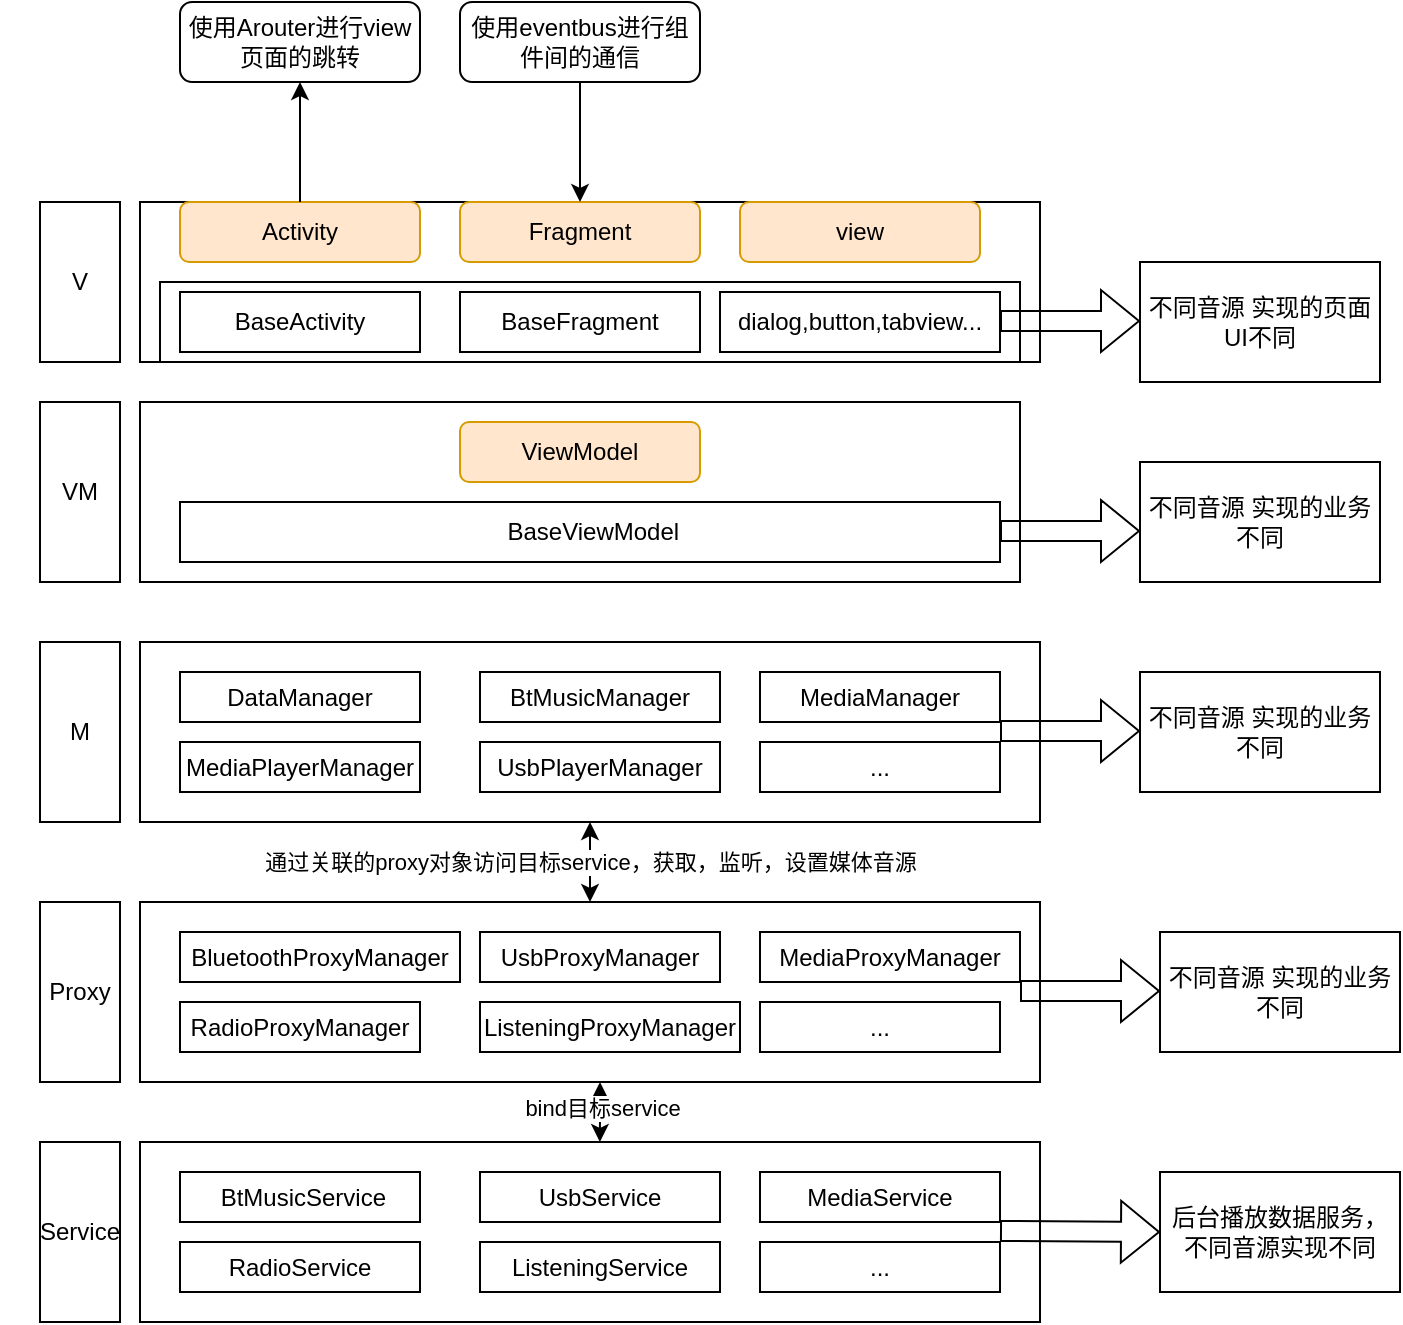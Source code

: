 <mxfile version="26.1.1" pages="14">
  <diagram name="第 1 页" id="N93IsJF5Zmy2jW_utWdf">
    <mxGraphModel dx="794" dy="420" grid="1" gridSize="10" guides="1" tooltips="1" connect="1" arrows="1" fold="1" page="1" pageScale="1" pageWidth="827" pageHeight="1169" math="0" shadow="0">
      <root>
        <mxCell id="0" />
        <mxCell id="1" parent="0" />
        <mxCell id="ej64gbkuY5s0vnHcPtwu-2" value="" style="rounded=0;whiteSpace=wrap;html=1;strokeColor=none;" parent="1" vertex="1">
          <mxGeometry x="290" y="250" width="520" height="330" as="geometry" />
        </mxCell>
        <mxCell id="ej64gbkuY5s0vnHcPtwu-5" value="V" style="rounded=0;whiteSpace=wrap;html=1;" parent="1" vertex="1">
          <mxGeometry x="310" y="260" width="40" height="80" as="geometry" />
        </mxCell>
        <mxCell id="ej64gbkuY5s0vnHcPtwu-6" value="VM" style="rounded=0;whiteSpace=wrap;html=1;" parent="1" vertex="1">
          <mxGeometry x="310" y="360" width="40" height="90" as="geometry" />
        </mxCell>
        <mxCell id="ej64gbkuY5s0vnHcPtwu-7" value="" style="rounded=0;whiteSpace=wrap;html=1;" parent="1" vertex="1">
          <mxGeometry x="360" y="260" width="450" height="80" as="geometry" />
        </mxCell>
        <mxCell id="ej64gbkuY5s0vnHcPtwu-8" value="Activity" style="rounded=1;whiteSpace=wrap;html=1;fillColor=#ffe6cc;strokeColor=#d79b00;" parent="1" vertex="1">
          <mxGeometry x="380" y="260" width="120" height="30" as="geometry" />
        </mxCell>
        <mxCell id="ej64gbkuY5s0vnHcPtwu-10" value="Fragment" style="rounded=1;whiteSpace=wrap;html=1;fillColor=#ffe6cc;strokeColor=#d79b00;" parent="1" vertex="1">
          <mxGeometry x="520" y="260" width="120" height="30" as="geometry" />
        </mxCell>
        <mxCell id="ej64gbkuY5s0vnHcPtwu-11" value="view" style="rounded=1;whiteSpace=wrap;html=1;fillColor=#ffe6cc;strokeColor=#d79b00;" parent="1" vertex="1">
          <mxGeometry x="660" y="260" width="120" height="30" as="geometry" />
        </mxCell>
        <mxCell id="ej64gbkuY5s0vnHcPtwu-12" value="" style="rounded=0;whiteSpace=wrap;html=1;" parent="1" vertex="1">
          <mxGeometry x="370" y="300" width="430" height="40" as="geometry" />
        </mxCell>
        <mxCell id="ej64gbkuY5s0vnHcPtwu-13" value="BaseActivity" style="rounded=0;whiteSpace=wrap;html=1;" parent="1" vertex="1">
          <mxGeometry x="380" y="305" width="120" height="30" as="geometry" />
        </mxCell>
        <mxCell id="ej64gbkuY5s0vnHcPtwu-15" value="BaseFragment" style="rounded=0;whiteSpace=wrap;html=1;" parent="1" vertex="1">
          <mxGeometry x="520" y="305" width="120" height="30" as="geometry" />
        </mxCell>
        <mxCell id="ej64gbkuY5s0vnHcPtwu-16" value="dialog,button,tabview..." style="rounded=0;whiteSpace=wrap;html=1;" parent="1" vertex="1">
          <mxGeometry x="650" y="305" width="140" height="30" as="geometry" />
        </mxCell>
        <mxCell id="ej64gbkuY5s0vnHcPtwu-18" value="" style="shape=flexArrow;endArrow=classic;html=1;rounded=0;" parent="1" edge="1">
          <mxGeometry width="50" height="50" relative="1" as="geometry">
            <mxPoint x="790" y="319.5" as="sourcePoint" />
            <mxPoint x="860" y="319.5" as="targetPoint" />
          </mxGeometry>
        </mxCell>
        <mxCell id="ej64gbkuY5s0vnHcPtwu-19" value="不同音源 实现的页面UI不同" style="rounded=0;whiteSpace=wrap;html=1;" parent="1" vertex="1">
          <mxGeometry x="860" y="290" width="120" height="60" as="geometry" />
        </mxCell>
        <mxCell id="ej64gbkuY5s0vnHcPtwu-20" value="" style="rounded=1;whiteSpace=wrap;html=1;" parent="1" vertex="1">
          <mxGeometry x="370" y="370" width="400" height="40" as="geometry" />
        </mxCell>
        <mxCell id="ej64gbkuY5s0vnHcPtwu-21" value="" style="rounded=0;whiteSpace=wrap;html=1;" parent="1" vertex="1">
          <mxGeometry x="360" y="360" width="440" height="90" as="geometry" />
        </mxCell>
        <mxCell id="ej64gbkuY5s0vnHcPtwu-22" value="ViewModel" style="rounded=1;whiteSpace=wrap;html=1;fillColor=#ffe6cc;strokeColor=#d79b00;" parent="1" vertex="1">
          <mxGeometry x="520" y="370" width="120" height="30" as="geometry" />
        </mxCell>
        <mxCell id="ej64gbkuY5s0vnHcPtwu-23" value="&amp;nbsp;BaseViewModel" style="rounded=0;whiteSpace=wrap;html=1;" parent="1" vertex="1">
          <mxGeometry x="380" y="410" width="410" height="30" as="geometry" />
        </mxCell>
        <mxCell id="ej64gbkuY5s0vnHcPtwu-24" value="" style="shape=flexArrow;endArrow=classic;html=1;rounded=0;" parent="1" edge="1">
          <mxGeometry width="50" height="50" relative="1" as="geometry">
            <mxPoint x="790" y="424.5" as="sourcePoint" />
            <mxPoint x="860" y="424.5" as="targetPoint" />
          </mxGeometry>
        </mxCell>
        <mxCell id="ej64gbkuY5s0vnHcPtwu-25" value="不同音源 实现的业务不同" style="rounded=0;whiteSpace=wrap;html=1;" parent="1" vertex="1">
          <mxGeometry x="860" y="390" width="120" height="60" as="geometry" />
        </mxCell>
        <mxCell id="ej64gbkuY5s0vnHcPtwu-26" value="M" style="rounded=0;whiteSpace=wrap;html=1;" parent="1" vertex="1">
          <mxGeometry x="310" y="480" width="40" height="90" as="geometry" />
        </mxCell>
        <mxCell id="ej64gbkuY5s0vnHcPtwu-27" value="" style="rounded=0;whiteSpace=wrap;html=1;" parent="1" vertex="1">
          <mxGeometry x="360" y="480" width="450" height="90" as="geometry" />
        </mxCell>
        <mxCell id="ej64gbkuY5s0vnHcPtwu-28" value="DataManager" style="rounded=0;whiteSpace=wrap;html=1;" parent="1" vertex="1">
          <mxGeometry x="380" y="495" width="120" height="25" as="geometry" />
        </mxCell>
        <mxCell id="ej64gbkuY5s0vnHcPtwu-29" value="BtMusicManager" style="rounded=0;whiteSpace=wrap;html=1;" parent="1" vertex="1">
          <mxGeometry x="530" y="495" width="120" height="25" as="geometry" />
        </mxCell>
        <mxCell id="ej64gbkuY5s0vnHcPtwu-30" value="MediaManager" style="rounded=0;whiteSpace=wrap;html=1;" parent="1" vertex="1">
          <mxGeometry x="670" y="495" width="120" height="25" as="geometry" />
        </mxCell>
        <mxCell id="ej64gbkuY5s0vnHcPtwu-31" value="MediaPlayerManager" style="rounded=0;whiteSpace=wrap;html=1;" parent="1" vertex="1">
          <mxGeometry x="380" y="530" width="120" height="25" as="geometry" />
        </mxCell>
        <mxCell id="ej64gbkuY5s0vnHcPtwu-32" value="UsbPlayerManager" style="rounded=0;whiteSpace=wrap;html=1;" parent="1" vertex="1">
          <mxGeometry x="530" y="530" width="120" height="25" as="geometry" />
        </mxCell>
        <mxCell id="ej64gbkuY5s0vnHcPtwu-33" value="..." style="rounded=0;whiteSpace=wrap;html=1;" parent="1" vertex="1">
          <mxGeometry x="670" y="530" width="120" height="25" as="geometry" />
        </mxCell>
        <mxCell id="ej64gbkuY5s0vnHcPtwu-34" value="" style="shape=flexArrow;endArrow=classic;html=1;rounded=0;" parent="1" edge="1">
          <mxGeometry width="50" height="50" relative="1" as="geometry">
            <mxPoint x="790" y="524.5" as="sourcePoint" />
            <mxPoint x="860" y="524.5" as="targetPoint" />
          </mxGeometry>
        </mxCell>
        <mxCell id="ej64gbkuY5s0vnHcPtwu-36" value="不同音源 实现的业务不同" style="rounded=0;whiteSpace=wrap;html=1;" parent="1" vertex="1">
          <mxGeometry x="860" y="495" width="120" height="60" as="geometry" />
        </mxCell>
        <mxCell id="ej64gbkuY5s0vnHcPtwu-45" value="使用Arouter进行view页面的跳转" style="rounded=1;whiteSpace=wrap;html=1;" parent="1" vertex="1">
          <mxGeometry x="380" y="160" width="120" height="40" as="geometry" />
        </mxCell>
        <mxCell id="ej64gbkuY5s0vnHcPtwu-49" value="" style="endArrow=classic;html=1;rounded=0;" parent="1" source="ej64gbkuY5s0vnHcPtwu-8" edge="1">
          <mxGeometry width="50" height="50" relative="1" as="geometry">
            <mxPoint x="390" y="250" as="sourcePoint" />
            <mxPoint x="440" y="200" as="targetPoint" />
          </mxGeometry>
        </mxCell>
        <mxCell id="ej64gbkuY5s0vnHcPtwu-53" style="edgeStyle=orthogonalEdgeStyle;rounded=0;orthogonalLoop=1;jettySize=auto;html=1;" parent="1" source="ej64gbkuY5s0vnHcPtwu-51" target="ej64gbkuY5s0vnHcPtwu-10" edge="1">
          <mxGeometry relative="1" as="geometry" />
        </mxCell>
        <mxCell id="ej64gbkuY5s0vnHcPtwu-51" value="使用eventbus进行组件间的通信" style="rounded=1;whiteSpace=wrap;html=1;" parent="1" vertex="1">
          <mxGeometry x="520" y="160" width="120" height="40" as="geometry" />
        </mxCell>
        <mxCell id="dNu1YAPkmJO99sG7hc1J-1" value="Service" style="rounded=0;whiteSpace=wrap;html=1;" parent="1" vertex="1">
          <mxGeometry x="310" y="730" width="40" height="90" as="geometry" />
        </mxCell>
        <mxCell id="dNu1YAPkmJO99sG7hc1J-3" value="Proxy" style="rounded=0;whiteSpace=wrap;html=1;" parent="1" vertex="1">
          <mxGeometry x="310" y="610" width="40" height="90" as="geometry" />
        </mxCell>
        <mxCell id="dNu1YAPkmJO99sG7hc1J-6" value="" style="rounded=0;whiteSpace=wrap;html=1;" parent="1" vertex="1">
          <mxGeometry x="360" y="730" width="450" height="90" as="geometry" />
        </mxCell>
        <mxCell id="dNu1YAPkmJO99sG7hc1J-7" value="&amp;nbsp;BtMusicService" style="rounded=0;whiteSpace=wrap;html=1;" parent="1" vertex="1">
          <mxGeometry x="380" y="745" width="120" height="25" as="geometry" />
        </mxCell>
        <mxCell id="dNu1YAPkmJO99sG7hc1J-8" value="UsbService" style="rounded=0;whiteSpace=wrap;html=1;" parent="1" vertex="1">
          <mxGeometry x="530" y="745" width="120" height="25" as="geometry" />
        </mxCell>
        <mxCell id="dNu1YAPkmJO99sG7hc1J-9" value="MediaService" style="rounded=0;whiteSpace=wrap;html=1;" parent="1" vertex="1">
          <mxGeometry x="670" y="745" width="120" height="25" as="geometry" />
        </mxCell>
        <mxCell id="dNu1YAPkmJO99sG7hc1J-10" value="RadioService" style="rounded=0;whiteSpace=wrap;html=1;" parent="1" vertex="1">
          <mxGeometry x="380" y="780" width="120" height="25" as="geometry" />
        </mxCell>
        <mxCell id="dNu1YAPkmJO99sG7hc1J-11" value="ListeningService" style="rounded=0;whiteSpace=wrap;html=1;" parent="1" vertex="1">
          <mxGeometry x="530" y="780" width="120" height="25" as="geometry" />
        </mxCell>
        <mxCell id="dNu1YAPkmJO99sG7hc1J-12" value="..." style="rounded=0;whiteSpace=wrap;html=1;" parent="1" vertex="1">
          <mxGeometry x="670" y="780" width="120" height="25" as="geometry" />
        </mxCell>
        <mxCell id="dNu1YAPkmJO99sG7hc1J-14" value="" style="rounded=0;whiteSpace=wrap;html=1;" parent="1" vertex="1">
          <mxGeometry x="360" y="610" width="450" height="90" as="geometry" />
        </mxCell>
        <mxCell id="dNu1YAPkmJO99sG7hc1J-15" value="BluetoothProxyManager" style="rounded=0;whiteSpace=wrap;html=1;" parent="1" vertex="1">
          <mxGeometry x="380" y="625" width="140" height="25" as="geometry" />
        </mxCell>
        <mxCell id="dNu1YAPkmJO99sG7hc1J-16" value="UsbProxyManager" style="rounded=0;whiteSpace=wrap;html=1;" parent="1" vertex="1">
          <mxGeometry x="530" y="625" width="120" height="25" as="geometry" />
        </mxCell>
        <mxCell id="dNu1YAPkmJO99sG7hc1J-17" value="MediaProxyManager" style="rounded=0;whiteSpace=wrap;html=1;" parent="1" vertex="1">
          <mxGeometry x="670" y="625" width="130" height="25" as="geometry" />
        </mxCell>
        <mxCell id="dNu1YAPkmJO99sG7hc1J-18" value="RadioProxyManager" style="rounded=0;whiteSpace=wrap;html=1;" parent="1" vertex="1">
          <mxGeometry x="380" y="660" width="120" height="25" as="geometry" />
        </mxCell>
        <mxCell id="dNu1YAPkmJO99sG7hc1J-19" value="ListeningProxyManager" style="rounded=0;whiteSpace=wrap;html=1;" parent="1" vertex="1">
          <mxGeometry x="530" y="660" width="130" height="25" as="geometry" />
        </mxCell>
        <mxCell id="dNu1YAPkmJO99sG7hc1J-20" value="..." style="rounded=0;whiteSpace=wrap;html=1;" parent="1" vertex="1">
          <mxGeometry x="670" y="660" width="120" height="25" as="geometry" />
        </mxCell>
        <mxCell id="dNu1YAPkmJO99sG7hc1J-21" value="" style="shape=flexArrow;endArrow=classic;html=1;rounded=0;entryX=0;entryY=0.5;entryDx=0;entryDy=0;" parent="1" edge="1" target="dNu1YAPkmJO99sG7hc1J-22">
          <mxGeometry width="50" height="50" relative="1" as="geometry">
            <mxPoint x="790" y="774.5" as="sourcePoint" />
            <mxPoint x="860" y="774.5" as="targetPoint" />
          </mxGeometry>
        </mxCell>
        <mxCell id="dNu1YAPkmJO99sG7hc1J-22" value="后台播放数据服务，不同音源实现不同" style="rounded=0;whiteSpace=wrap;html=1;" parent="1" vertex="1">
          <mxGeometry x="870" y="745" width="120" height="60" as="geometry" />
        </mxCell>
        <mxCell id="GS-NPImb5zr0AyaHI9rS-3" value="" style="endArrow=classic;startArrow=classic;html=1;rounded=0;exitX=0.5;exitY=0;exitDx=0;exitDy=0;entryX=0.5;entryY=1;entryDx=0;entryDy=0;" edge="1" parent="1" source="dNu1YAPkmJO99sG7hc1J-14" target="ej64gbkuY5s0vnHcPtwu-27">
          <mxGeometry width="50" height="50" relative="1" as="geometry">
            <mxPoint x="530" y="620" as="sourcePoint" />
            <mxPoint x="580" y="570" as="targetPoint" />
          </mxGeometry>
        </mxCell>
        <mxCell id="GS-NPImb5zr0AyaHI9rS-6" value="通过关联的proxy对象访问目标service，获取，监听，设置媒体音源" style="edgeLabel;html=1;align=center;verticalAlign=middle;resizable=0;points=[];" vertex="1" connectable="0" parent="GS-NPImb5zr0AyaHI9rS-3">
          <mxGeometry relative="1" as="geometry">
            <mxPoint as="offset" />
          </mxGeometry>
        </mxCell>
        <mxCell id="GS-NPImb5zr0AyaHI9rS-7" value="" style="endArrow=classic;startArrow=classic;html=1;rounded=0;exitX=0.511;exitY=0;exitDx=0;exitDy=0;exitPerimeter=0;" edge="1" parent="1" source="dNu1YAPkmJO99sG7hc1J-6">
          <mxGeometry width="50" height="50" relative="1" as="geometry">
            <mxPoint x="540" y="750" as="sourcePoint" />
            <mxPoint x="590" y="700" as="targetPoint" />
          </mxGeometry>
        </mxCell>
        <mxCell id="GS-NPImb5zr0AyaHI9rS-10" value="bind目标service" style="edgeLabel;html=1;align=center;verticalAlign=middle;resizable=0;points=[];" vertex="1" connectable="0" parent="GS-NPImb5zr0AyaHI9rS-7">
          <mxGeometry x="0.133" y="-1" relative="1" as="geometry">
            <mxPoint as="offset" />
          </mxGeometry>
        </mxCell>
        <mxCell id="GS-NPImb5zr0AyaHI9rS-11" value="" style="shape=flexArrow;endArrow=classic;html=1;rounded=0;" edge="1" parent="1">
          <mxGeometry width="50" height="50" relative="1" as="geometry">
            <mxPoint x="800" y="654.5" as="sourcePoint" />
            <mxPoint x="870" y="654.5" as="targetPoint" />
          </mxGeometry>
        </mxCell>
        <mxCell id="GS-NPImb5zr0AyaHI9rS-12" value="不同音源 实现的业务不同" style="rounded=0;whiteSpace=wrap;html=1;" vertex="1" parent="1">
          <mxGeometry x="870" y="625" width="120" height="60" as="geometry" />
        </mxCell>
      </root>
    </mxGraphModel>
  </diagram>
  <diagram id="IKENzn_-OUZwP4nBiXU3" name="蓝牙音乐工作流程">
    <mxGraphModel dx="1861" dy="420" grid="1" gridSize="10" guides="1" tooltips="1" connect="1" arrows="1" fold="1" page="1" pageScale="1" pageWidth="827" pageHeight="1169" math="0" shadow="0">
      <root>
        <mxCell id="0" />
        <mxCell id="1" parent="0" />
        <mxCell id="OybrJO6xA4vzyo7Bxohj-1" value="BluetoothPlayerFragment" style="shape=umlLifeline;perimeter=lifelinePerimeter;whiteSpace=wrap;html=1;container=1;dropTarget=0;collapsible=0;recursiveResize=0;outlineConnect=0;portConstraint=eastwest;newEdgeStyle={&quot;curved&quot;:0,&quot;rounded&quot;:0};labelBackgroundColor=none;fillColor=#F2CC8F;strokeColor=#E07A5F;fontColor=#393C56;" parent="1" vertex="1">
          <mxGeometry x="-290" y="150" width="150" height="1110" as="geometry" />
        </mxCell>
        <mxCell id="OybrJO6xA4vzyo7Bxohj-2" value="BluetoothPlayerViewModel" style="shape=umlLifeline;perimeter=lifelinePerimeter;whiteSpace=wrap;html=1;container=1;dropTarget=0;collapsible=0;recursiveResize=0;outlineConnect=0;portConstraint=eastwest;newEdgeStyle={&quot;curved&quot;:0,&quot;rounded&quot;:0};labelBackgroundColor=none;fillColor=#F2CC8F;strokeColor=#E07A5F;fontColor=#393C56;" parent="1" vertex="1">
          <mxGeometry x="-60" y="150" width="150" height="1110" as="geometry" />
        </mxCell>
        <mxCell id="OybrJO6xA4vzyo7Bxohj-4" value="BtMusicHelper" style="shape=umlLifeline;perimeter=lifelinePerimeter;whiteSpace=wrap;html=1;container=1;dropTarget=0;collapsible=0;recursiveResize=0;outlineConnect=0;portConstraint=eastwest;newEdgeStyle={&quot;curved&quot;:0,&quot;rounded&quot;:0};labelBackgroundColor=none;fillColor=#F2CC8F;strokeColor=#E07A5F;fontColor=#393C56;" parent="1" vertex="1">
          <mxGeometry x="650" y="150" width="150" height="1100" as="geometry" />
        </mxCell>
        <mxCell id="OybrJO6xA4vzyo7Bxohj-5" value="BlueToothService" style="shape=umlLifeline;perimeter=lifelinePerimeter;whiteSpace=wrap;html=1;container=1;dropTarget=0;collapsible=0;recursiveResize=0;outlineConnect=0;portConstraint=eastwest;newEdgeStyle={&quot;curved&quot;:0,&quot;rounded&quot;:0};labelBackgroundColor=none;fillColor=#F2CC8F;strokeColor=#E07A5F;fontColor=#393C56;" parent="1" vertex="1">
          <mxGeometry x="920" y="150" width="150" height="1100" as="geometry" />
        </mxCell>
        <mxCell id="kdBa5IftCGlORqTTI2eZ-11" style="edgeStyle=orthogonalEdgeStyle;rounded=0;orthogonalLoop=1;jettySize=auto;html=1;strokeColor=#E07A5F;fontColor=#393C56;fillColor=#F2CC8F;" parent="1" source="kdBa5IftCGlORqTTI2eZ-1" target="OybrJO6xA4vzyo7Bxohj-5" edge="1">
          <mxGeometry relative="1" as="geometry">
            <Array as="points">
              <mxPoint x="930" y="280" />
              <mxPoint x="930" y="280" />
            </Array>
          </mxGeometry>
        </mxCell>
        <mxCell id="kdBa5IftCGlORqTTI2eZ-12" value="监听蓝牙连接状态" style="edgeLabel;html=1;align=center;verticalAlign=middle;resizable=0;points=[];strokeColor=#E07A5F;fontColor=#393C56;fillColor=#F2CC8F;" parent="kdBa5IftCGlORqTTI2eZ-11" vertex="1" connectable="0">
          <mxGeometry x="-0.159" relative="1" as="geometry">
            <mxPoint as="offset" />
          </mxGeometry>
        </mxCell>
        <mxCell id="kdBa5IftCGlORqTTI2eZ-1" value="BluetoothAdapter" style="rounded=0;whiteSpace=wrap;html=1;align=center;labelBackgroundColor=none;fillColor=#d5e8d4;strokeColor=#82b366;textDirection=vertical-lr;" parent="1" vertex="1">
          <mxGeometry x="710" y="220" width="30" height="120" as="geometry" />
        </mxCell>
        <mxCell id="kdBa5IftCGlORqTTI2eZ-13" value="BluetoothA2dpSink" style="rounded=0;whiteSpace=wrap;html=1;align=center;labelBackgroundColor=none;fillColor=#d5e8d4;strokeColor=#82b366;textDirection=vertical-lr;" parent="1" vertex="1">
          <mxGeometry x="710" y="390" width="30" height="120" as="geometry" />
        </mxCell>
        <mxCell id="kdBa5IftCGlORqTTI2eZ-17" style="edgeStyle=orthogonalEdgeStyle;rounded=0;orthogonalLoop=1;jettySize=auto;html=1;strokeColor=#E07A5F;fontColor=#393C56;fillColor=#F2CC8F;" parent="1" edge="1">
          <mxGeometry relative="1" as="geometry">
            <mxPoint x="740" y="449.5" as="sourcePoint" />
            <mxPoint x="995" y="449.5" as="targetPoint" />
            <Array as="points">
              <mxPoint x="930" y="449.5" />
              <mxPoint x="930" y="449.5" />
            </Array>
          </mxGeometry>
        </mxCell>
        <mxCell id="kdBa5IftCGlORqTTI2eZ-18" value="监听A2DP设备状态" style="edgeLabel;html=1;align=center;verticalAlign=middle;resizable=0;points=[];strokeColor=#E07A5F;fontColor=#393C56;fillColor=#F2CC8F;" parent="kdBa5IftCGlORqTTI2eZ-17" vertex="1" connectable="0">
          <mxGeometry x="-0.159" relative="1" as="geometry">
            <mxPoint as="offset" />
          </mxGeometry>
        </mxCell>
        <mxCell id="kdBa5IftCGlORqTTI2eZ-19" value="MediaBrowserCompat" style="rounded=0;whiteSpace=wrap;html=1;align=center;labelBackgroundColor=none;fillColor=#d5e8d4;strokeColor=#82b366;textDirection=vertical-lr;" parent="1" vertex="1">
          <mxGeometry x="710" y="690" width="30" height="130" as="geometry" />
        </mxCell>
        <mxCell id="kdBa5IftCGlORqTTI2eZ-21" style="edgeStyle=orthogonalEdgeStyle;rounded=0;orthogonalLoop=1;jettySize=auto;html=1;strokeColor=#E07A5F;fontColor=#393C56;fillColor=#F2CC8F;" parent="1" edge="1">
          <mxGeometry relative="1" as="geometry">
            <mxPoint x="740" y="780" as="sourcePoint" />
            <mxPoint x="995" y="780" as="targetPoint" />
            <Array as="points">
              <mxPoint x="930" y="780" />
              <mxPoint x="930" y="780" />
            </Array>
          </mxGeometry>
        </mxCell>
        <mxCell id="kdBa5IftCGlORqTTI2eZ-22" value="绑定蓝牙Browser服务" style="edgeLabel;html=1;align=center;verticalAlign=middle;resizable=0;points=[];strokeColor=#E07A5F;fontColor=#393C56;fillColor=#F2CC8F;" parent="kdBa5IftCGlORqTTI2eZ-21" vertex="1" connectable="0">
          <mxGeometry x="-0.159" relative="1" as="geometry">
            <mxPoint as="offset" />
          </mxGeometry>
        </mxCell>
        <mxCell id="kdBa5IftCGlORqTTI2eZ-24" value="" style="endArrow=classic;html=1;rounded=0;strokeColor=#E07A5F;fontColor=#393C56;fillColor=#F2CC8F;entryX=1;entryY=0.133;entryDx=0;entryDy=0;entryPerimeter=0;" parent="1" source="OybrJO6xA4vzyo7Bxohj-5" target="kdBa5IftCGlORqTTI2eZ-13" edge="1">
          <mxGeometry width="50" height="50" relative="1" as="geometry">
            <mxPoint x="870" y="530" as="sourcePoint" />
            <mxPoint x="920" y="480" as="targetPoint" />
          </mxGeometry>
        </mxCell>
        <mxCell id="kdBa5IftCGlORqTTI2eZ-25" value="蓝牙连接成功" style="edgeLabel;html=1;align=center;verticalAlign=middle;resizable=0;points=[];strokeColor=#E07A5F;fontColor=#393C56;fillColor=#F2CC8F;" parent="kdBa5IftCGlORqTTI2eZ-24" vertex="1" connectable="0">
          <mxGeometry x="0.057" y="1" relative="1" as="geometry">
            <mxPoint x="1" as="offset" />
          </mxGeometry>
        </mxCell>
        <mxCell id="kdBa5IftCGlORqTTI2eZ-26" value="" style="endArrow=classic;html=1;rounded=0;strokeColor=#E07A5F;fontColor=#393C56;fillColor=#F2CC8F;entryX=1;entryY=0.133;entryDx=0;entryDy=0;entryPerimeter=0;" parent="1" edge="1">
          <mxGeometry width="50" height="50" relative="1" as="geometry">
            <mxPoint x="995" y="740" as="sourcePoint" />
            <mxPoint x="740" y="740" as="targetPoint" />
          </mxGeometry>
        </mxCell>
        <mxCell id="kdBa5IftCGlORqTTI2eZ-27" value="A2dp连接成功" style="edgeLabel;html=1;align=center;verticalAlign=middle;resizable=0;points=[];strokeColor=#E07A5F;fontColor=#393C56;fillColor=#F2CC8F;" parent="kdBa5IftCGlORqTTI2eZ-26" vertex="1" connectable="0">
          <mxGeometry x="0.057" y="1" relative="1" as="geometry">
            <mxPoint x="1" as="offset" />
          </mxGeometry>
        </mxCell>
        <mxCell id="kdBa5IftCGlORqTTI2eZ-65" value="" style="edgeStyle=orthogonalEdgeStyle;rounded=0;orthogonalLoop=1;jettySize=auto;html=1;strokeColor=#E07A5F;fontColor=#393C56;fillColor=#F2CC8F;" parent="1" source="kdBa5IftCGlORqTTI2eZ-30" target="kdBa5IftCGlORqTTI2eZ-35" edge="1">
          <mxGeometry relative="1" as="geometry" />
        </mxCell>
        <mxCell id="kdBa5IftCGlORqTTI2eZ-66" value="注册媒体回调" style="edgeLabel;html=1;align=center;verticalAlign=middle;resizable=0;points=[];strokeColor=#E07A5F;fontColor=#393C56;fillColor=#F2CC8F;" parent="kdBa5IftCGlORqTTI2eZ-65" vertex="1" connectable="0">
          <mxGeometry x="-0.371" y="1" relative="1" as="geometry">
            <mxPoint as="offset" />
          </mxGeometry>
        </mxCell>
        <mxCell id="kdBa5IftCGlORqTTI2eZ-30" value="MediaControllerCompat" style="rounded=0;whiteSpace=wrap;html=1;align=center;labelBackgroundColor=none;fillColor=#d5e8d4;strokeColor=#82b366;textDirection=vertical-lr;" parent="1" vertex="1">
          <mxGeometry x="710" y="860" width="30" height="140" as="geometry" />
        </mxCell>
        <mxCell id="kdBa5IftCGlORqTTI2eZ-31" value="" style="endArrow=classic;html=1;rounded=0;strokeColor=#E07A5F;fontColor=#393C56;fillColor=#F2CC8F;entryX=1;entryY=0.133;entryDx=0;entryDy=0;entryPerimeter=0;" parent="1" edge="1">
          <mxGeometry width="50" height="50" relative="1" as="geometry">
            <mxPoint x="995" y="900" as="sourcePoint" />
            <mxPoint x="740" y="900" as="targetPoint" />
          </mxGeometry>
        </mxCell>
        <mxCell id="kdBa5IftCGlORqTTI2eZ-32" value="Mediabrowser连接成功" style="edgeLabel;html=1;align=center;verticalAlign=middle;resizable=0;points=[];strokeColor=#E07A5F;fontColor=#393C56;fillColor=#F2CC8F;" parent="kdBa5IftCGlORqTTI2eZ-31" vertex="1" connectable="0">
          <mxGeometry x="0.057" y="1" relative="1" as="geometry">
            <mxPoint x="1" as="offset" />
          </mxGeometry>
        </mxCell>
        <mxCell id="kdBa5IftCGlORqTTI2eZ-33" value="" style="endArrow=classic;html=1;rounded=0;strokeColor=#E07A5F;fontColor=#393C56;fillColor=#F2CC8F;exitX=1;exitY=0.5;exitDx=0;exitDy=0;" parent="1" source="kdBa5IftCGlORqTTI2eZ-30" target="OybrJO6xA4vzyo7Bxohj-5" edge="1">
          <mxGeometry width="50" height="50" relative="1" as="geometry">
            <mxPoint x="740" y="820" as="sourcePoint" />
            <mxPoint x="790" y="770" as="targetPoint" />
            <Array as="points">
              <mxPoint x="940" y="930" />
              <mxPoint x="980" y="930" />
            </Array>
          </mxGeometry>
        </mxCell>
        <mxCell id="kdBa5IftCGlORqTTI2eZ-34" value="媒体播控（play,pause,next,previous）" style="edgeLabel;html=1;align=center;verticalAlign=middle;resizable=0;points=[];strokeColor=#E07A5F;fontColor=#393C56;fillColor=#F2CC8F;" parent="kdBa5IftCGlORqTTI2eZ-33" vertex="1" connectable="0">
          <mxGeometry x="-0.238" y="-1" relative="1" as="geometry">
            <mxPoint x="23" as="offset" />
          </mxGeometry>
        </mxCell>
        <mxCell id="kdBa5IftCGlORqTTI2eZ-35" value="MediaControllerCallback" style="rounded=0;whiteSpace=wrap;html=1;align=center;labelBackgroundColor=none;fillColor=#d5e8d4;strokeColor=#82b366;textDirection=vertical-lr;" parent="1" vertex="1">
          <mxGeometry x="710" y="1070" width="30" height="140" as="geometry" />
        </mxCell>
        <mxCell id="kdBa5IftCGlORqTTI2eZ-42" value="" style="endArrow=classic;html=1;rounded=0;strokeColor=#E07A5F;fontColor=#393C56;fillColor=#F2CC8F;entryX=1;entryY=0.133;entryDx=0;entryDy=0;entryPerimeter=0;" parent="1" edge="1">
          <mxGeometry width="50" height="50" relative="1" as="geometry">
            <mxPoint x="995" y="1160" as="sourcePoint" />
            <mxPoint x="740" y="1160" as="targetPoint" />
          </mxGeometry>
        </mxCell>
        <mxCell id="kdBa5IftCGlORqTTI2eZ-43" value="onPlaybackStateChanged" style="edgeLabel;html=1;align=center;verticalAlign=middle;resizable=0;points=[];strokeColor=#E07A5F;fontColor=#393C56;fillColor=#F2CC8F;" parent="kdBa5IftCGlORqTTI2eZ-42" vertex="1" connectable="0">
          <mxGeometry x="0.057" y="1" relative="1" as="geometry">
            <mxPoint x="1" as="offset" />
          </mxGeometry>
        </mxCell>
        <mxCell id="kdBa5IftCGlORqTTI2eZ-44" value="" style="endArrow=classic;html=1;rounded=0;strokeColor=#E07A5F;fontColor=#393C56;fillColor=#F2CC8F;entryX=1;entryY=0.133;entryDx=0;entryDy=0;entryPerimeter=0;" parent="1" edge="1">
          <mxGeometry width="50" height="50" relative="1" as="geometry">
            <mxPoint x="995" y="1110" as="sourcePoint" />
            <mxPoint x="740" y="1110" as="targetPoint" />
          </mxGeometry>
        </mxCell>
        <mxCell id="kdBa5IftCGlORqTTI2eZ-45" value="onMetadataChanged" style="edgeLabel;html=1;align=center;verticalAlign=middle;resizable=0;points=[];strokeColor=#E07A5F;fontColor=#393C56;fillColor=#F2CC8F;" parent="kdBa5IftCGlORqTTI2eZ-44" vertex="1" connectable="0">
          <mxGeometry x="0.057" y="1" relative="1" as="geometry">
            <mxPoint x="1" as="offset" />
          </mxGeometry>
        </mxCell>
        <mxCell id="kdBa5IftCGlORqTTI2eZ-54" style="edgeStyle=orthogonalEdgeStyle;rounded=0;orthogonalLoop=1;jettySize=auto;html=1;strokeColor=#E07A5F;fontColor=#393C56;fillColor=#F2CC8F;" parent="1" target="OybrJO6xA4vzyo7Bxohj-5" edge="1">
          <mxGeometry relative="1" as="geometry">
            <mxPoint x="720" y="520" as="sourcePoint" />
            <mxPoint x="975" y="540" as="targetPoint" />
            <Array as="points">
              <mxPoint x="720" y="520" />
            </Array>
          </mxGeometry>
        </mxCell>
        <mxCell id="kdBa5IftCGlORqTTI2eZ-55" value="注册广播监听A2dp和蓝牙开关状态" style="edgeLabel;html=1;align=center;verticalAlign=middle;resizable=0;points=[];strokeColor=#E07A5F;fontColor=#393C56;fillColor=#F2CC8F;" parent="kdBa5IftCGlORqTTI2eZ-54" vertex="1" connectable="0">
          <mxGeometry x="-0.159" relative="1" as="geometry">
            <mxPoint x="25" as="offset" />
          </mxGeometry>
        </mxCell>
        <mxCell id="kdBa5IftCGlORqTTI2eZ-56" value="BtMusicManager" style="shape=umlLifeline;perimeter=lifelinePerimeter;whiteSpace=wrap;html=1;container=1;dropTarget=0;collapsible=0;recursiveResize=0;outlineConnect=0;portConstraint=eastwest;newEdgeStyle={&quot;curved&quot;:0,&quot;rounded&quot;:0};labelBackgroundColor=none;fillColor=#F2CC8F;strokeColor=#E07A5F;fontColor=#393C56;" parent="1" vertex="1">
          <mxGeometry x="160" y="150" width="150" height="1110" as="geometry" />
        </mxCell>
        <mxCell id="kdBa5IftCGlORqTTI2eZ-57" value="BtMusicService" style="shape=umlLifeline;perimeter=lifelinePerimeter;whiteSpace=wrap;html=1;container=1;dropTarget=0;collapsible=0;recursiveResize=0;outlineConnect=0;portConstraint=eastwest;newEdgeStyle={&quot;curved&quot;:0,&quot;rounded&quot;:0};labelBackgroundColor=none;fillColor=#F2CC8F;strokeColor=#E07A5F;fontColor=#393C56;" parent="1" vertex="1">
          <mxGeometry x="380" y="150" width="150" height="1110" as="geometry" />
        </mxCell>
        <mxCell id="kdBa5IftCGlORqTTI2eZ-67" value="OnBtMusicListener" style="rounded=0;whiteSpace=wrap;html=1;align=center;labelBackgroundColor=none;fillColor=#d5e8d4;strokeColor=#82b366;textDirection=vertical-lr;" parent="1" vertex="1">
          <mxGeometry x="710" y="540" width="30" height="120" as="geometry" />
        </mxCell>
        <mxCell id="kdBa5IftCGlORqTTI2eZ-72" style="edgeStyle=orthogonalEdgeStyle;rounded=0;orthogonalLoop=1;jettySize=auto;html=1;strokeColor=#E07A5F;fontColor=#393C56;fillColor=#F2CC8F;" parent="1" edge="1">
          <mxGeometry relative="1" as="geometry">
            <mxPoint x="470" y="550" as="sourcePoint" />
            <mxPoint x="710" y="550" as="targetPoint" />
          </mxGeometry>
        </mxCell>
        <mxCell id="kdBa5IftCGlORqTTI2eZ-73" value="注册listener接口" style="edgeLabel;html=1;align=center;verticalAlign=middle;resizable=0;points=[];strokeColor=#E07A5F;fontColor=#393C56;fillColor=#F2CC8F;" parent="kdBa5IftCGlORqTTI2eZ-72" vertex="1" connectable="0">
          <mxGeometry x="0.181" y="-3" relative="1" as="geometry">
            <mxPoint x="-32" y="-3" as="offset" />
          </mxGeometry>
        </mxCell>
        <mxCell id="kdBa5IftCGlORqTTI2eZ-86" style="edgeStyle=orthogonalEdgeStyle;rounded=0;orthogonalLoop=1;jettySize=auto;html=1;entryX=0;entryY=0.25;entryDx=0;entryDy=0;strokeColor=#E07A5F;fontColor=#393C56;fillColor=#F2CC8F;" parent="1" source="kdBa5IftCGlORqTTI2eZ-71" target="kdBa5IftCGlORqTTI2eZ-30" edge="1">
          <mxGeometry relative="1" as="geometry">
            <Array as="points">
              <mxPoint x="530" y="895" />
              <mxPoint x="530" y="895" />
            </Array>
          </mxGeometry>
        </mxCell>
        <mxCell id="kdBa5IftCGlORqTTI2eZ-87" value="play,pause,next,previous" style="edgeLabel;html=1;align=center;verticalAlign=middle;resizable=0;points=[];strokeColor=#E07A5F;fontColor=#393C56;fillColor=#F2CC8F;" parent="kdBa5IftCGlORqTTI2eZ-86" vertex="1" connectable="0">
          <mxGeometry x="-0.142" y="-2" relative="1" as="geometry">
            <mxPoint as="offset" />
          </mxGeometry>
        </mxCell>
        <mxCell id="kdBa5IftCGlORqTTI2eZ-71" value="BluetoothRemote" style="rounded=0;whiteSpace=wrap;html=1;align=center;labelBackgroundColor=none;fillColor=#d5e8d4;strokeColor=#82b366;textDirection=vertical-lr;" parent="1" vertex="1">
          <mxGeometry x="440" y="540" width="30" height="460" as="geometry" />
        </mxCell>
        <mxCell id="kdBa5IftCGlORqTTI2eZ-74" value="" style="endArrow=classic;html=1;rounded=0;strokeColor=#E07A5F;fontColor=#393C56;fillColor=#F2CC8F;entryX=1;entryY=0.133;entryDx=0;entryDy=0;entryPerimeter=0;exitX=0;exitY=0.25;exitDx=0;exitDy=0;" parent="1" source="kdBa5IftCGlORqTTI2eZ-67" edge="1">
          <mxGeometry width="50" height="50" relative="1" as="geometry">
            <mxPoint x="700" y="570" as="sourcePoint" />
            <mxPoint x="470" y="570" as="targetPoint" />
          </mxGeometry>
        </mxCell>
        <mxCell id="kdBa5IftCGlORqTTI2eZ-75" value="onBluetoothStateChanged" style="edgeLabel;html=1;align=center;verticalAlign=middle;resizable=0;points=[];strokeColor=#E07A5F;fontColor=#393C56;fillColor=#F2CC8F;" parent="kdBa5IftCGlORqTTI2eZ-74" vertex="1" connectable="0">
          <mxGeometry x="0.057" y="1" relative="1" as="geometry">
            <mxPoint x="1" as="offset" />
          </mxGeometry>
        </mxCell>
        <mxCell id="kdBa5IftCGlORqTTI2eZ-77" value="" style="endArrow=classic;html=1;rounded=0;strokeColor=#E07A5F;fontColor=#393C56;fillColor=#F2CC8F;entryX=1;entryY=0.133;entryDx=0;entryDy=0;entryPerimeter=0;exitX=0;exitY=0.25;exitDx=0;exitDy=0;" parent="1" edge="1">
          <mxGeometry width="50" height="50" relative="1" as="geometry">
            <mxPoint x="710" y="590" as="sourcePoint" />
            <mxPoint x="470" y="590" as="targetPoint" />
          </mxGeometry>
        </mxCell>
        <mxCell id="kdBa5IftCGlORqTTI2eZ-78" value="onBluetoothDevicesChanged" style="edgeLabel;html=1;align=center;verticalAlign=middle;resizable=0;points=[];strokeColor=#E07A5F;fontColor=#393C56;fillColor=#F2CC8F;" parent="kdBa5IftCGlORqTTI2eZ-77" vertex="1" connectable="0">
          <mxGeometry x="0.057" y="1" relative="1" as="geometry">
            <mxPoint x="1" as="offset" />
          </mxGeometry>
        </mxCell>
        <mxCell id="kdBa5IftCGlORqTTI2eZ-79" value="" style="endArrow=classic;html=1;rounded=0;strokeColor=#E07A5F;fontColor=#393C56;fillColor=#F2CC8F;entryX=1;entryY=0.133;entryDx=0;entryDy=0;entryPerimeter=0;exitX=0;exitY=0.25;exitDx=0;exitDy=0;" parent="1" edge="1">
          <mxGeometry width="50" height="50" relative="1" as="geometry">
            <mxPoint x="710" y="610" as="sourcePoint" />
            <mxPoint x="470" y="610" as="targetPoint" />
          </mxGeometry>
        </mxCell>
        <mxCell id="kdBa5IftCGlORqTTI2eZ-80" value="onBtMusicBeanChanged" style="edgeLabel;html=1;align=center;verticalAlign=middle;resizable=0;points=[];strokeColor=#E07A5F;fontColor=#393C56;fillColor=#F2CC8F;" parent="kdBa5IftCGlORqTTI2eZ-79" vertex="1" connectable="0">
          <mxGeometry x="0.057" y="1" relative="1" as="geometry">
            <mxPoint x="1" as="offset" />
          </mxGeometry>
        </mxCell>
        <mxCell id="kdBa5IftCGlORqTTI2eZ-81" value="" style="endArrow=classic;html=1;rounded=0;strokeColor=#E07A5F;fontColor=#393C56;fillColor=#F2CC8F;entryX=1;entryY=0.133;entryDx=0;entryDy=0;entryPerimeter=0;exitX=0;exitY=0.25;exitDx=0;exitDy=0;" parent="1" edge="1">
          <mxGeometry width="50" height="50" relative="1" as="geometry">
            <mxPoint x="710" y="630" as="sourcePoint" />
            <mxPoint x="470" y="630" as="targetPoint" />
          </mxGeometry>
        </mxCell>
        <mxCell id="kdBa5IftCGlORqTTI2eZ-82" value="onBtMusicPlayStateChanged" style="edgeLabel;html=1;align=center;verticalAlign=middle;resizable=0;points=[];strokeColor=#E07A5F;fontColor=#393C56;fillColor=#F2CC8F;" parent="kdBa5IftCGlORqTTI2eZ-81" vertex="1" connectable="0">
          <mxGeometry x="0.057" y="1" relative="1" as="geometry">
            <mxPoint x="1" as="offset" />
          </mxGeometry>
        </mxCell>
        <mxCell id="kdBa5IftCGlORqTTI2eZ-83" value="" style="endArrow=classic;html=1;rounded=0;strokeColor=#E07A5F;fontColor=#393C56;fillColor=#F2CC8F;entryX=1;entryY=0.133;entryDx=0;entryDy=0;entryPerimeter=0;exitX=0;exitY=0.25;exitDx=0;exitDy=0;" parent="1" edge="1">
          <mxGeometry width="50" height="50" relative="1" as="geometry">
            <mxPoint x="710" y="650" as="sourcePoint" />
            <mxPoint x="470" y="650" as="targetPoint" />
          </mxGeometry>
        </mxCell>
        <mxCell id="kdBa5IftCGlORqTTI2eZ-84" value="onBtMusicPositionChanged" style="edgeLabel;html=1;align=center;verticalAlign=middle;resizable=0;points=[];strokeColor=#E07A5F;fontColor=#393C56;fillColor=#F2CC8F;" parent="kdBa5IftCGlORqTTI2eZ-83" vertex="1" connectable="0">
          <mxGeometry x="0.057" y="1" relative="1" as="geometry">
            <mxPoint x="1" as="offset" />
          </mxGeometry>
        </mxCell>
        <mxCell id="kdBa5IftCGlORqTTI2eZ-88" value="" style="endArrow=classic;html=1;rounded=0;strokeColor=#E07A5F;fontColor=#393C56;fillColor=#F2CC8F;exitX=1.122;exitY=0.054;exitDx=0;exitDy=0;exitPerimeter=0;" parent="1" target="kdBa5IftCGlORqTTI2eZ-57" edge="1" source="kdBa5IftCGlORqTTI2eZ-90">
          <mxGeometry width="50" height="50" relative="1" as="geometry">
            <mxPoint x="240" y="330" as="sourcePoint" />
            <mxPoint x="180" y="280" as="targetPoint" />
            <Array as="points">
              <mxPoint x="420" y="380" />
            </Array>
          </mxGeometry>
        </mxCell>
        <mxCell id="kdBa5IftCGlORqTTI2eZ-89" value="bindService" style="edgeLabel;html=1;align=center;verticalAlign=middle;resizable=0;points=[];strokeColor=#E07A5F;fontColor=#393C56;fillColor=#F2CC8F;" parent="kdBa5IftCGlORqTTI2eZ-88" vertex="1" connectable="0">
          <mxGeometry x="-0.046" relative="1" as="geometry">
            <mxPoint as="offset" />
          </mxGeometry>
        </mxCell>
        <mxCell id="kdBa5IftCGlORqTTI2eZ-90" value="BluetoothProxyManager" style="rounded=0;whiteSpace=wrap;html=1;align=center;labelBackgroundColor=none;fillColor=#d5e8d4;strokeColor=#82b366;textDirection=vertical-lr;" parent="1" vertex="1">
          <mxGeometry x="220" y="350" width="30" height="590" as="geometry" />
        </mxCell>
        <mxCell id="kdBa5IftCGlORqTTI2eZ-103" style="edgeStyle=orthogonalEdgeStyle;rounded=0;orthogonalLoop=1;jettySize=auto;html=1;strokeColor=#E07A5F;fontColor=#393C56;fillColor=#F2CC8F;" parent="1" edge="1">
          <mxGeometry relative="1" as="geometry">
            <mxPoint x="20" y="389.5" as="sourcePoint" />
            <mxPoint x="220" y="389" as="targetPoint" />
          </mxGeometry>
        </mxCell>
        <mxCell id="kdBa5IftCGlORqTTI2eZ-104" value="注册listener接口" style="edgeLabel;html=1;align=center;verticalAlign=middle;resizable=0;points=[];strokeColor=#E07A5F;fontColor=#393C56;fillColor=#F2CC8F;" parent="kdBa5IftCGlORqTTI2eZ-103" vertex="1" connectable="0">
          <mxGeometry x="0.181" y="-3" relative="1" as="geometry">
            <mxPoint x="-32" y="-3" as="offset" />
          </mxGeometry>
        </mxCell>
        <mxCell id="kdBa5IftCGlORqTTI2eZ-105" value="" style="endArrow=classic;html=1;rounded=0;strokeColor=#E07A5F;fontColor=#393C56;fillColor=#F2CC8F;exitX=0;exitY=0.25;exitDx=0;exitDy=0;entryX=1.056;entryY=0.156;entryDx=0;entryDy=0;entryPerimeter=0;" parent="1" target="kdBa5IftCGlORqTTI2eZ-121" edge="1">
          <mxGeometry width="50" height="50" relative="1" as="geometry">
            <mxPoint x="220" y="490" as="sourcePoint" />
            <mxPoint x="20" y="490.5" as="targetPoint" />
          </mxGeometry>
        </mxCell>
        <mxCell id="kdBa5IftCGlORqTTI2eZ-106" value="onBluetoothStateChanged" style="edgeLabel;html=1;align=center;verticalAlign=middle;resizable=0;points=[];strokeColor=#E07A5F;fontColor=#393C56;fillColor=#F2CC8F;" parent="kdBa5IftCGlORqTTI2eZ-105" vertex="1" connectable="0">
          <mxGeometry x="0.057" y="1" relative="1" as="geometry">
            <mxPoint x="1" as="offset" />
          </mxGeometry>
        </mxCell>
        <mxCell id="kdBa5IftCGlORqTTI2eZ-107" value="" style="endArrow=classic;html=1;rounded=0;strokeColor=#E07A5F;fontColor=#393C56;fillColor=#F2CC8F;exitX=0;exitY=0.25;exitDx=0;exitDy=0;entryX=1.078;entryY=0.603;entryDx=0;entryDy=0;entryPerimeter=0;" parent="1" edge="1">
          <mxGeometry width="50" height="50" relative="1" as="geometry">
            <mxPoint x="220" y="532.87" as="sourcePoint" />
            <mxPoint x="32.34" y="530" as="targetPoint" />
          </mxGeometry>
        </mxCell>
        <mxCell id="kdBa5IftCGlORqTTI2eZ-108" value="onBluetoothDevicesChanged" style="edgeLabel;html=1;align=center;verticalAlign=middle;resizable=0;points=[];strokeColor=#E07A5F;fontColor=#393C56;fillColor=#F2CC8F;" parent="kdBa5IftCGlORqTTI2eZ-107" vertex="1" connectable="0">
          <mxGeometry x="0.057" y="1" relative="1" as="geometry">
            <mxPoint x="1" as="offset" />
          </mxGeometry>
        </mxCell>
        <mxCell id="kdBa5IftCGlORqTTI2eZ-109" value="" style="endArrow=classic;html=1;rounded=0;strokeColor=#E07A5F;fontColor=#393C56;fillColor=#F2CC8F;exitX=0;exitY=0.25;exitDx=0;exitDy=0;entryX=0.989;entryY=0.537;entryDx=0;entryDy=0;entryPerimeter=0;" parent="1" target="kdBa5IftCGlORqTTI2eZ-121" edge="1">
          <mxGeometry width="50" height="50" relative="1" as="geometry">
            <mxPoint x="220" y="570" as="sourcePoint" />
            <mxPoint x="40" y="572" as="targetPoint" />
          </mxGeometry>
        </mxCell>
        <mxCell id="kdBa5IftCGlORqTTI2eZ-110" value="onBtMusicBeanChanged" style="edgeLabel;html=1;align=center;verticalAlign=middle;resizable=0;points=[];strokeColor=#E07A5F;fontColor=#393C56;fillColor=#F2CC8F;" parent="kdBa5IftCGlORqTTI2eZ-109" vertex="1" connectable="0">
          <mxGeometry x="0.057" y="1" relative="1" as="geometry">
            <mxPoint x="1" as="offset" />
          </mxGeometry>
        </mxCell>
        <mxCell id="kdBa5IftCGlORqTTI2eZ-111" value="" style="endArrow=classic;html=1;rounded=0;strokeColor=#E07A5F;fontColor=#393C56;fillColor=#F2CC8F;exitX=0.011;exitY=0.433;exitDx=0;exitDy=0;entryX=0.944;entryY=0.686;entryDx=0;entryDy=0;entryPerimeter=0;exitPerimeter=0;" parent="1" source="kdBa5IftCGlORqTTI2eZ-90" target="kdBa5IftCGlORqTTI2eZ-121" edge="1">
          <mxGeometry width="50" height="50" relative="1" as="geometry">
            <mxPoint x="220" y="754.5" as="sourcePoint" />
            <mxPoint x="20" y="755" as="targetPoint" />
          </mxGeometry>
        </mxCell>
        <mxCell id="kdBa5IftCGlORqTTI2eZ-112" value="onBtMusicPlayStateChanged" style="edgeLabel;html=1;align=center;verticalAlign=middle;resizable=0;points=[];strokeColor=#E07A5F;fontColor=#393C56;fillColor=#F2CC8F;" parent="kdBa5IftCGlORqTTI2eZ-111" vertex="1" connectable="0">
          <mxGeometry x="0.057" y="1" relative="1" as="geometry">
            <mxPoint x="1" as="offset" />
          </mxGeometry>
        </mxCell>
        <mxCell id="kdBa5IftCGlORqTTI2eZ-113" value="" style="endArrow=classic;html=1;rounded=0;strokeColor=#E07A5F;fontColor=#393C56;fillColor=#F2CC8F;exitX=-0.122;exitY=0.486;exitDx=0;exitDy=0;exitPerimeter=0;" parent="1" source="kdBa5IftCGlORqTTI2eZ-90" edge="1">
          <mxGeometry width="50" height="50" relative="1" as="geometry">
            <mxPoint x="220" y="880" as="sourcePoint" />
            <mxPoint x="34" y="637" as="targetPoint" />
          </mxGeometry>
        </mxCell>
        <mxCell id="kdBa5IftCGlORqTTI2eZ-114" value="onBtMusicPositionChanged" style="edgeLabel;html=1;align=center;verticalAlign=middle;resizable=0;points=[];strokeColor=#E07A5F;fontColor=#393C56;fillColor=#F2CC8F;" parent="kdBa5IftCGlORqTTI2eZ-113" vertex="1" connectable="0">
          <mxGeometry x="0.057" y="1" relative="1" as="geometry">
            <mxPoint x="1" as="offset" />
          </mxGeometry>
        </mxCell>
        <mxCell id="kdBa5IftCGlORqTTI2eZ-115" value="" style="endArrow=classic;html=1;rounded=0;strokeColor=#E07A5F;fontColor=#393C56;fillColor=#F2CC8F;entryX=0.922;entryY=0.406;entryDx=0;entryDy=0;entryPerimeter=0;exitX=-0.056;exitY=0.106;exitDx=0;exitDy=0;exitPerimeter=0;" parent="1" source="kdBa5IftCGlORqTTI2eZ-71" target="kdBa5IftCGlORqTTI2eZ-90" edge="1">
          <mxGeometry width="50" height="50" relative="1" as="geometry">
            <mxPoint x="300" y="590" as="sourcePoint" />
            <mxPoint x="350" y="540" as="targetPoint" />
          </mxGeometry>
        </mxCell>
        <mxCell id="kdBa5IftCGlORqTTI2eZ-118" value="通过BluetoothProxyManager&lt;div&gt;的原子接口返回&lt;/div&gt;" style="edgeLabel;html=1;align=center;verticalAlign=middle;resizable=0;points=[];strokeColor=#E07A5F;fontColor=#393C56;fillColor=#F2CC8F;" parent="kdBa5IftCGlORqTTI2eZ-115" vertex="1" connectable="0">
          <mxGeometry x="0.126" y="3" relative="1" as="geometry">
            <mxPoint x="9" as="offset" />
          </mxGeometry>
        </mxCell>
        <mxCell id="kdBa5IftCGlORqTTI2eZ-121" value="livedata" style="rounded=0;whiteSpace=wrap;html=1;align=center;labelBackgroundColor=none;fillColor=#d5e8d4;strokeColor=#82b366;textDirection=vertical-lr;" parent="1" vertex="1">
          <mxGeometry y="460" width="30" height="210" as="geometry" />
        </mxCell>
        <mxCell id="kdBa5IftCGlORqTTI2eZ-122" value="" style="endArrow=classic;html=1;rounded=0;strokeColor=#E07A5F;fontColor=#393C56;fillColor=#F2CC8F;" parent="1" edge="1">
          <mxGeometry width="50" height="50" relative="1" as="geometry">
            <mxPoint x="-210" y="490" as="sourcePoint" />
            <mxPoint y="490" as="targetPoint" />
          </mxGeometry>
        </mxCell>
        <mxCell id="kdBa5IftCGlORqTTI2eZ-123" value="监听/读取livedata数据" style="edgeLabel;html=1;align=center;verticalAlign=middle;resizable=0;points=[];strokeColor=#E07A5F;fontColor=#393C56;fillColor=#F2CC8F;" parent="kdBa5IftCGlORqTTI2eZ-122" vertex="1" connectable="0">
          <mxGeometry x="-0.105" y="-1" relative="1" as="geometry">
            <mxPoint as="offset" />
          </mxGeometry>
        </mxCell>
        <mxCell id="kdBa5IftCGlORqTTI2eZ-128" value="刷新UI" style="rounded=0;whiteSpace=wrap;html=1;align=center;labelBackgroundColor=none;fillColor=#d5e8d4;strokeColor=#82b366;textDirection=vertical-lr;" parent="1" vertex="1">
          <mxGeometry x="-240" y="460" width="30" height="210" as="geometry" />
        </mxCell>
        <mxCell id="kdBa5IftCGlORqTTI2eZ-129" value="" style="endArrow=classic;html=1;rounded=0;strokeColor=#E07A5F;fontColor=#393C56;fillColor=#F2CC8F;exitX=-0.122;exitY=0.667;exitDx=0;exitDy=0;entryX=0.944;entryY=0.686;entryDx=0;entryDy=0;entryPerimeter=0;exitPerimeter=0;" parent="1" source="kdBa5IftCGlORqTTI2eZ-121" edge="1">
          <mxGeometry width="50" height="50" relative="1" as="geometry">
            <mxPoint x="-18" y="600.5" as="sourcePoint" />
            <mxPoint x="-210" y="599.5" as="targetPoint" />
          </mxGeometry>
        </mxCell>
        <mxCell id="kdBa5IftCGlORqTTI2eZ-130" value="数据更新" style="edgeLabel;html=1;align=center;verticalAlign=middle;resizable=0;points=[];strokeColor=#E07A5F;fontColor=#393C56;fillColor=#F2CC8F;" parent="kdBa5IftCGlORqTTI2eZ-129" vertex="1" connectable="0">
          <mxGeometry x="0.057" y="1" relative="1" as="geometry">
            <mxPoint x="1" as="offset" />
          </mxGeometry>
        </mxCell>
        <mxCell id="kdBa5IftCGlORqTTI2eZ-131" value="BlueToothProxy的原子接口包括：&lt;div&gt;&lt;div&gt;1.OnBluetoothDataChangedListener：媒体数据变化&lt;/div&gt;&lt;div&gt;2.OnBluetoothDevicesChangedListener：蓝牙设备变化&lt;/div&gt;&lt;div&gt;3.OnBluetoothMusicPlayStatusChangedListener：播放状态&lt;/div&gt;&lt;div&gt;4.OnBluetoothPlayPositionChangeListener:进度更新&lt;/div&gt;&lt;div&gt;5.OnBluetoothServiceConnectionStatusListener：服务连接状态&lt;/div&gt;&lt;div&gt;6.OnBluetoothStatusChangedListener：蓝牙连接状态&lt;/div&gt;&lt;/div&gt;" style="rounded=0;whiteSpace=wrap;html=1;strokeColor=#9673a6;fillColor=#e1d5e7;align=left;" parent="1" vertex="1">
          <mxGeometry x="490" y="1270" width="360" height="170" as="geometry" />
        </mxCell>
        <mxCell id="e466GUo6-fDAA1ozP7RH-1" style="edgeStyle=orthogonalEdgeStyle;rounded=0;orthogonalLoop=1;jettySize=auto;html=1;strokeColor=#E07A5F;fontColor=#393C56;fillColor=#F2CC8F;" edge="1" parent="1">
          <mxGeometry relative="1" as="geometry">
            <Array as="points">
              <mxPoint x="70" y="769.5" />
              <mxPoint x="70" y="769.5" />
            </Array>
            <mxPoint x="10" y="769.5" as="sourcePoint" />
            <mxPoint x="220" y="770" as="targetPoint" />
          </mxGeometry>
        </mxCell>
        <mxCell id="e466GUo6-fDAA1ozP7RH-2" value="play,pause,next,previous" style="edgeLabel;html=1;align=center;verticalAlign=middle;resizable=0;points=[];strokeColor=#E07A5F;fontColor=#393C56;fillColor=#F2CC8F;" vertex="1" connectable="0" parent="e466GUo6-fDAA1ozP7RH-1">
          <mxGeometry x="-0.142" y="-2" relative="1" as="geometry">
            <mxPoint as="offset" />
          </mxGeometry>
        </mxCell>
        <mxCell id="e466GUo6-fDAA1ozP7RH-3" style="edgeStyle=orthogonalEdgeStyle;rounded=0;orthogonalLoop=1;jettySize=auto;html=1;strokeColor=#E07A5F;fontColor=#393C56;fillColor=#F2CC8F;" edge="1" parent="1">
          <mxGeometry relative="1" as="geometry">
            <Array as="points">
              <mxPoint x="310" y="820" />
              <mxPoint x="310" y="820" />
            </Array>
            <mxPoint x="250" y="820" as="sourcePoint" />
            <mxPoint x="440" y="820" as="targetPoint" />
          </mxGeometry>
        </mxCell>
        <mxCell id="e466GUo6-fDAA1ozP7RH-4" value="play,pause,next,previous" style="edgeLabel;html=1;align=center;verticalAlign=middle;resizable=0;points=[];strokeColor=#E07A5F;fontColor=#393C56;fillColor=#F2CC8F;" vertex="1" connectable="0" parent="e466GUo6-fDAA1ozP7RH-3">
          <mxGeometry x="-0.142" y="-2" relative="1" as="geometry">
            <mxPoint as="offset" />
          </mxGeometry>
        </mxCell>
      </root>
    </mxGraphModel>
  </diagram>
  <diagram name="radio 工作流程" id="ZieloZipYSnn72m1afSN">
    <mxGraphModel dx="1489" dy="322" grid="1" gridSize="10" guides="1" tooltips="1" connect="1" arrows="1" fold="1" page="1" pageScale="1" pageWidth="827" pageHeight="1169" math="0" shadow="0">
      <root>
        <mxCell id="Kopg9hJ7KiusflDtcfO6-0" />
        <mxCell id="Kopg9hJ7KiusflDtcfO6-1" parent="Kopg9hJ7KiusflDtcfO6-0" />
        <mxCell id="Kopg9hJ7KiusflDtcfO6-2" value="HomeRadioFragment" style="shape=umlLifeline;perimeter=lifelinePerimeter;whiteSpace=wrap;html=1;container=1;dropTarget=0;collapsible=0;recursiveResize=0;outlineConnect=0;portConstraint=eastwest;newEdgeStyle={&quot;curved&quot;:0,&quot;rounded&quot;:0};labelBackgroundColor=none;fillColor=#F2CC8F;strokeColor=#E07A5F;fontColor=#393C56;" vertex="1" parent="Kopg9hJ7KiusflDtcfO6-1">
          <mxGeometry x="-290" y="150" width="150" height="1110" as="geometry" />
        </mxCell>
        <mxCell id="Kopg9hJ7KiusflDtcfO6-3" value="HomeRadioViewModel" style="shape=umlLifeline;perimeter=lifelinePerimeter;whiteSpace=wrap;html=1;container=1;dropTarget=0;collapsible=0;recursiveResize=0;outlineConnect=0;portConstraint=eastwest;newEdgeStyle={&quot;curved&quot;:0,&quot;rounded&quot;:0};labelBackgroundColor=none;fillColor=#F2CC8F;strokeColor=#E07A5F;fontColor=#393C56;" vertex="1" parent="Kopg9hJ7KiusflDtcfO6-1">
          <mxGeometry x="-60" y="150" width="150" height="1110" as="geometry" />
        </mxCell>
        <mxCell id="Kopg9hJ7KiusflDtcfO6-4" value="RadioHelper" style="shape=umlLifeline;perimeter=lifelinePerimeter;whiteSpace=wrap;html=1;container=1;dropTarget=0;collapsible=0;recursiveResize=0;outlineConnect=0;portConstraint=eastwest;newEdgeStyle={&quot;curved&quot;:0,&quot;rounded&quot;:0};labelBackgroundColor=none;fillColor=#F2CC8F;strokeColor=#E07A5F;fontColor=#393C56;" vertex="1" parent="Kopg9hJ7KiusflDtcfO6-1">
          <mxGeometry x="650" y="150" width="150" height="1100" as="geometry" />
        </mxCell>
        <mxCell id="Kopg9hJ7KiusflDtcfO6-5" value="RadioTuner" style="shape=umlLifeline;perimeter=lifelinePerimeter;whiteSpace=wrap;html=1;container=1;dropTarget=0;collapsible=0;recursiveResize=0;outlineConnect=0;portConstraint=eastwest;newEdgeStyle={&quot;curved&quot;:0,&quot;rounded&quot;:0};labelBackgroundColor=none;fillColor=#F2CC8F;strokeColor=#E07A5F;fontColor=#393C56;" vertex="1" parent="Kopg9hJ7KiusflDtcfO6-1">
          <mxGeometry x="920" y="150" width="150" height="1100" as="geometry" />
        </mxCell>
        <mxCell id="2XnBzJVL8Z5lsKgaGL9a-14" value="" style="edgeStyle=orthogonalEdgeStyle;rounded=0;orthogonalLoop=1;jettySize=auto;html=1;" edge="1" parent="Kopg9hJ7KiusflDtcfO6-1" source="Kopg9hJ7KiusflDtcfO6-9" target="2XnBzJVL8Z5lsKgaGL9a-13">
          <mxGeometry relative="1" as="geometry" />
        </mxCell>
        <mxCell id="Kopg9hJ7KiusflDtcfO6-9" value="RadioDataManager" style="rounded=0;whiteSpace=wrap;html=1;align=center;labelBackgroundColor=none;fillColor=#d5e8d4;strokeColor=#82b366;textDirection=vertical-lr;" vertex="1" parent="Kopg9hJ7KiusflDtcfO6-1">
          <mxGeometry x="710" y="420" width="30" height="120" as="geometry" />
        </mxCell>
        <mxCell id="Kopg9hJ7KiusflDtcfO6-15" value="" style="endArrow=classic;html=1;rounded=0;strokeColor=#E07A5F;fontColor=#393C56;fillColor=#F2CC8F;entryX=1;entryY=0.133;entryDx=0;entryDy=0;entryPerimeter=0;" edge="1" parent="Kopg9hJ7KiusflDtcfO6-1" source="Kopg9hJ7KiusflDtcfO6-5" target="Kopg9hJ7KiusflDtcfO6-9">
          <mxGeometry width="50" height="50" relative="1" as="geometry">
            <mxPoint x="870" y="530" as="sourcePoint" />
            <mxPoint x="920" y="480" as="targetPoint" />
          </mxGeometry>
        </mxCell>
        <mxCell id="Kopg9hJ7KiusflDtcfO6-16" value="扫描完成onComplete" style="edgeLabel;html=1;align=center;verticalAlign=middle;resizable=0;points=[];strokeColor=#E07A5F;fontColor=#393C56;fillColor=#F2CC8F;" vertex="1" connectable="0" parent="Kopg9hJ7KiusflDtcfO6-15">
          <mxGeometry x="0.057" y="1" relative="1" as="geometry">
            <mxPoint x="1" as="offset" />
          </mxGeometry>
        </mxCell>
        <mxCell id="Kopg9hJ7KiusflDtcfO6-33" value="RadioPlayManager" style="shape=umlLifeline;perimeter=lifelinePerimeter;whiteSpace=wrap;html=1;container=1;dropTarget=0;collapsible=0;recursiveResize=0;outlineConnect=0;portConstraint=eastwest;newEdgeStyle={&quot;curved&quot;:0,&quot;rounded&quot;:0};labelBackgroundColor=none;fillColor=#F2CC8F;strokeColor=#E07A5F;fontColor=#393C56;" vertex="1" parent="Kopg9hJ7KiusflDtcfO6-1">
          <mxGeometry x="160" y="150" width="150" height="1110" as="geometry" />
        </mxCell>
        <mxCell id="Kopg9hJ7KiusflDtcfO6-34" value="RadioService" style="shape=umlLifeline;perimeter=lifelinePerimeter;whiteSpace=wrap;html=1;container=1;dropTarget=0;collapsible=0;recursiveResize=0;outlineConnect=0;portConstraint=eastwest;newEdgeStyle={&quot;curved&quot;:0,&quot;rounded&quot;:0};labelBackgroundColor=none;fillColor=#F2CC8F;strokeColor=#E07A5F;fontColor=#393C56;" vertex="1" parent="Kopg9hJ7KiusflDtcfO6-1">
          <mxGeometry x="380" y="150" width="150" height="1110" as="geometry" />
        </mxCell>
        <mxCell id="Kopg9hJ7KiusflDtcfO6-40" value="RadioRemote" style="rounded=0;whiteSpace=wrap;html=1;align=center;labelBackgroundColor=none;fillColor=#d5e8d4;strokeColor=#82b366;textDirection=vertical-lr;" vertex="1" parent="Kopg9hJ7KiusflDtcfO6-1">
          <mxGeometry x="450" y="260" width="30" height="820" as="geometry" />
        </mxCell>
        <mxCell id="Kopg9hJ7KiusflDtcfO6-51" value="" style="endArrow=classic;html=1;rounded=0;strokeColor=#E07A5F;fontColor=#393C56;fillColor=#F2CC8F;" edge="1" parent="Kopg9hJ7KiusflDtcfO6-1" target="Kopg9hJ7KiusflDtcfO6-34" source="Kopg9hJ7KiusflDtcfO6-33">
          <mxGeometry width="50" height="50" relative="1" as="geometry">
            <mxPoint x="240" y="330" as="sourcePoint" />
            <mxPoint x="180" y="280" as="targetPoint" />
            <Array as="points">
              <mxPoint x="410" y="230" />
            </Array>
          </mxGeometry>
        </mxCell>
        <mxCell id="Kopg9hJ7KiusflDtcfO6-52" value="bindService" style="edgeLabel;html=1;align=center;verticalAlign=middle;resizable=0;points=[];strokeColor=#E07A5F;fontColor=#393C56;fillColor=#F2CC8F;" vertex="1" connectable="0" parent="Kopg9hJ7KiusflDtcfO6-51">
          <mxGeometry x="-0.046" relative="1" as="geometry">
            <mxPoint as="offset" />
          </mxGeometry>
        </mxCell>
        <mxCell id="Kopg9hJ7KiusflDtcfO6-53" value="RadioProxyManager" style="rounded=0;whiteSpace=wrap;html=1;align=center;labelBackgroundColor=none;fillColor=#d5e8d4;strokeColor=#82b366;textDirection=vertical-lr;" vertex="1" parent="Kopg9hJ7KiusflDtcfO6-1">
          <mxGeometry x="220" y="210" width="30" height="640" as="geometry" />
        </mxCell>
        <mxCell id="Kopg9hJ7KiusflDtcfO6-54" style="edgeStyle=orthogonalEdgeStyle;rounded=0;orthogonalLoop=1;jettySize=auto;html=1;strokeColor=#E07A5F;fontColor=#393C56;fillColor=#F2CC8F;" edge="1" parent="Kopg9hJ7KiusflDtcfO6-1">
          <mxGeometry relative="1" as="geometry">
            <mxPoint x="20" y="389.5" as="sourcePoint" />
            <mxPoint x="220" y="389" as="targetPoint" />
          </mxGeometry>
        </mxCell>
        <mxCell id="Kopg9hJ7KiusflDtcfO6-55" value="注册listener接口" style="edgeLabel;html=1;align=center;verticalAlign=middle;resizable=0;points=[];strokeColor=#E07A5F;fontColor=#393C56;fillColor=#F2CC8F;" vertex="1" connectable="0" parent="Kopg9hJ7KiusflDtcfO6-54">
          <mxGeometry x="0.181" y="-3" relative="1" as="geometry">
            <mxPoint x="-32" y="-3" as="offset" />
          </mxGeometry>
        </mxCell>
        <mxCell id="Kopg9hJ7KiusflDtcfO6-56" value="" style="endArrow=classic;html=1;rounded=0;strokeColor=#E07A5F;fontColor=#393C56;fillColor=#F2CC8F;exitX=0;exitY=0.25;exitDx=0;exitDy=0;entryX=1.056;entryY=0.156;entryDx=0;entryDy=0;entryPerimeter=0;" edge="1" parent="Kopg9hJ7KiusflDtcfO6-1" target="Kopg9hJ7KiusflDtcfO6-68">
          <mxGeometry width="50" height="50" relative="1" as="geometry">
            <mxPoint x="220" y="490" as="sourcePoint" />
            <mxPoint x="20" y="490.5" as="targetPoint" />
          </mxGeometry>
        </mxCell>
        <mxCell id="Kopg9hJ7KiusflDtcfO6-57" value="IRadioPlayListener" style="edgeLabel;html=1;align=center;verticalAlign=middle;resizable=0;points=[];strokeColor=#E07A5F;fontColor=#393C56;fillColor=#F2CC8F;" vertex="1" connectable="0" parent="Kopg9hJ7KiusflDtcfO6-56">
          <mxGeometry x="0.057" y="1" relative="1" as="geometry">
            <mxPoint x="1" as="offset" />
          </mxGeometry>
        </mxCell>
        <mxCell id="Kopg9hJ7KiusflDtcfO6-58" value="" style="endArrow=classic;html=1;rounded=0;strokeColor=#E07A5F;fontColor=#393C56;fillColor=#F2CC8F;exitX=0;exitY=0.25;exitDx=0;exitDy=0;entryX=1.078;entryY=0.603;entryDx=0;entryDy=0;entryPerimeter=0;" edge="1" parent="Kopg9hJ7KiusflDtcfO6-1">
          <mxGeometry width="50" height="50" relative="1" as="geometry">
            <mxPoint x="220" y="532.87" as="sourcePoint" />
            <mxPoint x="32.34" y="530" as="targetPoint" />
          </mxGeometry>
        </mxCell>
        <mxCell id="Kopg9hJ7KiusflDtcfO6-59" value="IRadioScanListener" style="edgeLabel;html=1;align=center;verticalAlign=middle;resizable=0;points=[];strokeColor=#E07A5F;fontColor=#393C56;fillColor=#F2CC8F;" vertex="1" connectable="0" parent="Kopg9hJ7KiusflDtcfO6-58">
          <mxGeometry x="0.057" y="1" relative="1" as="geometry">
            <mxPoint x="1" as="offset" />
          </mxGeometry>
        </mxCell>
        <mxCell id="Kopg9hJ7KiusflDtcfO6-60" value="" style="endArrow=classic;html=1;rounded=0;strokeColor=#E07A5F;fontColor=#393C56;fillColor=#F2CC8F;" edge="1" parent="Kopg9hJ7KiusflDtcfO6-1">
          <mxGeometry width="50" height="50" relative="1" as="geometry">
            <mxPoint x="220" y="564" as="sourcePoint" />
            <mxPoint x="30" y="564" as="targetPoint" />
          </mxGeometry>
        </mxCell>
        <mxCell id="Kopg9hJ7KiusflDtcfO6-61" value="IRadioSeekListener" style="edgeLabel;html=1;align=center;verticalAlign=middle;resizable=0;points=[];strokeColor=#E07A5F;fontColor=#393C56;fillColor=#F2CC8F;" vertex="1" connectable="0" parent="Kopg9hJ7KiusflDtcfO6-60">
          <mxGeometry x="0.057" y="1" relative="1" as="geometry">
            <mxPoint x="1" as="offset" />
          </mxGeometry>
        </mxCell>
        <mxCell id="Kopg9hJ7KiusflDtcfO6-62" value="" style="endArrow=classic;html=1;rounded=0;strokeColor=#E07A5F;fontColor=#393C56;fillColor=#F2CC8F;exitX=0.011;exitY=0.433;exitDx=0;exitDy=0;entryX=0.967;entryY=0.663;entryDx=0;entryDy=0;entryPerimeter=0;exitPerimeter=0;" edge="1" parent="Kopg9hJ7KiusflDtcfO6-1" target="Kopg9hJ7KiusflDtcfO6-68">
          <mxGeometry width="50" height="50" relative="1" as="geometry">
            <mxPoint x="222.01" y="600" as="sourcePoint" />
            <mxPoint x="30.0" y="716.94" as="targetPoint" />
          </mxGeometry>
        </mxCell>
        <mxCell id="Kopg9hJ7KiusflDtcfO6-63" value="IRadioStationInfoChangeListener" style="edgeLabel;html=1;align=center;verticalAlign=middle;resizable=0;points=[];strokeColor=#E07A5F;fontColor=#393C56;fillColor=#F2CC8F;" vertex="1" connectable="0" parent="Kopg9hJ7KiusflDtcfO6-62">
          <mxGeometry x="0.057" y="1" relative="1" as="geometry">
            <mxPoint x="1" as="offset" />
          </mxGeometry>
        </mxCell>
        <mxCell id="Kopg9hJ7KiusflDtcfO6-66" value="" style="endArrow=classic;html=1;rounded=0;strokeColor=#E07A5F;fontColor=#393C56;fillColor=#F2CC8F;entryX=1.078;entryY=0.211;entryDx=0;entryDy=0;entryPerimeter=0;exitX=-0.056;exitY=0.106;exitDx=0;exitDy=0;exitPerimeter=0;" edge="1" parent="Kopg9hJ7KiusflDtcfO6-1" source="Kopg9hJ7KiusflDtcfO6-40" target="Kopg9hJ7KiusflDtcfO6-53">
          <mxGeometry width="50" height="50" relative="1" as="geometry">
            <mxPoint x="300" y="590" as="sourcePoint" />
            <mxPoint x="350" y="540" as="targetPoint" />
          </mxGeometry>
        </mxCell>
        <mxCell id="Kopg9hJ7KiusflDtcfO6-67" value="通过RadioProxyManager&lt;div&gt;的原子接口返回&lt;/div&gt;" style="edgeLabel;html=1;align=center;verticalAlign=middle;resizable=0;points=[];strokeColor=#E07A5F;fontColor=#393C56;fillColor=#F2CC8F;" vertex="1" connectable="0" parent="Kopg9hJ7KiusflDtcfO6-66">
          <mxGeometry x="0.126" y="3" relative="1" as="geometry">
            <mxPoint x="9" as="offset" />
          </mxGeometry>
        </mxCell>
        <mxCell id="Kopg9hJ7KiusflDtcfO6-68" value="livedata" style="rounded=0;whiteSpace=wrap;html=1;align=center;labelBackgroundColor=none;fillColor=#d5e8d4;strokeColor=#82b366;textDirection=vertical-lr;" vertex="1" parent="Kopg9hJ7KiusflDtcfO6-1">
          <mxGeometry y="460" width="30" height="210" as="geometry" />
        </mxCell>
        <mxCell id="Kopg9hJ7KiusflDtcfO6-69" value="" style="endArrow=classic;html=1;rounded=0;strokeColor=#E07A5F;fontColor=#393C56;fillColor=#F2CC8F;" edge="1" parent="Kopg9hJ7KiusflDtcfO6-1">
          <mxGeometry width="50" height="50" relative="1" as="geometry">
            <mxPoint x="-210" y="490" as="sourcePoint" />
            <mxPoint y="490" as="targetPoint" />
          </mxGeometry>
        </mxCell>
        <mxCell id="Kopg9hJ7KiusflDtcfO6-70" value="监听/读取livedata数据" style="edgeLabel;html=1;align=center;verticalAlign=middle;resizable=0;points=[];strokeColor=#E07A5F;fontColor=#393C56;fillColor=#F2CC8F;" vertex="1" connectable="0" parent="Kopg9hJ7KiusflDtcfO6-69">
          <mxGeometry x="-0.105" y="-1" relative="1" as="geometry">
            <mxPoint as="offset" />
          </mxGeometry>
        </mxCell>
        <mxCell id="Kopg9hJ7KiusflDtcfO6-71" value="刷新UI" style="rounded=0;whiteSpace=wrap;html=1;align=center;labelBackgroundColor=none;fillColor=#d5e8d4;strokeColor=#82b366;textDirection=vertical-lr;" vertex="1" parent="Kopg9hJ7KiusflDtcfO6-1">
          <mxGeometry x="-240" y="460" width="30" height="210" as="geometry" />
        </mxCell>
        <mxCell id="Kopg9hJ7KiusflDtcfO6-72" value="" style="endArrow=classic;html=1;rounded=0;strokeColor=#E07A5F;fontColor=#393C56;fillColor=#F2CC8F;exitX=-0.122;exitY=0.667;exitDx=0;exitDy=0;entryX=0.944;entryY=0.686;entryDx=0;entryDy=0;entryPerimeter=0;exitPerimeter=0;" edge="1" parent="Kopg9hJ7KiusflDtcfO6-1" source="Kopg9hJ7KiusflDtcfO6-68">
          <mxGeometry width="50" height="50" relative="1" as="geometry">
            <mxPoint x="-18" y="600.5" as="sourcePoint" />
            <mxPoint x="-210" y="599.5" as="targetPoint" />
          </mxGeometry>
        </mxCell>
        <mxCell id="Kopg9hJ7KiusflDtcfO6-73" value="数据更新" style="edgeLabel;html=1;align=center;verticalAlign=middle;resizable=0;points=[];strokeColor=#E07A5F;fontColor=#393C56;fillColor=#F2CC8F;" vertex="1" connectable="0" parent="Kopg9hJ7KiusflDtcfO6-72">
          <mxGeometry x="0.057" y="1" relative="1" as="geometry">
            <mxPoint x="1" as="offset" />
          </mxGeometry>
        </mxCell>
        <mxCell id="2XnBzJVL8Z5lsKgaGL9a-3" style="edgeStyle=orthogonalEdgeStyle;rounded=0;orthogonalLoop=1;jettySize=auto;html=1;strokeColor=#E07A5F;fontColor=#393C56;fillColor=#F2CC8F;exitX=0.496;exitY=0.166;exitDx=0;exitDy=0;exitPerimeter=0;" edge="1" parent="Kopg9hJ7KiusflDtcfO6-1">
          <mxGeometry relative="1" as="geometry">
            <Array as="points">
              <mxPoint x="726" y="240" />
            </Array>
            <mxPoint x="726" y="243" as="sourcePoint" />
            <mxPoint x="997" y="240" as="targetPoint" />
          </mxGeometry>
        </mxCell>
        <mxCell id="2XnBzJVL8Z5lsKgaGL9a-4" value="openTurner" style="edgeLabel;html=1;align=center;verticalAlign=middle;resizable=0;points=[];strokeColor=#E07A5F;fontColor=#393C56;fillColor=#F2CC8F;" vertex="1" connectable="0" parent="2XnBzJVL8Z5lsKgaGL9a-3">
          <mxGeometry x="-0.159" relative="1" as="geometry">
            <mxPoint as="offset" />
          </mxGeometry>
        </mxCell>
        <mxCell id="2XnBzJVL8Z5lsKgaGL9a-8" value="getDynamicProgramList" style="rounded=0;whiteSpace=wrap;html=1;align=center;labelBackgroundColor=none;fillColor=#d5e8d4;strokeColor=#82b366;textDirection=vertical-lr;" vertex="1" parent="Kopg9hJ7KiusflDtcfO6-1">
          <mxGeometry x="980" y="250" width="30" height="150" as="geometry" />
        </mxCell>
        <mxCell id="2XnBzJVL8Z5lsKgaGL9a-25" style="edgeStyle=orthogonalEdgeStyle;rounded=0;orthogonalLoop=1;jettySize=auto;html=1;fillColor=#ffe6cc;strokeColor=#d79b00;entryX=0;entryY=0.5;entryDx=0;entryDy=0;" edge="1" parent="Kopg9hJ7KiusflDtcfO6-1" target="2XnBzJVL8Z5lsKgaGL9a-30">
          <mxGeometry relative="1" as="geometry">
            <mxPoint x="740" y="510" as="sourcePoint" />
            <mxPoint x="950" y="450" as="targetPoint" />
            <Array as="points">
              <mxPoint x="740" y="510" />
            </Array>
          </mxGeometry>
        </mxCell>
        <mxCell id="2XnBzJVL8Z5lsKgaGL9a-26" value="播放结果集里的第一个电台" style="edgeLabel;html=1;align=center;verticalAlign=middle;resizable=0;points=[];" vertex="1" connectable="0" parent="2XnBzJVL8Z5lsKgaGL9a-25">
          <mxGeometry x="-0.177" y="4" relative="1" as="geometry">
            <mxPoint y="3" as="offset" />
          </mxGeometry>
        </mxCell>
        <mxCell id="2XnBzJVL8Z5lsKgaGL9a-13" value="保存扫描结果和当前播放的站台" style="whiteSpace=wrap;html=1;fillColor=#d5e8d4;strokeColor=#82b366;rounded=0;labelBackgroundColor=none;" vertex="1" parent="Kopg9hJ7KiusflDtcfO6-1">
          <mxGeometry x="580" y="450" width="90" height="60" as="geometry" />
        </mxCell>
        <mxCell id="2XnBzJVL8Z5lsKgaGL9a-30" value="tune" style="rounded=0;whiteSpace=wrap;html=1;align=center;labelBackgroundColor=none;fillColor=#d5e8d4;strokeColor=#82b366;textDirection=vertical-lr;" vertex="1" parent="Kopg9hJ7KiusflDtcfO6-1">
          <mxGeometry x="980" y="470" width="30" height="80" as="geometry" />
        </mxCell>
        <mxCell id="2XnBzJVL8Z5lsKgaGL9a-32" value="RadioTuner.Callback" style="rounded=0;whiteSpace=wrap;html=1;align=center;labelBackgroundColor=none;fillColor=#d5e8d4;strokeColor=#82b366;textDirection=vertical-lr;" vertex="1" parent="Kopg9hJ7KiusflDtcfO6-1">
          <mxGeometry x="980" y="760" width="30" height="150" as="geometry" />
        </mxCell>
        <mxCell id="2XnBzJVL8Z5lsKgaGL9a-33" value="" style="endArrow=classic;html=1;rounded=0;strokeColor=#E07A5F;fontColor=#393C56;fillColor=#F2CC8F;" edge="1" parent="Kopg9hJ7KiusflDtcfO6-1">
          <mxGeometry width="50" height="50" relative="1" as="geometry">
            <mxPoint x="980" y="796.75" as="sourcePoint" />
            <mxPoint x="724.5" y="796.75" as="targetPoint" />
          </mxGeometry>
        </mxCell>
        <mxCell id="2XnBzJVL8Z5lsKgaGL9a-34" value="onProgramInfoChanged" style="edgeLabel;html=1;align=center;verticalAlign=middle;resizable=0;points=[];strokeColor=#E07A5F;fontColor=#393C56;fillColor=#F2CC8F;" vertex="1" connectable="0" parent="2XnBzJVL8Z5lsKgaGL9a-33">
          <mxGeometry x="0.057" y="1" relative="1" as="geometry">
            <mxPoint x="1" as="offset" />
          </mxGeometry>
        </mxCell>
        <mxCell id="2XnBzJVL8Z5lsKgaGL9a-35" value="" style="endArrow=classic;html=1;rounded=0;strokeColor=#E07A5F;fontColor=#393C56;fillColor=#F2CC8F;" edge="1" parent="Kopg9hJ7KiusflDtcfO6-1">
          <mxGeometry width="50" height="50" relative="1" as="geometry">
            <mxPoint x="980" y="872.25" as="sourcePoint" />
            <mxPoint x="724.5" y="872.25" as="targetPoint" />
          </mxGeometry>
        </mxCell>
        <mxCell id="2XnBzJVL8Z5lsKgaGL9a-36" value="onControlChanged" style="edgeLabel;html=1;align=center;verticalAlign=middle;resizable=0;points=[];strokeColor=#E07A5F;fontColor=#393C56;fillColor=#F2CC8F;" vertex="1" connectable="0" parent="2XnBzJVL8Z5lsKgaGL9a-35">
          <mxGeometry x="0.057" y="1" relative="1" as="geometry">
            <mxPoint x="1" as="offset" />
          </mxGeometry>
        </mxCell>
        <mxCell id="2XnBzJVL8Z5lsKgaGL9a-37" value="" style="endArrow=classic;html=1;rounded=0;strokeColor=#E07A5F;fontColor=#393C56;fillColor=#F2CC8F;" edge="1" parent="Kopg9hJ7KiusflDtcfO6-1">
          <mxGeometry width="50" height="50" relative="1" as="geometry">
            <mxPoint x="980" y="836.75" as="sourcePoint" />
            <mxPoint x="724.5" y="836.75" as="targetPoint" />
          </mxGeometry>
        </mxCell>
        <mxCell id="2XnBzJVL8Z5lsKgaGL9a-38" value="onParametersUpdated" style="edgeLabel;html=1;align=center;verticalAlign=middle;resizable=0;points=[];strokeColor=#E07A5F;fontColor=#393C56;fillColor=#F2CC8F;" vertex="1" connectable="0" parent="2XnBzJVL8Z5lsKgaGL9a-37">
          <mxGeometry x="0.057" y="1" relative="1" as="geometry">
            <mxPoint x="1" as="offset" />
          </mxGeometry>
        </mxCell>
        <mxCell id="2XnBzJVL8Z5lsKgaGL9a-47" style="edgeStyle=orthogonalEdgeStyle;rounded=0;orthogonalLoop=1;jettySize=auto;html=1;entryX=0.5;entryY=1;entryDx=0;entryDy=0;" edge="1" parent="Kopg9hJ7KiusflDtcfO6-1" source="2XnBzJVL8Z5lsKgaGL9a-44" target="2XnBzJVL8Z5lsKgaGL9a-30">
          <mxGeometry relative="1" as="geometry" />
        </mxCell>
        <mxCell id="2XnBzJVL8Z5lsKgaGL9a-48" value="播放" style="edgeLabel;html=1;align=center;verticalAlign=middle;resizable=0;points=[];" vertex="1" connectable="0" parent="2XnBzJVL8Z5lsKgaGL9a-47">
          <mxGeometry x="-0.456" y="-1" relative="1" as="geometry">
            <mxPoint as="offset" />
          </mxGeometry>
        </mxCell>
        <mxCell id="2XnBzJVL8Z5lsKgaGL9a-44" value="play" style="rounded=0;whiteSpace=wrap;html=1;align=center;labelBackgroundColor=none;fillColor=#d5e8d4;strokeColor=#82b366;textDirection=vertical-lr;" vertex="1" parent="Kopg9hJ7KiusflDtcfO6-1">
          <mxGeometry x="710" y="570" width="30" height="80" as="geometry" />
        </mxCell>
        <mxCell id="2XnBzJVL8Z5lsKgaGL9a-45" value="mute" style="rounded=0;whiteSpace=wrap;html=1;align=center;labelBackgroundColor=none;fillColor=#d5e8d4;strokeColor=#82b366;textDirection=vertical-lr;" vertex="1" parent="Kopg9hJ7KiusflDtcfO6-1">
          <mxGeometry x="710" y="680" width="30" height="80" as="geometry" />
        </mxCell>
        <mxCell id="2XnBzJVL8Z5lsKgaGL9a-46" style="edgeStyle=orthogonalEdgeStyle;rounded=0;orthogonalLoop=1;jettySize=auto;html=1;exitX=1;exitY=0.5;exitDx=0;exitDy=0;entryX=0.922;entryY=0.392;entryDx=0;entryDy=0;entryPerimeter=0;" edge="1" parent="Kopg9hJ7KiusflDtcfO6-1" source="2XnBzJVL8Z5lsKgaGL9a-45" target="2XnBzJVL8Z5lsKgaGL9a-45">
          <mxGeometry relative="1" as="geometry" />
        </mxCell>
        <mxCell id="2XnBzJVL8Z5lsKgaGL9a-49" style="edgeStyle=orthogonalEdgeStyle;rounded=0;orthogonalLoop=1;jettySize=auto;html=1;strokeColor=#E07A5F;fontColor=#393C56;fillColor=#F2CC8F;entryX=0;entryY=0.5;entryDx=0;entryDy=0;" edge="1" parent="Kopg9hJ7KiusflDtcfO6-1" target="2XnBzJVL8Z5lsKgaGL9a-8">
          <mxGeometry relative="1" as="geometry">
            <Array as="points">
              <mxPoint x="721" y="325" />
            </Array>
            <mxPoint x="721" y="320" as="sourcePoint" />
            <mxPoint x="951" y="290" as="targetPoint" />
          </mxGeometry>
        </mxCell>
        <mxCell id="2XnBzJVL8Z5lsKgaGL9a-50" value="scan" style="edgeLabel;html=1;align=center;verticalAlign=middle;resizable=0;points=[];strokeColor=#E07A5F;fontColor=#393C56;fillColor=#F2CC8F;" vertex="1" connectable="0" parent="2XnBzJVL8Z5lsKgaGL9a-49">
          <mxGeometry x="-0.159" relative="1" as="geometry">
            <mxPoint as="offset" />
          </mxGeometry>
        </mxCell>
        <mxCell id="2XnBzJVL8Z5lsKgaGL9a-53" style="edgeStyle=orthogonalEdgeStyle;rounded=0;orthogonalLoop=1;jettySize=auto;html=1;strokeColor=#E07A5F;fontColor=#393C56;fillColor=#F2CC8F;" edge="1" parent="Kopg9hJ7KiusflDtcfO6-1">
          <mxGeometry relative="1" as="geometry">
            <Array as="points">
              <mxPoint x="480" y="327.5" />
            </Array>
            <mxPoint x="480" y="322.5" as="sourcePoint" />
            <mxPoint x="730" y="328" as="targetPoint" />
          </mxGeometry>
        </mxCell>
        <mxCell id="2XnBzJVL8Z5lsKgaGL9a-54" value="scan" style="edgeLabel;html=1;align=center;verticalAlign=middle;resizable=0;points=[];strokeColor=#E07A5F;fontColor=#393C56;fillColor=#F2CC8F;" vertex="1" connectable="0" parent="2XnBzJVL8Z5lsKgaGL9a-53">
          <mxGeometry x="-0.159" relative="1" as="geometry">
            <mxPoint as="offset" />
          </mxGeometry>
        </mxCell>
        <mxCell id="2XnBzJVL8Z5lsKgaGL9a-57" style="edgeStyle=orthogonalEdgeStyle;rounded=0;orthogonalLoop=1;jettySize=auto;html=1;strokeColor=#E07A5F;fontColor=#393C56;fillColor=#F2CC8F;" edge="1" parent="Kopg9hJ7KiusflDtcfO6-1">
          <mxGeometry relative="1" as="geometry">
            <Array as="points">
              <mxPoint x="480" y="612.25" />
            </Array>
            <mxPoint x="480" y="607.25" as="sourcePoint" />
            <mxPoint x="710" y="613" as="targetPoint" />
          </mxGeometry>
        </mxCell>
        <mxCell id="2XnBzJVL8Z5lsKgaGL9a-59" value="play" style="edgeLabel;html=1;align=center;verticalAlign=middle;resizable=0;points=[];" vertex="1" connectable="0" parent="2XnBzJVL8Z5lsKgaGL9a-57">
          <mxGeometry x="-0.038" y="3" relative="1" as="geometry">
            <mxPoint as="offset" />
          </mxGeometry>
        </mxCell>
        <mxCell id="2XnBzJVL8Z5lsKgaGL9a-60" style="edgeStyle=orthogonalEdgeStyle;rounded=0;orthogonalLoop=1;jettySize=auto;html=1;strokeColor=#E07A5F;fontColor=#393C56;fillColor=#F2CC8F;entryX=0;entryY=0.5;entryDx=0;entryDy=0;" edge="1" parent="Kopg9hJ7KiusflDtcfO6-1" target="2XnBzJVL8Z5lsKgaGL9a-45">
          <mxGeometry relative="1" as="geometry">
            <Array as="points">
              <mxPoint x="480" y="720" />
            </Array>
            <mxPoint x="480" y="717" as="sourcePoint" />
            <mxPoint x="700" y="722.89" as="targetPoint" />
          </mxGeometry>
        </mxCell>
        <mxCell id="2XnBzJVL8Z5lsKgaGL9a-62" value="mute" style="edgeLabel;html=1;align=center;verticalAlign=middle;resizable=0;points=[];" vertex="1" connectable="0" parent="2XnBzJVL8Z5lsKgaGL9a-60">
          <mxGeometry x="-0.021" y="1" relative="1" as="geometry">
            <mxPoint as="offset" />
          </mxGeometry>
        </mxCell>
        <mxCell id="WMxHdQU9fCaoxO1sGXZ5-0" style="edgeStyle=orthogonalEdgeStyle;rounded=0;orthogonalLoop=1;jettySize=auto;html=1;strokeColor=#E07A5F;fontColor=#393C56;fillColor=#F2CC8F;" edge="1" parent="Kopg9hJ7KiusflDtcfO6-1">
          <mxGeometry relative="1" as="geometry">
            <Array as="points">
              <mxPoint x="250" y="612.1" />
            </Array>
            <mxPoint x="250" y="607.1" as="sourcePoint" />
            <mxPoint x="440" y="613" as="targetPoint" />
          </mxGeometry>
        </mxCell>
        <mxCell id="WMxHdQU9fCaoxO1sGXZ5-1" value="play" style="edgeLabel;html=1;align=center;verticalAlign=middle;resizable=0;points=[];" vertex="1" connectable="0" parent="WMxHdQU9fCaoxO1sGXZ5-0">
          <mxGeometry x="-0.038" y="3" relative="1" as="geometry">
            <mxPoint as="offset" />
          </mxGeometry>
        </mxCell>
        <mxCell id="WMxHdQU9fCaoxO1sGXZ5-2" style="edgeStyle=orthogonalEdgeStyle;rounded=0;orthogonalLoop=1;jettySize=auto;html=1;strokeColor=#E07A5F;fontColor=#393C56;fillColor=#F2CC8F;" edge="1" parent="Kopg9hJ7KiusflDtcfO6-1">
          <mxGeometry relative="1" as="geometry">
            <Array as="points">
              <mxPoint x="250" y="721.5" />
            </Array>
            <mxPoint x="250" y="718.5" as="sourcePoint" />
            <mxPoint x="450" y="722" as="targetPoint" />
          </mxGeometry>
        </mxCell>
        <mxCell id="WMxHdQU9fCaoxO1sGXZ5-3" value="mute" style="edgeLabel;html=1;align=center;verticalAlign=middle;resizable=0;points=[];" vertex="1" connectable="0" parent="WMxHdQU9fCaoxO1sGXZ5-2">
          <mxGeometry x="-0.021" y="1" relative="1" as="geometry">
            <mxPoint as="offset" />
          </mxGeometry>
        </mxCell>
      </root>
    </mxGraphModel>
  </diagram>
  <diagram name="USB音乐工作流程" id="pgRNgvDvTtKXfy-Gzwhx">
    <mxGraphModel dx="1621" dy="386" grid="1" gridSize="10" guides="1" tooltips="1" connect="1" arrows="1" fold="1" page="1" pageScale="1" pageWidth="827" pageHeight="1169" math="0" shadow="0">
      <root>
        <mxCell id="NB1iHqO7YpRbqfeVLIh9-0" />
        <mxCell id="NB1iHqO7YpRbqfeVLIh9-1" parent="NB1iHqO7YpRbqfeVLIh9-0" />
        <mxCell id="NB1iHqO7YpRbqfeVLIh9-2" value="HomeUsbMusicFragment" style="shape=umlLifeline;perimeter=lifelinePerimeter;whiteSpace=wrap;html=1;container=1;dropTarget=0;collapsible=0;recursiveResize=0;outlineConnect=0;portConstraint=eastwest;newEdgeStyle={&quot;curved&quot;:0,&quot;rounded&quot;:0};labelBackgroundColor=none;fillColor=#F2CC8F;strokeColor=#E07A5F;fontColor=#393C56;" vertex="1" parent="NB1iHqO7YpRbqfeVLIh9-1">
          <mxGeometry x="-290" y="150" width="150" height="1110" as="geometry" />
        </mxCell>
        <mxCell id="NB1iHqO7YpRbqfeVLIh9-3" value="HomeUsbMusicViewModel" style="shape=umlLifeline;perimeter=lifelinePerimeter;whiteSpace=wrap;html=1;container=1;dropTarget=0;collapsible=0;recursiveResize=0;outlineConnect=0;portConstraint=eastwest;newEdgeStyle={&quot;curved&quot;:0,&quot;rounded&quot;:0};labelBackgroundColor=none;fillColor=#F2CC8F;strokeColor=#E07A5F;fontColor=#393C56;" vertex="1" parent="NB1iHqO7YpRbqfeVLIh9-1">
          <mxGeometry x="-60" y="150" width="150" height="1110" as="geometry" />
        </mxCell>
        <mxCell id="NB1iHqO7YpRbqfeVLIh9-4" value="UsbHelper" style="shape=umlLifeline;perimeter=lifelinePerimeter;whiteSpace=wrap;html=1;container=1;dropTarget=0;collapsible=0;recursiveResize=0;outlineConnect=0;portConstraint=eastwest;newEdgeStyle={&quot;curved&quot;:0,&quot;rounded&quot;:0};labelBackgroundColor=none;fillColor=#F2CC8F;strokeColor=#E07A5F;fontColor=#393C56;" vertex="1" parent="NB1iHqO7YpRbqfeVLIh9-1">
          <mxGeometry x="650" y="150" width="150" height="1100" as="geometry" />
        </mxCell>
        <mxCell id="NB1iHqO7YpRbqfeVLIh9-5" value="fwk" style="shape=umlLifeline;perimeter=lifelinePerimeter;whiteSpace=wrap;html=1;container=1;dropTarget=0;collapsible=0;recursiveResize=0;outlineConnect=0;portConstraint=eastwest;newEdgeStyle={&quot;curved&quot;:0,&quot;rounded&quot;:0};labelBackgroundColor=none;fillColor=#F2CC8F;strokeColor=#E07A5F;fontColor=#393C56;" vertex="1" parent="NB1iHqO7YpRbqfeVLIh9-1">
          <mxGeometry x="1020" y="155" width="150" height="1100" as="geometry" />
        </mxCell>
        <mxCell id="NB1iHqO7YpRbqfeVLIh9-6" value="" style="edgeStyle=orthogonalEdgeStyle;rounded=0;orthogonalLoop=1;jettySize=auto;html=1;exitX=0;exitY=0.5;exitDx=0;exitDy=0;" edge="1" parent="NB1iHqO7YpRbqfeVLIh9-1" source="NB1iHqO7YpRbqfeVLIh9-7" target="NB1iHqO7YpRbqfeVLIh9-39">
          <mxGeometry relative="1" as="geometry">
            <mxPoint x="680" y="370" as="sourcePoint" />
            <Array as="points">
              <mxPoint x="725" y="400" />
            </Array>
          </mxGeometry>
        </mxCell>
        <mxCell id="NB1iHqO7YpRbqfeVLIh9-7" value="loadUsbData" style="rounded=0;whiteSpace=wrap;html=1;align=center;labelBackgroundColor=none;fillColor=#d5e8d4;strokeColor=#82b366;textDirection=vertical-lr;" vertex="1" parent="NB1iHqO7YpRbqfeVLIh9-1">
          <mxGeometry x="710" y="340" width="30" height="120" as="geometry" />
        </mxCell>
        <mxCell id="NB1iHqO7YpRbqfeVLIh9-8" value="" style="endArrow=classic;html=1;rounded=0;strokeColor=#000000;fontColor=#393C56;fillColor=#F2CC8F;entryX=1;entryY=0.5;entryDx=0;entryDy=0;" edge="1" parent="NB1iHqO7YpRbqfeVLIh9-1" source="NB1iHqO7YpRbqfeVLIh9-5" target="NB1iHqO7YpRbqfeVLIh9-7">
          <mxGeometry width="50" height="50" relative="1" as="geometry">
            <mxPoint x="870" y="530" as="sourcePoint" />
            <mxPoint x="770" y="360" as="targetPoint" />
            <Array as="points">
              <mxPoint x="1080" y="400" />
            </Array>
          </mxGeometry>
        </mxCell>
        <mxCell id="NB1iHqO7YpRbqfeVLIh9-9" value="SCANNER_FINISHED" style="edgeLabel;html=1;align=center;verticalAlign=middle;resizable=0;points=[];strokeColor=#E07A5F;fontColor=#393C56;fillColor=#F2CC8F;" vertex="1" connectable="0" parent="NB1iHqO7YpRbqfeVLIh9-8">
          <mxGeometry x="0.057" y="1" relative="1" as="geometry">
            <mxPoint x="1" as="offset" />
          </mxGeometry>
        </mxCell>
        <mxCell id="NB1iHqO7YpRbqfeVLIh9-10" value="UsbManager" style="shape=umlLifeline;perimeter=lifelinePerimeter;whiteSpace=wrap;html=1;container=1;dropTarget=0;collapsible=0;recursiveResize=0;outlineConnect=0;portConstraint=eastwest;newEdgeStyle={&quot;curved&quot;:0,&quot;rounded&quot;:0};labelBackgroundColor=none;fillColor=#F2CC8F;strokeColor=#E07A5F;fontColor=#393C56;" vertex="1" parent="NB1iHqO7YpRbqfeVLIh9-1">
          <mxGeometry x="160" y="150" width="150" height="1110" as="geometry" />
        </mxCell>
        <mxCell id="NB1iHqO7YpRbqfeVLIh9-11" value="USBService" style="shape=umlLifeline;perimeter=lifelinePerimeter;whiteSpace=wrap;html=1;container=1;dropTarget=0;collapsible=0;recursiveResize=0;outlineConnect=0;portConstraint=eastwest;newEdgeStyle={&quot;curved&quot;:0,&quot;rounded&quot;:0};labelBackgroundColor=none;fillColor=#F2CC8F;strokeColor=#E07A5F;fontColor=#393C56;" vertex="1" parent="NB1iHqO7YpRbqfeVLIh9-1">
          <mxGeometry x="380" y="150" width="255" height="1110" as="geometry" />
        </mxCell>
        <mxCell id="4YYEBbR2hITSbRq41SNM-13" value="" style="edgeStyle=orthogonalEdgeStyle;rounded=0;orthogonalLoop=1;jettySize=auto;html=1;" edge="1" parent="NB1iHqO7YpRbqfeVLIh9-1" source="NB1iHqO7YpRbqfeVLIh9-12" target="4YYEBbR2hITSbRq41SNM-12">
          <mxGeometry relative="1" as="geometry">
            <Array as="points">
              <mxPoint x="780" y="670" />
              <mxPoint x="780" y="670" />
            </Array>
          </mxGeometry>
        </mxCell>
        <mxCell id="4YYEBbR2hITSbRq41SNM-14" value="&lt;span style=&quot;color: rgba(0, 0, 0, 0); font-family: monospace; font-size: 0px; text-align: start; background-color: rgb(251, 251, 251);&quot;&gt;%3CmxGraphModel%3E%3Croot%3E%3CmxCell%20id%3D%220%22%2F%3E%3CmxCell%20id%3D%221%22%20parent%3D%220%22%2F%3E%3CmxCell%20id%3D%222%22%20value%3D%22play%2Cpause%2Cnext%2Cprevious%2Cseek%22%20style%3D%22edgeLabel%3Bhtml%3D1%3Balign%3Dcenter%3BverticalAlign%3Dmiddle%3Bresizable%3D0%3Bpoints%3D%5B%5D%3B%22%20vertex%3D%221%22%20connectable%3D%220%22%20parent%3D%221%22%3E%3CmxGeometry%20x%3D%22338.1%22%20y%3D%22610%22%20as%3D%22geometry%22%2F%3E%3C%2FmxCell%3E%3C%2Froot%3E%3C%2FmxGraphModel%3E&lt;/span&gt;" style="edgeLabel;html=1;align=center;verticalAlign=middle;resizable=0;points=[];" vertex="1" connectable="0" parent="4YYEBbR2hITSbRq41SNM-13">
          <mxGeometry x="-0.165" y="2" relative="1" as="geometry">
            <mxPoint as="offset" />
          </mxGeometry>
        </mxCell>
        <mxCell id="4YYEBbR2hITSbRq41SNM-15" value="&lt;span style=&quot;color: rgba(0, 0, 0, 0); font-family: monospace; font-size: 0px; text-align: start; background-color: rgb(251, 251, 251);&quot;&gt;%3CmxGraphModel%3E%3Croot%3E%3CmxCell%20id%3D%220%22%2F%3E%3CmxCell%20id%3D%221%22%20parent%3D%220%22%2F%3E%3CmxCell%20id%3D%222%22%20value%3D%22play%2Cpause%2Cnext%2Cprevious%2Cseek%22%20style%3D%22edgeLabel%3Bhtml%3D1%3Balign%3Dcenter%3BverticalAlign%3Dmiddle%3Bresizable%3D0%3Bpoints%3D%5B%5D%3B%22%20vertex%3D%221%22%20connectable%3D%220%22%20parent%3D%221%22%3E%3CmxGeometry%20x%3D%22338.1%22%20y%3D%22610%22%20as%3D%22geometry%22%2F%3E%3C%2FmxCell%3E%3C%2Froot%3E%3C%2FmxGraphModel%3E&lt;/span&gt;" style="edgeLabel;html=1;align=center;verticalAlign=middle;resizable=0;points=[];" vertex="1" connectable="0" parent="4YYEBbR2hITSbRq41SNM-13">
          <mxGeometry x="-0.153" y="1" relative="1" as="geometry">
            <mxPoint as="offset" />
          </mxGeometry>
        </mxCell>
        <mxCell id="4YYEBbR2hITSbRq41SNM-17" value="play,pause,next,previous,seek" style="edgeLabel;html=1;align=center;verticalAlign=middle;resizable=0;points=[];" vertex="1" connectable="0" parent="4YYEBbR2hITSbRq41SNM-13">
          <mxGeometry x="0.112" y="-2" relative="1" as="geometry">
            <mxPoint x="-39" y="-2" as="offset" />
          </mxGeometry>
        </mxCell>
        <mxCell id="NB1iHqO7YpRbqfeVLIh9-12" value="USBRemote" style="rounded=0;whiteSpace=wrap;html=1;align=center;labelBackgroundColor=none;fillColor=#d5e8d4;strokeColor=#82b366;textDirection=vertical-lr;" vertex="1" parent="NB1iHqO7YpRbqfeVLIh9-1">
          <mxGeometry x="490" y="260" width="30" height="820" as="geometry" />
        </mxCell>
        <mxCell id="NB1iHqO7YpRbqfeVLIh9-13" value="" style="endArrow=classic;html=1;rounded=0;strokeColor=#000000;fontColor=#393C56;fillColor=#F2CC8F;" edge="1" parent="NB1iHqO7YpRbqfeVLIh9-1" source="NB1iHqO7YpRbqfeVLIh9-10" target="NB1iHqO7YpRbqfeVLIh9-11">
          <mxGeometry width="50" height="50" relative="1" as="geometry">
            <mxPoint x="240" y="330" as="sourcePoint" />
            <mxPoint x="180" y="280" as="targetPoint" />
            <Array as="points">
              <mxPoint x="410" y="230" />
            </Array>
          </mxGeometry>
        </mxCell>
        <mxCell id="NB1iHqO7YpRbqfeVLIh9-14" value="bindService" style="edgeLabel;html=1;align=center;verticalAlign=middle;resizable=0;points=[];strokeColor=#E07A5F;fontColor=#393C56;fillColor=#F2CC8F;" vertex="1" connectable="0" parent="NB1iHqO7YpRbqfeVLIh9-13">
          <mxGeometry x="-0.046" relative="1" as="geometry">
            <mxPoint as="offset" />
          </mxGeometry>
        </mxCell>
        <mxCell id="NB1iHqO7YpRbqfeVLIh9-15" value="UsbProxyManager" style="rounded=0;whiteSpace=wrap;html=1;align=center;labelBackgroundColor=none;fillColor=#d5e8d4;strokeColor=#82b366;textDirection=vertical-lr;" vertex="1" parent="NB1iHqO7YpRbqfeVLIh9-1">
          <mxGeometry x="220" y="210" width="30" height="640" as="geometry" />
        </mxCell>
        <mxCell id="NB1iHqO7YpRbqfeVLIh9-16" style="edgeStyle=orthogonalEdgeStyle;rounded=0;orthogonalLoop=1;jettySize=auto;html=1;strokeColor=#000000;fontColor=#393C56;fillColor=#F2CC8F;" edge="1" parent="NB1iHqO7YpRbqfeVLIh9-1">
          <mxGeometry relative="1" as="geometry">
            <mxPoint x="20" y="389.5" as="sourcePoint" />
            <mxPoint x="220" y="389" as="targetPoint" />
          </mxGeometry>
        </mxCell>
        <mxCell id="NB1iHqO7YpRbqfeVLIh9-17" value="注册listener接口" style="edgeLabel;html=1;align=center;verticalAlign=middle;resizable=0;points=[];strokeColor=#E07A5F;fontColor=#393C56;fillColor=#F2CC8F;" vertex="1" connectable="0" parent="NB1iHqO7YpRbqfeVLIh9-16">
          <mxGeometry x="0.181" y="-3" relative="1" as="geometry">
            <mxPoint x="-32" y="-3" as="offset" />
          </mxGeometry>
        </mxCell>
        <mxCell id="NB1iHqO7YpRbqfeVLIh9-18" value="" style="endArrow=classic;html=1;rounded=0;strokeColor=#000000;fontColor=#393C56;fillColor=#F2CC8F;entryX=0.944;entryY=0.571;entryDx=0;entryDy=0;entryPerimeter=0;exitX=-0.056;exitY=0.583;exitDx=0;exitDy=0;exitPerimeter=0;" edge="1" parent="NB1iHqO7YpRbqfeVLIh9-1" target="NB1iHqO7YpRbqfeVLIh9-28" source="NB1iHqO7YpRbqfeVLIh9-15">
          <mxGeometry width="50" height="50" relative="1" as="geometry">
            <mxPoint x="220" y="490" as="sourcePoint" />
            <mxPoint x="20" y="490.5" as="targetPoint" />
          </mxGeometry>
        </mxCell>
        <mxCell id="NB1iHqO7YpRbqfeVLIh9-19" value="OnUsbStatusChangedListener" style="edgeLabel;html=1;align=center;verticalAlign=middle;resizable=0;points=[];strokeColor=#E07A5F;fontColor=#393C56;fillColor=#F2CC8F;" vertex="1" connectable="0" parent="NB1iHqO7YpRbqfeVLIh9-18">
          <mxGeometry x="0.057" y="1" relative="1" as="geometry">
            <mxPoint x="1" y="-2" as="offset" />
          </mxGeometry>
        </mxCell>
        <mxCell id="NB1iHqO7YpRbqfeVLIh9-26" value="" style="endArrow=classic;html=1;rounded=0;strokeColor=#000000;fontColor=#393C56;fillColor=#F2CC8F;entryX=1.078;entryY=0.211;entryDx=0;entryDy=0;entryPerimeter=0;exitX=-0.056;exitY=0.106;exitDx=0;exitDy=0;exitPerimeter=0;" edge="1" parent="NB1iHqO7YpRbqfeVLIh9-1" source="NB1iHqO7YpRbqfeVLIh9-12" target="NB1iHqO7YpRbqfeVLIh9-15">
          <mxGeometry width="50" height="50" relative="1" as="geometry">
            <mxPoint x="300" y="590" as="sourcePoint" />
            <mxPoint x="350" y="540" as="targetPoint" />
          </mxGeometry>
        </mxCell>
        <mxCell id="NB1iHqO7YpRbqfeVLIh9-27" value="通过USBProxyManager&lt;div&gt;的原子接口返回&lt;/div&gt;" style="edgeLabel;html=1;align=center;verticalAlign=middle;resizable=0;points=[];strokeColor=#E07A5F;fontColor=#393C56;fillColor=#F2CC8F;" vertex="1" connectable="0" parent="NB1iHqO7YpRbqfeVLIh9-26">
          <mxGeometry x="0.126" y="3" relative="1" as="geometry">
            <mxPoint x="9" as="offset" />
          </mxGeometry>
        </mxCell>
        <mxCell id="NB1iHqO7YpRbqfeVLIh9-28" value="livedata" style="rounded=0;whiteSpace=wrap;html=1;align=center;labelBackgroundColor=none;fillColor=#d5e8d4;strokeColor=#82b366;textDirection=vertical-lr;" vertex="1" parent="NB1iHqO7YpRbqfeVLIh9-1">
          <mxGeometry y="460" width="30" height="210" as="geometry" />
        </mxCell>
        <mxCell id="NB1iHqO7YpRbqfeVLIh9-29" value="" style="endArrow=classic;html=1;rounded=0;strokeColor=#000000;fontColor=#393C56;fillColor=#F2CC8F;" edge="1" parent="NB1iHqO7YpRbqfeVLIh9-1">
          <mxGeometry width="50" height="50" relative="1" as="geometry">
            <mxPoint x="-210" y="490" as="sourcePoint" />
            <mxPoint y="490" as="targetPoint" />
          </mxGeometry>
        </mxCell>
        <mxCell id="NB1iHqO7YpRbqfeVLIh9-30" value="监听/读取livedata数据" style="edgeLabel;html=1;align=center;verticalAlign=middle;resizable=0;points=[];strokeColor=#E07A5F;fontColor=#393C56;fillColor=#F2CC8F;" vertex="1" connectable="0" parent="NB1iHqO7YpRbqfeVLIh9-29">
          <mxGeometry x="-0.105" y="-1" relative="1" as="geometry">
            <mxPoint as="offset" />
          </mxGeometry>
        </mxCell>
        <mxCell id="NB1iHqO7YpRbqfeVLIh9-31" value="刷新UI" style="rounded=0;whiteSpace=wrap;html=1;align=center;labelBackgroundColor=none;fillColor=#d5e8d4;strokeColor=#82b366;textDirection=vertical-lr;" vertex="1" parent="NB1iHqO7YpRbqfeVLIh9-1">
          <mxGeometry x="-240" y="460" width="30" height="470" as="geometry" />
        </mxCell>
        <mxCell id="NB1iHqO7YpRbqfeVLIh9-32" value="" style="endArrow=classic;html=1;rounded=0;strokeColor=#000000;fontColor=#393C56;fillColor=#F2CC8F;exitX=-0.122;exitY=0.667;exitDx=0;exitDy=0;entryX=0.944;entryY=0.686;entryDx=0;entryDy=0;entryPerimeter=0;exitPerimeter=0;" edge="1" parent="NB1iHqO7YpRbqfeVLIh9-1" source="NB1iHqO7YpRbqfeVLIh9-28">
          <mxGeometry width="50" height="50" relative="1" as="geometry">
            <mxPoint x="-18" y="600.5" as="sourcePoint" />
            <mxPoint x="-210" y="599.5" as="targetPoint" />
          </mxGeometry>
        </mxCell>
        <mxCell id="4YYEBbR2hITSbRq41SNM-25" value="状态更新" style="edgeLabel;html=1;align=center;verticalAlign=middle;resizable=0;points=[];" vertex="1" connectable="0" parent="NB1iHqO7YpRbqfeVLIh9-32">
          <mxGeometry x="-0.037" y="-1" relative="1" as="geometry">
            <mxPoint as="offset" />
          </mxGeometry>
        </mxCell>
        <mxCell id="NB1iHqO7YpRbqfeVLIh9-39" value="通过系统数据库读取USB媒体数据，转换数据，并保存到本地" style="whiteSpace=wrap;html=1;fillColor=#d5e8d4;strokeColor=#82b366;rounded=0;labelBackgroundColor=none;" vertex="1" parent="NB1iHqO7YpRbqfeVLIh9-1">
          <mxGeometry x="680" y="555" width="90" height="60" as="geometry" />
        </mxCell>
        <mxCell id="NB1iHqO7YpRbqfeVLIh9-61" style="edgeStyle=orthogonalEdgeStyle;rounded=0;orthogonalLoop=1;jettySize=auto;html=1;strokeColor=#000000;fontColor=#393C56;fillColor=#F2CC8F;entryX=0.078;entryY=0.429;entryDx=0;entryDy=0;entryPerimeter=0;" edge="1" parent="NB1iHqO7YpRbqfeVLIh9-1" target="NB1iHqO7YpRbqfeVLIh9-12">
          <mxGeometry relative="1" as="geometry">
            <Array as="points">
              <mxPoint x="250" y="612" />
            </Array>
            <mxPoint x="250" y="607.1" as="sourcePoint" />
            <mxPoint x="440" y="613" as="targetPoint" />
          </mxGeometry>
        </mxCell>
        <mxCell id="NB1iHqO7YpRbqfeVLIh9-62" value="play,pause,next,previous,seek" style="edgeLabel;html=1;align=center;verticalAlign=middle;resizable=0;points=[];" vertex="1" connectable="0" parent="NB1iHqO7YpRbqfeVLIh9-61">
          <mxGeometry x="-0.038" y="3" relative="1" as="geometry">
            <mxPoint as="offset" />
          </mxGeometry>
        </mxCell>
        <mxCell id="4YYEBbR2hITSbRq41SNM-4" value="&lt;div style=&quot;text-align: start;&quot;&gt;&lt;div&gt;&lt;span style=&quot;background-color: transparent; color: light-dark(rgb(0, 0, 0), rgb(255, 255, 255));&quot;&gt;注册广播&lt;/span&gt;&lt;/div&gt;&lt;div&gt;Intent.ACTION_MEDIA_MOUNTED&lt;/div&gt;&lt;div&gt;Intent.ACTION_MEDIA_EJECT&lt;/div&gt;&lt;div&gt;Intent.ACTION_MEDIA_REMOVED&lt;/div&gt;&lt;div&gt;Intent.ACTION_MEDIA_UNMOUNTED&lt;/div&gt;&lt;div&gt;Intent.ACTION_MEDIA_SCANNER_STARTED&lt;/div&gt;&lt;div&gt;Intent.ACTION_MEDIA_SCANNER_FINISHED&lt;/div&gt;&lt;/div&gt;" style="rounded=0;whiteSpace=wrap;html=1;fillColor=#d5e8d4;strokeColor=#82b366;" vertex="1" parent="NB1iHqO7YpRbqfeVLIh9-1">
          <mxGeometry x="760" y="210" width="280" height="110" as="geometry" />
        </mxCell>
        <mxCell id="4YYEBbR2hITSbRq41SNM-5" value="" style="endArrow=none;html=1;rounded=0;entryX=0;entryY=0.5;entryDx=0;entryDy=0;" edge="1" parent="NB1iHqO7YpRbqfeVLIh9-1" source="NB1iHqO7YpRbqfeVLIh9-4" target="4YYEBbR2hITSbRq41SNM-4">
          <mxGeometry width="50" height="50" relative="1" as="geometry">
            <mxPoint x="900" y="330" as="sourcePoint" />
            <mxPoint x="950" y="280" as="targetPoint" />
          </mxGeometry>
        </mxCell>
        <mxCell id="4YYEBbR2hITSbRq41SNM-6" value="" style="endArrow=classic;html=1;rounded=0;" edge="1" parent="NB1iHqO7YpRbqfeVLIh9-1" source="4YYEBbR2hITSbRq41SNM-4" target="NB1iHqO7YpRbqfeVLIh9-5">
          <mxGeometry width="50" height="50" relative="1" as="geometry">
            <mxPoint x="900" y="330" as="sourcePoint" />
            <mxPoint x="950" y="280" as="targetPoint" />
          </mxGeometry>
        </mxCell>
        <mxCell id="4YYEBbR2hITSbRq41SNM-8" value="" style="endArrow=classic;html=1;rounded=0;strokeColor=#000000;fontColor=#393C56;fillColor=#F2CC8F;" edge="1" parent="NB1iHqO7YpRbqfeVLIh9-1">
          <mxGeometry width="50" height="50" relative="1" as="geometry">
            <mxPoint x="725" y="280" as="sourcePoint" />
            <mxPoint x="520" y="280" as="targetPoint" />
            <Array as="points">
              <mxPoint x="710" y="280" />
            </Array>
          </mxGeometry>
        </mxCell>
        <mxCell id="4YYEBbR2hITSbRq41SNM-9" value="OnUsbStatusListener" style="edgeLabel;html=1;align=center;verticalAlign=middle;resizable=0;points=[];strokeColor=#E07A5F;fontColor=#393C56;fillColor=#F2CC8F;" vertex="1" connectable="0" parent="4YYEBbR2hITSbRq41SNM-8">
          <mxGeometry x="0.057" y="1" relative="1" as="geometry">
            <mxPoint x="1" as="offset" />
          </mxGeometry>
        </mxCell>
        <mxCell id="4YYEBbR2hITSbRq41SNM-12" value="UsbPlayerManager" style="whiteSpace=wrap;html=1;fillColor=#d5e8d4;strokeColor=#82b366;rounded=0;labelBackgroundColor=none;" vertex="1" parent="NB1iHqO7YpRbqfeVLIh9-1">
          <mxGeometry x="820" y="640" width="120" height="100" as="geometry" />
        </mxCell>
        <mxCell id="4YYEBbR2hITSbRq41SNM-18" value="" style="endArrow=classic;html=1;rounded=0;entryX=0.989;entryY=0.551;entryDx=0;entryDy=0;entryPerimeter=0;exitX=0;exitY=0.75;exitDx=0;exitDy=0;" edge="1" parent="NB1iHqO7YpRbqfeVLIh9-1" source="4YYEBbR2hITSbRq41SNM-12" target="NB1iHqO7YpRbqfeVLIh9-12">
          <mxGeometry width="50" height="50" relative="1" as="geometry">
            <mxPoint x="690" y="770" as="sourcePoint" />
            <mxPoint x="740" y="720" as="targetPoint" />
          </mxGeometry>
        </mxCell>
        <mxCell id="4YYEBbR2hITSbRq41SNM-19" value="回调播放状态，进度等信息" style="edgeLabel;html=1;align=center;verticalAlign=middle;resizable=0;points=[];" vertex="1" connectable="0" parent="4YYEBbR2hITSbRq41SNM-18">
          <mxGeometry x="0.192" y="2" relative="1" as="geometry">
            <mxPoint as="offset" />
          </mxGeometry>
        </mxCell>
        <mxCell id="4YYEBbR2hITSbRq41SNM-27" value="UsbMusicRepository" style="rounded=0;whiteSpace=wrap;html=1;align=center;labelBackgroundColor=none;fillColor=#d5e8d4;strokeColor=#82b366;textDirection=vertical-lr;" vertex="1" parent="NB1iHqO7YpRbqfeVLIh9-1">
          <mxGeometry y="720" width="30" height="210" as="geometry" />
        </mxCell>
        <mxCell id="4YYEBbR2hITSbRq41SNM-28" value="" style="endArrow=classic;html=1;rounded=0;entryX=0;entryY=0.5;entryDx=0;entryDy=0;" edge="1" parent="NB1iHqO7YpRbqfeVLIh9-1" target="4YYEBbR2hITSbRq41SNM-27">
          <mxGeometry width="50" height="50" relative="1" as="geometry">
            <mxPoint x="-210" y="825" as="sourcePoint" />
            <mxPoint x="-30" y="760" as="targetPoint" />
          </mxGeometry>
        </mxCell>
        <mxCell id="4YYEBbR2hITSbRq41SNM-30" value="获取数据" style="edgeLabel;html=1;align=center;verticalAlign=middle;resizable=0;points=[];" vertex="1" connectable="0" parent="4YYEBbR2hITSbRq41SNM-28">
          <mxGeometry x="-0.137" y="-1" relative="1" as="geometry">
            <mxPoint as="offset" />
          </mxGeometry>
        </mxCell>
      </root>
    </mxGraphModel>
  </diagram>
  <diagram name="Browser工作流程" id="21CBwQSNvHYQqVFqHNqR">
    <mxGraphModel dx="1621" dy="420" grid="1" gridSize="10" guides="1" tooltips="1" connect="1" arrows="1" fold="1" page="1" pageScale="1" pageWidth="827" pageHeight="1169" math="0" shadow="0">
      <root>
        <mxCell id="pM35sQhbNbJdYFbjL5zW-0" />
        <mxCell id="pM35sQhbNbJdYFbjL5zW-1" parent="pM35sQhbNbJdYFbjL5zW-0" />
        <mxCell id="qeH90RY3F0xMuvO9h8eL-0" value="BrowserHelper" style="shape=umlLifeline;perimeter=lifelinePerimeter;whiteSpace=wrap;html=1;container=1;dropTarget=0;collapsible=0;recursiveResize=0;outlineConnect=0;portConstraint=eastwest;newEdgeStyle={&quot;curved&quot;:0,&quot;rounded&quot;:0};labelBackgroundColor=none;fillColor=#F2CC8F;strokeColor=#E07A5F;fontColor=#393C56;" parent="pM35sQhbNbJdYFbjL5zW-1" vertex="1">
          <mxGeometry x="-50" y="160" width="150" height="1110" as="geometry" />
        </mxCell>
        <mxCell id="qeH90RY3F0xMuvO9h8eL-2" value="BrowserManager" style="shape=umlLifeline;perimeter=lifelinePerimeter;whiteSpace=wrap;html=1;container=1;dropTarget=0;collapsible=0;recursiveResize=0;outlineConnect=0;portConstraint=eastwest;newEdgeStyle={&quot;curved&quot;:0,&quot;rounded&quot;:0};labelBackgroundColor=none;fillColor=#F2CC8F;strokeColor=#E07A5F;fontColor=#393C56;" parent="pM35sQhbNbJdYFbjL5zW-1" vertex="1">
          <mxGeometry x="-550" y="160" width="150" height="1110" as="geometry" />
        </mxCell>
        <mxCell id="tRE4sEZ_SfemXdW9owMg-0" value="BrowserService" style="shape=umlLifeline;perimeter=lifelinePerimeter;whiteSpace=wrap;html=1;container=1;dropTarget=0;collapsible=0;recursiveResize=0;outlineConnect=0;portConstraint=eastwest;newEdgeStyle={&quot;curved&quot;:0,&quot;rounded&quot;:0};labelBackgroundColor=none;fillColor=#F2CC8F;strokeColor=#E07A5F;fontColor=#393C56;" parent="pM35sQhbNbJdYFbjL5zW-1" vertex="1">
          <mxGeometry x="-290" y="160" width="150" height="1110" as="geometry" />
        </mxCell>
        <mxCell id="tRE4sEZ_SfemXdW9owMg-1" value="" style="endArrow=classic;html=1;rounded=0;strokeColor=#E07A5F;fontColor=#393C56;fillColor=#F2CC8F;entryX=0.031;entryY=0.151;entryDx=0;entryDy=0;entryPerimeter=0;exitX=0.978;exitY=0.143;exitDx=0;exitDy=0;exitPerimeter=0;" parent="pM35sQhbNbJdYFbjL5zW-1" source="tRE4sEZ_SfemXdW9owMg-4" target="tRE4sEZ_SfemXdW9owMg-2" edge="1">
          <mxGeometry width="50" height="50" relative="1" as="geometry">
            <mxPoint x="-190" y="370" as="sourcePoint" />
            <mxPoint x="-60" y="370.42" as="targetPoint" />
          </mxGeometry>
        </mxCell>
        <mxCell id="tRE4sEZ_SfemXdW9owMg-5" value="registerBrowserMusicInfoCallback" style="edgeLabel;html=1;align=center;verticalAlign=middle;resizable=0;points=[];strokeColor=#E07A5F;fontColor=#393C56;fillColor=#F2CC8F;" parent="tRE4sEZ_SfemXdW9owMg-1" vertex="1" connectable="0">
          <mxGeometry x="-0.085" y="-1" relative="1" as="geometry">
            <mxPoint x="3" as="offset" />
          </mxGeometry>
        </mxCell>
        <mxCell id="tRE4sEZ_SfemXdW9owMg-2" value="HowlynnBrowserSDK" style="rounded=0;whiteSpace=wrap;html=1;strokeColor=#82b366;fillColor=#d5e8d4;textDirection=vertical-lr;" parent="pM35sQhbNbJdYFbjL5zW-1" vertex="1">
          <mxGeometry x="10" y="350" width="30" height="230" as="geometry" />
        </mxCell>
        <mxCell id="tRE4sEZ_SfemXdW9owMg-4" value="BrowserRemote" style="rounded=0;whiteSpace=wrap;html=1;strokeColor=#82b366;fillColor=#d5e8d4;textDirection=vertical-lr;" parent="pM35sQhbNbJdYFbjL5zW-1" vertex="1">
          <mxGeometry x="-230" y="350" width="30" height="230" as="geometry" />
        </mxCell>
        <mxCell id="tRE4sEZ_SfemXdW9owMg-6" value="" style="endArrow=classic;html=1;rounded=0;strokeColor=#E07A5F;fontColor=#393C56;fillColor=#F2CC8F;entryX=1.015;entryY=0.377;entryDx=0;entryDy=0;entryPerimeter=0;exitX=-0.078;exitY=0.377;exitDx=0;exitDy=0;exitPerimeter=0;" parent="pM35sQhbNbJdYFbjL5zW-1" source="tRE4sEZ_SfemXdW9owMg-2" target="tRE4sEZ_SfemXdW9owMg-4" edge="1">
          <mxGeometry width="50" height="50" relative="1" as="geometry">
            <mxPoint x="-80" y="460" as="sourcePoint" />
            <mxPoint x="-30" y="410" as="targetPoint" />
          </mxGeometry>
        </mxCell>
        <mxCell id="tRE4sEZ_SfemXdW9owMg-7" value="onMusicInfo" style="edgeLabel;html=1;align=center;verticalAlign=middle;resizable=0;points=[];strokeColor=#E07A5F;fontColor=#393C56;fillColor=#F2CC8F;" parent="tRE4sEZ_SfemXdW9owMg-6" vertex="1" connectable="0">
          <mxGeometry x="-0.011" y="3" relative="1" as="geometry">
            <mxPoint as="offset" />
          </mxGeometry>
        </mxCell>
        <mxCell id="tRE4sEZ_SfemXdW9owMg-8" value="" style="endArrow=classic;html=1;rounded=0;strokeColor=#E07A5F;fontColor=#393C56;fillColor=#F2CC8F;entryX=1.015;entryY=0.377;entryDx=0;entryDy=0;entryPerimeter=0;exitX=-0.078;exitY=0.377;exitDx=0;exitDy=0;exitPerimeter=0;" parent="pM35sQhbNbJdYFbjL5zW-1" edge="1">
          <mxGeometry width="50" height="50" relative="1" as="geometry">
            <mxPoint x="8" y="410" as="sourcePoint" />
            <mxPoint x="-200" y="410" as="targetPoint" />
          </mxGeometry>
        </mxCell>
        <mxCell id="tRE4sEZ_SfemXdW9owMg-9" value="notifyBrowserMusicInfoChanged" style="edgeLabel;html=1;align=center;verticalAlign=middle;resizable=0;points=[];strokeColor=#E07A5F;fontColor=#393C56;fillColor=#F2CC8F;" parent="tRE4sEZ_SfemXdW9owMg-8" vertex="1" connectable="0">
          <mxGeometry x="-0.011" y="3" relative="1" as="geometry">
            <mxPoint as="offset" />
          </mxGeometry>
        </mxCell>
        <mxCell id="tRE4sEZ_SfemXdW9owMg-12" value="" style="endArrow=classic;html=1;rounded=0;strokeColor=#E07A5F;fontColor=#393C56;fillColor=#F2CC8F;entryX=0.031;entryY=0.151;entryDx=0;entryDy=0;entryPerimeter=0;exitX=0.978;exitY=0.143;exitDx=0;exitDy=0;exitPerimeter=0;" parent="pM35sQhbNbJdYFbjL5zW-1" edge="1">
          <mxGeometry width="50" height="50" relative="1" as="geometry">
            <mxPoint x="-200" y="520" as="sourcePoint" />
            <mxPoint x="12" y="522" as="targetPoint" />
          </mxGeometry>
        </mxCell>
        <mxCell id="tRE4sEZ_SfemXdW9owMg-13" value="play,pause,next,previous" style="edgeLabel;html=1;align=center;verticalAlign=middle;resizable=0;points=[];strokeColor=#E07A5F;fontColor=#393C56;fillColor=#F2CC8F;" parent="tRE4sEZ_SfemXdW9owMg-12" vertex="1" connectable="0">
          <mxGeometry x="-0.085" y="-1" relative="1" as="geometry">
            <mxPoint x="3" as="offset" />
          </mxGeometry>
        </mxCell>
        <mxCell id="tRE4sEZ_SfemXdW9owMg-14" value="OnBrowserMusicInfoChangedListener" style="rounded=0;whiteSpace=wrap;html=1;strokeColor=#82b366;fillColor=#d5e8d4;textDirection=vertical-lr;" parent="pM35sQhbNbJdYFbjL5zW-1" vertex="1">
          <mxGeometry x="-490" y="350" width="30" height="230" as="geometry" />
        </mxCell>
        <mxCell id="fLeNC0nwOGCgX7vL1sgn-0" value="" style="endArrow=classic;html=1;rounded=0;strokeColor=#E07A5F;fontColor=#393C56;fillColor=#F2CC8F;entryX=0.922;entryY=0.406;entryDx=0;entryDy=0;entryPerimeter=0;exitX=-0.059;exitY=0.217;exitDx=0;exitDy=0;exitPerimeter=0;" parent="pM35sQhbNbJdYFbjL5zW-1" edge="1">
          <mxGeometry width="50" height="50" relative="1" as="geometry">
            <mxPoint x="-231.77" y="450.0" as="sourcePoint" />
            <mxPoint x="-460" y="451.09" as="targetPoint" />
          </mxGeometry>
        </mxCell>
        <mxCell id="fLeNC0nwOGCgX7vL1sgn-1" value="通过BrowserProxyManager&lt;div&gt;的原子接口返回&lt;/div&gt;" style="edgeLabel;html=1;align=center;verticalAlign=middle;resizable=0;points=[];strokeColor=#E07A5F;fontColor=#393C56;fillColor=#F2CC8F;" parent="fLeNC0nwOGCgX7vL1sgn-0" vertex="1" connectable="0">
          <mxGeometry x="0.126" y="3" relative="1" as="geometry">
            <mxPoint x="9" as="offset" />
          </mxGeometry>
        </mxCell>
      </root>
    </mxGraphModel>
  </diagram>
  <diagram name="云听" id="d1bhgX4EHHU1YZyJ-Z0S">
    <mxGraphModel dx="794" dy="420" grid="1" gridSize="10" guides="1" tooltips="1" connect="1" arrows="1" fold="1" page="1" pageScale="1" pageWidth="827" pageHeight="1169" math="0" shadow="0">
      <root>
        <mxCell id="16PaVTrLmS31Sj64KrrK-0" />
        <mxCell id="16PaVTrLmS31Sj64KrrK-1" parent="16PaVTrLmS31Sj64KrrK-0" />
        <mxCell id="16PaVTrLmS31Sj64KrrK-2" value="" style="rounded=0;whiteSpace=wrap;html=1;strokeColor=none;" vertex="1" parent="16PaVTrLmS31Sj64KrrK-1">
          <mxGeometry x="290" y="250" width="1110" height="790" as="geometry" />
        </mxCell>
        <mxCell id="16PaVTrLmS31Sj64KrrK-3" value="V" style="rounded=0;whiteSpace=wrap;html=1;" vertex="1" parent="16PaVTrLmS31Sj64KrrK-1">
          <mxGeometry x="310" y="260" width="40" height="200" as="geometry" />
        </mxCell>
        <mxCell id="16PaVTrLmS31Sj64KrrK-5" value="" style="rounded=0;whiteSpace=wrap;html=1;" vertex="1" parent="16PaVTrLmS31Sj64KrrK-1">
          <mxGeometry x="365" y="260" width="985" height="200" as="geometry" />
        </mxCell>
        <mxCell id="16PaVTrLmS31Sj64KrrK-6" value="Activity" style="rounded=1;whiteSpace=wrap;html=1;fillColor=#ffe6cc;strokeColor=#d79b00;align=left;" vertex="1" parent="16PaVTrLmS31Sj64KrrK-1">
          <mxGeometry x="380" y="260" width="270" height="180" as="geometry" />
        </mxCell>
        <mxCell id="16PaVTrLmS31Sj64KrrK-8" value="fragment" style="rounded=1;whiteSpace=wrap;html=1;fillColor=#ffe6cc;strokeColor=#d79b00;align=left;" vertex="1" parent="16PaVTrLmS31Sj64KrrK-1">
          <mxGeometry x="670" y="260" width="310" height="180" as="geometry" />
        </mxCell>
        <mxCell id="nPxgveabGy-HHIGbeUlJ-17" value="AboutActivity&lt;div&gt;SearchActivity&lt;/div&gt;&lt;div&gt;SecondaryActivity&lt;/div&gt;&lt;div&gt;UserCenterActivity&lt;/div&gt;&lt;div&gt;CloudListeningMusicPlayerActivity&lt;/div&gt;" style="rounded=0;whiteSpace=wrap;html=1;fillColor=#d5e8d4;strokeColor=#82b366;align=left;" vertex="1" parent="16PaVTrLmS31Sj64KrrK-1">
          <mxGeometry x="430" y="270" width="190" height="150" as="geometry" />
        </mxCell>
        <mxCell id="nPxgveabGy-HHIGbeUlJ-18" value="&lt;div&gt;AIRadioFragment&amp;nbsp;&lt;/div&gt;&lt;div&gt;CCTVFragment&lt;/div&gt;&lt;div&gt;OnlineBroadcastFragment&lt;/div&gt;&lt;div&gt;RecommendFragment&lt;/div&gt;&lt;div&gt;SecondaryMainFragment&lt;/div&gt;&lt;div&gt;SpecialFragment&lt;/div&gt;&lt;div&gt;FullSearchFragment&lt;/div&gt;&lt;div&gt;HomeCloudListeningFragment&lt;/div&gt;&lt;div&gt;HomeCloudListeningFullFragment&lt;/div&gt;" style="rounded=0;whiteSpace=wrap;html=1;fillColor=#d5e8d4;strokeColor=#82b366;align=left;" vertex="1" parent="16PaVTrLmS31Sj64KrrK-1">
          <mxGeometry x="730" y="275" width="190" height="150" as="geometry" />
        </mxCell>
        <mxCell id="nPxgveabGy-HHIGbeUlJ-19" value="view" style="rounded=1;whiteSpace=wrap;html=1;fillColor=#ffe6cc;strokeColor=#d79b00;align=left;" vertex="1" parent="16PaVTrLmS31Sj64KrrK-1">
          <mxGeometry x="1010" y="260" width="300" height="180" as="geometry" />
        </mxCell>
        <mxCell id="nPxgveabGy-HHIGbeUlJ-20" value="&lt;div&gt;ConfirmDialog&lt;/div&gt;&lt;div&gt;LoginDialog&lt;/div&gt;&lt;div&gt;LogOutDialog&lt;/div&gt;&lt;div&gt;IStateView&lt;/div&gt;" style="rounded=0;whiteSpace=wrap;html=1;fillColor=#d5e8d4;strokeColor=#82b366;align=left;" vertex="1" parent="16PaVTrLmS31Sj64KrrK-1">
          <mxGeometry x="1051" y="275" width="190" height="150" as="geometry" />
        </mxCell>
        <mxCell id="nPxgveabGy-HHIGbeUlJ-21" value="VM" style="rounded=0;whiteSpace=wrap;html=1;" vertex="1" parent="16PaVTrLmS31Sj64KrrK-1">
          <mxGeometry x="310" y="485" width="40" height="245" as="geometry" />
        </mxCell>
        <mxCell id="nPxgveabGy-HHIGbeUlJ-22" value="" style="rounded=0;whiteSpace=wrap;html=1;" vertex="1" parent="16PaVTrLmS31Sj64KrrK-1">
          <mxGeometry x="365" y="485" width="985" height="245" as="geometry" />
        </mxCell>
        <mxCell id="nPxgveabGy-HHIGbeUlJ-23" value="ViewModel" style="rounded=1;whiteSpace=wrap;html=1;fillColor=#ffe6cc;strokeColor=#d79b00;align=left;" vertex="1" parent="16PaVTrLmS31Sj64KrrK-1">
          <mxGeometry x="380" y="485" width="270" height="235" as="geometry" />
        </mxCell>
        <mxCell id="nPxgveabGy-HHIGbeUlJ-24" value="fragment" style="rounded=1;whiteSpace=wrap;html=1;fillColor=#ffe6cc;strokeColor=#d79b00;align=left;" vertex="1" parent="16PaVTrLmS31Sj64KrrK-1">
          <mxGeometry x="670" y="485" width="310" height="235" as="geometry" />
        </mxCell>
        <mxCell id="nPxgveabGy-HHIGbeUlJ-25" value="&lt;div&gt;MusicViewModel&lt;/div&gt;&lt;div&gt;UserCenterViewModel&lt;/div&gt;" style="rounded=0;whiteSpace=wrap;html=1;fillColor=#d5e8d4;strokeColor=#82b366;align=left;" vertex="1" parent="16PaVTrLmS31Sj64KrrK-1">
          <mxGeometry x="460" y="562.5" width="130" height="80" as="geometry" />
        </mxCell>
        <mxCell id="nPxgveabGy-HHIGbeUlJ-26" value="&lt;div&gt;AIRadioViewModel&lt;/div&gt;&lt;div&gt;AIRSViewModel&lt;/div&gt;&lt;div&gt;CCTVViewModel&lt;/div&gt;&lt;div&gt;FullSearchViewModel&lt;/div&gt;&lt;div&gt;HomeCloudListeningFullViewModel&lt;/div&gt;&lt;div&gt;HomeCloudListeningViewModel&lt;/div&gt;&lt;div&gt;OLBSecondaryViewModel&lt;/div&gt;&lt;div&gt;OnlineBroadcastViewModel&lt;/div&gt;&lt;div&gt;RecommendSecondaryViewModel&lt;/div&gt;&lt;div&gt;RecommendViewModel&lt;/div&gt;&lt;div&gt;SpecialSecondaryViewModel&lt;/div&gt;&lt;div&gt;SpecialViewModel&lt;/div&gt;&lt;div&gt;UsageTipsViewModel&lt;/div&gt;" style="rounded=0;whiteSpace=wrap;html=1;fillColor=#d5e8d4;strokeColor=#82b366;align=left;" vertex="1" parent="16PaVTrLmS31Sj64KrrK-1">
          <mxGeometry x="730" y="500" width="190" height="210" as="geometry" />
        </mxCell>
        <mxCell id="nPxgveabGy-HHIGbeUlJ-32" value="" style="endArrow=classic;startArrow=classic;html=1;rounded=0;entryX=0.5;entryY=1;entryDx=0;entryDy=0;exitX=0.5;exitY=0;exitDx=0;exitDy=0;" edge="1" parent="16PaVTrLmS31Sj64KrrK-1" source="nPxgveabGy-HHIGbeUlJ-25" target="nPxgveabGy-HHIGbeUlJ-17">
          <mxGeometry width="50" height="50" relative="1" as="geometry">
            <mxPoint x="620" y="530" as="sourcePoint" />
            <mxPoint x="670" y="480" as="targetPoint" />
          </mxGeometry>
        </mxCell>
        <mxCell id="nPxgveabGy-HHIGbeUlJ-33" value="和activity进行关联绑定" style="edgeLabel;html=1;align=center;verticalAlign=middle;resizable=0;points=[];" vertex="1" connectable="0" parent="nPxgveabGy-HHIGbeUlJ-32">
          <mxGeometry x="0.011" y="-1" relative="1" as="geometry">
            <mxPoint as="offset" />
          </mxGeometry>
        </mxCell>
        <mxCell id="nPxgveabGy-HHIGbeUlJ-34" value="" style="endArrow=classic;startArrow=classic;html=1;rounded=0;entryX=0.5;entryY=1;entryDx=0;entryDy=0;" edge="1" parent="16PaVTrLmS31Sj64KrrK-1" source="nPxgveabGy-HHIGbeUlJ-26" target="nPxgveabGy-HHIGbeUlJ-18">
          <mxGeometry width="50" height="50" relative="1" as="geometry">
            <mxPoint x="535" y="573" as="sourcePoint" />
            <mxPoint x="535" y="430" as="targetPoint" />
          </mxGeometry>
        </mxCell>
        <mxCell id="nPxgveabGy-HHIGbeUlJ-35" value="和fragment进行关联绑定" style="edgeLabel;html=1;align=center;verticalAlign=middle;resizable=0;points=[];" vertex="1" connectable="0" parent="nPxgveabGy-HHIGbeUlJ-34">
          <mxGeometry x="0.011" y="-1" relative="1" as="geometry">
            <mxPoint as="offset" />
          </mxGeometry>
        </mxCell>
        <mxCell id="nPxgveabGy-HHIGbeUlJ-36" value="M" style="rounded=0;whiteSpace=wrap;html=1;" vertex="1" parent="16PaVTrLmS31Sj64KrrK-1">
          <mxGeometry x="310" y="770" width="40" height="245" as="geometry" />
        </mxCell>
        <mxCell id="nPxgveabGy-HHIGbeUlJ-37" value="" style="rounded=0;whiteSpace=wrap;html=1;" vertex="1" parent="16PaVTrLmS31Sj64KrrK-1">
          <mxGeometry x="365" y="770" width="985" height="245" as="geometry" />
        </mxCell>
        <mxCell id="nPxgveabGy-HHIGbeUlJ-38" value="Manager" style="rounded=1;whiteSpace=wrap;html=1;fillColor=#ffe6cc;strokeColor=#d79b00;align=left;" vertex="1" parent="16PaVTrLmS31Sj64KrrK-1">
          <mxGeometry x="380" y="770" width="270" height="235" as="geometry" />
        </mxCell>
        <mxCell id="nPxgveabGy-HHIGbeUlJ-39" value="repositroy" style="rounded=1;whiteSpace=wrap;html=1;fillColor=#ffe6cc;strokeColor=#d79b00;align=left;" vertex="1" parent="16PaVTrLmS31Sj64KrrK-1">
          <mxGeometry x="670" y="770" width="310" height="235" as="geometry" />
        </mxCell>
        <mxCell id="nPxgveabGy-HHIGbeUlJ-40" value="&lt;div&gt;ConfigManager&lt;/div&gt;&lt;div&gt;InitManager&lt;/div&gt;&lt;div&gt;ListeningRecommendManager&lt;/div&gt;&lt;div&gt;ListeningTTVoiceManager&lt;/div&gt;&lt;div&gt;DataManager&lt;/div&gt;&lt;div&gt;ListeningPlayerManager&lt;/div&gt;&lt;div&gt;&lt;br&gt;&lt;/div&gt;" style="rounded=0;whiteSpace=wrap;html=1;fillColor=#d5e8d4;strokeColor=#82b366;align=left;" vertex="1" parent="16PaVTrLmS31Sj64KrrK-1">
          <mxGeometry x="460" y="836.25" width="170" height="107.5" as="geometry" />
        </mxCell>
        <mxCell id="nPxgveabGy-HHIGbeUlJ-41" value="&lt;div&gt;IAIRadioRepository&lt;/div&gt;&lt;div&gt;ICCTVRepository&lt;/div&gt;&lt;div&gt;IColumnRepository&lt;/div&gt;&lt;div&gt;IMusicRepository&lt;/div&gt;&lt;div&gt;IOnLineRepository&lt;/div&gt;&lt;div&gt;IRecommendRepository&lt;/div&gt;&lt;div&gt;ISDKMainRepository&lt;/div&gt;&lt;div&gt;ISearchRepository&lt;/div&gt;&lt;div&gt;IUserCenterRepository&lt;/div&gt;&lt;div&gt;IVoiceSearchRepository&lt;/div&gt;&lt;div&gt;&lt;br&gt;&lt;/div&gt;" style="rounded=0;whiteSpace=wrap;html=1;fillColor=#d5e8d4;strokeColor=#82b366;align=left;" vertex="1" parent="16PaVTrLmS31Sj64KrrK-1">
          <mxGeometry x="724" y="805" width="190" height="165" as="geometry" />
        </mxCell>
        <mxCell id="nPxgveabGy-HHIGbeUlJ-45" value="" style="endArrow=classic;html=1;rounded=0;entryX=0.5;entryY=0;entryDx=0;entryDy=0;" edge="1" parent="16PaVTrLmS31Sj64KrrK-1" target="nPxgveabGy-HHIGbeUlJ-41">
          <mxGeometry width="50" height="50" relative="1" as="geometry">
            <mxPoint x="820" y="710" as="sourcePoint" />
            <mxPoint x="870" y="660" as="targetPoint" />
          </mxGeometry>
        </mxCell>
        <mxCell id="nPxgveabGy-HHIGbeUlJ-47" value="调用相关接口，直接获取数据" style="edgeLabel;html=1;align=center;verticalAlign=middle;resizable=0;points=[];" vertex="1" connectable="0" parent="nPxgveabGy-HHIGbeUlJ-45">
          <mxGeometry x="-0.144" relative="1" as="geometry">
            <mxPoint as="offset" />
          </mxGeometry>
        </mxCell>
      </root>
    </mxGraphModel>
  </diagram>
  <diagram id="pe_f-xyRyw9PCtuWrOla" name="云听页面启动过程">
    <mxGraphModel dx="2150" dy="700" grid="1" gridSize="10" guides="1" tooltips="1" connect="1" arrows="1" fold="1" page="1" pageScale="1" pageWidth="827" pageHeight="1169" math="0" shadow="0">
      <root>
        <mxCell id="0" />
        <mxCell id="1" parent="0" />
        <mxCell id="_cd4MnBPe0GLluPNIUvT-3" style="edgeStyle=orthogonalEdgeStyle;rounded=0;orthogonalLoop=1;jettySize=auto;html=1;" edge="1" parent="1" source="_cd4MnBPe0GLluPNIUvT-2">
          <mxGeometry relative="1" as="geometry">
            <mxPoint x="-160" y="260" as="targetPoint" />
          </mxGeometry>
        </mxCell>
        <mxCell id="_cd4MnBPe0GLluPNIUvT-2" value="MainActivity启动" style="rounded=1;whiteSpace=wrap;html=1;fillColor=#f8cecc;strokeColor=#b85450;" vertex="1" parent="1">
          <mxGeometry x="-220" y="160" width="120" height="50" as="geometry" />
        </mxCell>
        <mxCell id="zFTjgEAf0lw-Ioq4GhUF-1" style="edgeStyle=orthogonalEdgeStyle;rounded=0;orthogonalLoop=1;jettySize=auto;html=1;" edge="1" parent="1" source="_cd4MnBPe0GLluPNIUvT-4" target="zFTjgEAf0lw-Ioq4GhUF-2">
          <mxGeometry relative="1" as="geometry">
            <mxPoint x="-160" y="380" as="targetPoint" />
          </mxGeometry>
        </mxCell>
        <mxCell id="_cd4MnBPe0GLluPNIUvT-4" value="&lt;div style=&quot;background-color:#ffffff;color:#080808&quot;&gt;&lt;pre style=&quot;font-family:&#39;JetBrains Mono&#39;,monospace;font-size:9.8pt;&quot;&gt;&lt;span style=&quot;color:#000000;&quot;&gt;MainFragment.init&lt;/span&gt;&lt;/pre&gt;&lt;/div&gt;" style="rounded=0;whiteSpace=wrap;html=1;" vertex="1" parent="1">
          <mxGeometry x="-220" y="260" width="120" height="60" as="geometry" />
        </mxCell>
        <mxCell id="zFTjgEAf0lw-Ioq4GhUF-3" style="edgeStyle=orthogonalEdgeStyle;rounded=0;orthogonalLoop=1;jettySize=auto;html=1;" edge="1" parent="1" source="zFTjgEAf0lw-Ioq4GhUF-2" target="zFTjgEAf0lw-Ioq4GhUF-4">
          <mxGeometry relative="1" as="geometry">
            <mxPoint x="-160" y="490" as="targetPoint" />
          </mxGeometry>
        </mxCell>
        <mxCell id="zFTjgEAf0lw-Ioq4GhUF-6" value="是" style="edgeLabel;html=1;align=center;verticalAlign=middle;resizable=0;points=[];" vertex="1" connectable="0" parent="zFTjgEAf0lw-Ioq4GhUF-3">
          <mxGeometry x="-0.078" y="3" relative="1" as="geometry">
            <mxPoint as="offset" />
          </mxGeometry>
        </mxCell>
        <mxCell id="zFTjgEAf0lw-Ioq4GhUF-2" value="判断当前音源是否为云听" style="rhombus;whiteSpace=wrap;html=1;" vertex="1" parent="1">
          <mxGeometry x="-225" y="360" width="130" height="80" as="geometry" />
        </mxCell>
        <mxCell id="zFTjgEAf0lw-Ioq4GhUF-7" style="edgeStyle=orthogonalEdgeStyle;rounded=0;orthogonalLoop=1;jettySize=auto;html=1;" edge="1" parent="1" source="zFTjgEAf0lw-Ioq4GhUF-4" target="zFTjgEAf0lw-Ioq4GhUF-8">
          <mxGeometry relative="1" as="geometry">
            <mxPoint x="-160" y="650" as="targetPoint" />
          </mxGeometry>
        </mxCell>
        <mxCell id="zFTjgEAf0lw-Ioq4GhUF-4" value="拉起云听主页&lt;div&gt;HomeCloudListeningFragment&lt;/div&gt;" style="rounded=0;whiteSpace=wrap;html=1;" vertex="1" parent="1">
          <mxGeometry x="-220" y="500" width="120" height="60" as="geometry" />
        </mxCell>
        <mxCell id="zFTjgEAf0lw-Ioq4GhUF-9" style="edgeStyle=orthogonalEdgeStyle;rounded=0;orthogonalLoop=1;jettySize=auto;html=1;" edge="1" parent="1" source="zFTjgEAf0lw-Ioq4GhUF-8" target="zFTjgEAf0lw-Ioq4GhUF-10">
          <mxGeometry relative="1" as="geometry">
            <mxPoint x="-80" y="670" as="targetPoint" />
          </mxGeometry>
        </mxCell>
        <mxCell id="zFTjgEAf0lw-Ioq4GhUF-11" value="是" style="edgeLabel;html=1;align=center;verticalAlign=middle;resizable=0;points=[];" vertex="1" connectable="0" parent="zFTjgEAf0lw-Ioq4GhUF-9">
          <mxGeometry x="-0.086" y="-3" relative="1" as="geometry">
            <mxPoint as="offset" />
          </mxGeometry>
        </mxCell>
        <mxCell id="zFTjgEAf0lw-Ioq4GhUF-12" style="edgeStyle=orthogonalEdgeStyle;rounded=0;orthogonalLoop=1;jettySize=auto;html=1;" edge="1" parent="1" source="zFTjgEAf0lw-Ioq4GhUF-8">
          <mxGeometry relative="1" as="geometry">
            <mxPoint x="-160" y="770" as="targetPoint" />
          </mxGeometry>
        </mxCell>
        <mxCell id="zFTjgEAf0lw-Ioq4GhUF-14" value="否" style="edgeLabel;html=1;align=center;verticalAlign=middle;resizable=0;points=[];" vertex="1" connectable="0" parent="zFTjgEAf0lw-Ioq4GhUF-12">
          <mxGeometry x="-0.317" y="2" relative="1" as="geometry">
            <mxPoint as="offset" />
          </mxGeometry>
        </mxCell>
        <mxCell id="zFTjgEAf0lw-Ioq4GhUF-8" value="是否是首次启动" style="rhombus;whiteSpace=wrap;html=1;" vertex="1" parent="1">
          <mxGeometry x="-200" y="630" width="80" height="80" as="geometry" />
        </mxCell>
        <mxCell id="zFTjgEAf0lw-Ioq4GhUF-32" style="edgeStyle=orthogonalEdgeStyle;rounded=0;orthogonalLoop=1;jettySize=auto;html=1;entryX=1;entryY=0.5;entryDx=0;entryDy=0;" edge="1" parent="1" source="zFTjgEAf0lw-Ioq4GhUF-10" target="zFTjgEAf0lw-Ioq4GhUF-13">
          <mxGeometry relative="1" as="geometry">
            <Array as="points">
              <mxPoint x="10" y="800" />
            </Array>
          </mxGeometry>
        </mxCell>
        <mxCell id="zFTjgEAf0lw-Ioq4GhUF-33" value="同意协议" style="edgeLabel;html=1;align=center;verticalAlign=middle;resizable=0;points=[];" vertex="1" connectable="0" parent="zFTjgEAf0lw-Ioq4GhUF-32">
          <mxGeometry x="-0.46" y="3" relative="1" as="geometry">
            <mxPoint as="offset" />
          </mxGeometry>
        </mxCell>
        <mxCell id="zFTjgEAf0lw-Ioq4GhUF-10" value="展示UsageTipsFragment" style="rounded=0;whiteSpace=wrap;html=1;" vertex="1" parent="1">
          <mxGeometry x="-50" y="640" width="120" height="60" as="geometry" />
        </mxCell>
        <mxCell id="zFTjgEAf0lw-Ioq4GhUF-15" style="edgeStyle=orthogonalEdgeStyle;rounded=0;orthogonalLoop=1;jettySize=auto;html=1;" edge="1" parent="1" source="zFTjgEAf0lw-Ioq4GhUF-13" target="zFTjgEAf0lw-Ioq4GhUF-16">
          <mxGeometry relative="1" as="geometry">
            <mxPoint x="-160" y="880" as="targetPoint" />
          </mxGeometry>
        </mxCell>
        <mxCell id="zFTjgEAf0lw-Ioq4GhUF-20" value="加载viewpager和相关tablayout" style="edgeLabel;html=1;align=center;verticalAlign=middle;resizable=0;points=[];" vertex="1" connectable="0" parent="zFTjgEAf0lw-Ioq4GhUF-15">
          <mxGeometry x="-0.181" y="5" relative="1" as="geometry">
            <mxPoint as="offset" />
          </mxGeometry>
        </mxCell>
        <mxCell id="zFTjgEAf0lw-Ioq4GhUF-13" value="展示HomeCloudListeningFullFragment" style="rounded=0;whiteSpace=wrap;html=1;" vertex="1" parent="1">
          <mxGeometry x="-220" y="770" width="120" height="60" as="geometry" />
        </mxCell>
        <mxCell id="zFTjgEAf0lw-Ioq4GhUF-21" style="edgeStyle=orthogonalEdgeStyle;rounded=0;orthogonalLoop=1;jettySize=auto;html=1;" edge="1" parent="1" source="zFTjgEAf0lw-Ioq4GhUF-16">
          <mxGeometry relative="1" as="geometry">
            <mxPoint x="-160" y="1040" as="targetPoint" />
          </mxGeometry>
        </mxCell>
        <mxCell id="zFTjgEAf0lw-Ioq4GhUF-25" style="edgeStyle=orthogonalEdgeStyle;rounded=0;orthogonalLoop=1;jettySize=auto;html=1;entryX=0.5;entryY=0;entryDx=0;entryDy=0;" edge="1" parent="1" source="zFTjgEAf0lw-Ioq4GhUF-16" target="zFTjgEAf0lw-Ioq4GhUF-23">
          <mxGeometry relative="1" as="geometry">
            <Array as="points">
              <mxPoint x="-160" y="1000" />
              <mxPoint x="-420" y="1000" />
            </Array>
          </mxGeometry>
        </mxCell>
        <mxCell id="zFTjgEAf0lw-Ioq4GhUF-27" style="edgeStyle=orthogonalEdgeStyle;rounded=0;orthogonalLoop=1;jettySize=auto;html=1;entryX=0.5;entryY=0;entryDx=0;entryDy=0;" edge="1" parent="1" source="zFTjgEAf0lw-Ioq4GhUF-16" target="zFTjgEAf0lw-Ioq4GhUF-22">
          <mxGeometry relative="1" as="geometry">
            <Array as="points">
              <mxPoint x="-160" y="1000" />
              <mxPoint x="-630" y="1000" />
            </Array>
          </mxGeometry>
        </mxCell>
        <mxCell id="zFTjgEAf0lw-Ioq4GhUF-30" style="edgeStyle=orthogonalEdgeStyle;rounded=0;orthogonalLoop=1;jettySize=auto;html=1;" edge="1" parent="1" source="zFTjgEAf0lw-Ioq4GhUF-16" target="zFTjgEAf0lw-Ioq4GhUF-28">
          <mxGeometry relative="1" as="geometry">
            <Array as="points">
              <mxPoint x="-160" y="1000" />
              <mxPoint x="110" y="1000" />
            </Array>
          </mxGeometry>
        </mxCell>
        <mxCell id="zFTjgEAf0lw-Ioq4GhUF-31" style="edgeStyle=orthogonalEdgeStyle;rounded=0;orthogonalLoop=1;jettySize=auto;html=1;" edge="1" parent="1" source="zFTjgEAf0lw-Ioq4GhUF-16" target="zFTjgEAf0lw-Ioq4GhUF-29">
          <mxGeometry relative="1" as="geometry">
            <Array as="points">
              <mxPoint x="-160" y="1000" />
              <mxPoint x="360" y="1000" />
            </Array>
          </mxGeometry>
        </mxCell>
        <mxCell id="zFTjgEAf0lw-Ioq4GhUF-16" value="setupViews" style="rounded=0;whiteSpace=wrap;html=1;" vertex="1" parent="1">
          <mxGeometry x="-220" y="900" width="120" height="60" as="geometry" />
        </mxCell>
        <mxCell id="zFTjgEAf0lw-Ioq4GhUF-34" style="edgeStyle=orthogonalEdgeStyle;rounded=0;orthogonalLoop=1;jettySize=auto;html=1;entryX=0.5;entryY=0;entryDx=0;entryDy=0;" edge="1" parent="1" source="zFTjgEAf0lw-Ioq4GhUF-22" target="zFTjgEAf0lw-Ioq4GhUF-35">
          <mxGeometry relative="1" as="geometry">
            <mxPoint x="-480" y="1180" as="targetPoint" />
            <Array as="points">
              <mxPoint x="-630" y="1190" />
              <mxPoint x="-630" y="1190" />
            </Array>
          </mxGeometry>
        </mxCell>
        <mxCell id="zSIatmOjGDvfo9TY70hJ-16" value="通过viewmodel获取数据，&lt;div&gt;根据livedata结果更新UI&lt;/div&gt;" style="edgeLabel;html=1;align=center;verticalAlign=middle;resizable=0;points=[];" vertex="1" connectable="0" parent="zFTjgEAf0lw-Ioq4GhUF-34">
          <mxGeometry x="-0.735" y="2" relative="1" as="geometry">
            <mxPoint x="-2" y="28" as="offset" />
          </mxGeometry>
        </mxCell>
        <mxCell id="zFTjgEAf0lw-Ioq4GhUF-22" value="&lt;div style=&quot;background-color:#ffffff;color:#080808&quot;&gt;&lt;pre style=&quot;font-family:&#39;JetBrains Mono&#39;,monospace;font-size:9.8pt;&quot;&gt;RecommendFragment&lt;/pre&gt;&lt;/div&gt;" style="rounded=0;whiteSpace=wrap;html=1;" vertex="1" parent="1">
          <mxGeometry x="-690" y="1040" width="120" height="60" as="geometry" />
        </mxCell>
        <mxCell id="zFTjgEAf0lw-Ioq4GhUF-23" value="&lt;div style=&quot;background-color:#ffffff;color:#080808&quot;&gt;&lt;pre style=&quot;font-family:&#39;JetBrains Mono&#39;,monospace;font-size:9.8pt;&quot;&gt;OnlineBroadcastFragment&lt;/pre&gt;&lt;/div&gt;" style="rounded=0;whiteSpace=wrap;html=1;" vertex="1" parent="1">
          <mxGeometry x="-480" y="1040" width="120" height="60" as="geometry" />
        </mxCell>
        <mxCell id="zFTjgEAf0lw-Ioq4GhUF-24" value="&lt;div style=&quot;background-color:#ffffff;color:#080808&quot;&gt;&lt;pre style=&quot;font-family:&#39;JetBrains Mono&#39;,monospace;font-size:9.8pt;&quot;&gt;CCTVFragment&lt;/pre&gt;&lt;/div&gt;" style="rounded=0;whiteSpace=wrap;html=1;" vertex="1" parent="1">
          <mxGeometry x="-220" y="1040" width="120" height="60" as="geometry" />
        </mxCell>
        <mxCell id="zFTjgEAf0lw-Ioq4GhUF-28" value="&lt;div style=&quot;background-color: rgb(255, 255, 255); color: rgb(8, 8, 8);&quot;&gt;&lt;pre style=&quot;font-family:&#39;JetBrains Mono&#39;,monospace;font-size:9.8pt;&quot;&gt;&lt;div&gt;&lt;pre style=&quot;font-family:&#39;JetBrains Mono&#39;,monospace;font-size:9.8pt;&quot;&gt;SpecialFragment&lt;/pre&gt;&lt;/div&gt;&lt;/pre&gt;&lt;/div&gt;" style="rounded=0;whiteSpace=wrap;html=1;" vertex="1" parent="1">
          <mxGeometry x="50" y="1040" width="120" height="60" as="geometry" />
        </mxCell>
        <mxCell id="zFTjgEAf0lw-Ioq4GhUF-29" value="&lt;div style=&quot;background-color: rgb(255, 255, 255); color: rgb(8, 8, 8);&quot;&gt;&lt;pre style=&quot;font-family:&#39;JetBrains Mono&#39;,monospace;font-size:9.8pt;&quot;&gt;&lt;div&gt;&lt;pre style=&quot;font-family:&#39;JetBrains Mono&#39;,monospace;font-size:9.8pt;&quot;&gt;AIRadioFragment&lt;/pre&gt;&lt;/div&gt;&lt;/pre&gt;&lt;/div&gt;" style="rounded=0;whiteSpace=wrap;html=1;" vertex="1" parent="1">
          <mxGeometry x="300" y="1040" width="120" height="60" as="geometry" />
        </mxCell>
        <mxCell id="zFTjgEAf0lw-Ioq4GhUF-37" style="edgeStyle=orthogonalEdgeStyle;rounded=0;orthogonalLoop=1;jettySize=auto;html=1;" edge="1" parent="1" source="zFTjgEAf0lw-Ioq4GhUF-35" target="zFTjgEAf0lw-Ioq4GhUF-38">
          <mxGeometry relative="1" as="geometry">
            <mxPoint x="-483" y="1310" as="targetPoint" />
          </mxGeometry>
        </mxCell>
        <mxCell id="zSIatmOjGDvfo9TY70hJ-1" value="通过repository获取数据" style="edgeLabel;html=1;align=center;verticalAlign=middle;resizable=0;points=[];" vertex="1" connectable="0" parent="zFTjgEAf0lw-Ioq4GhUF-37">
          <mxGeometry x="-0.185" y="-2" relative="1" as="geometry">
            <mxPoint as="offset" />
          </mxGeometry>
        </mxCell>
        <mxCell id="zFTjgEAf0lw-Ioq4GhUF-35" value="RecommendViewModel.&lt;div&gt;recommendMap&lt;/div&gt;" style="rounded=0;whiteSpace=wrap;html=1;" vertex="1" parent="1">
          <mxGeometry x="-700" y="1195" width="140" height="60" as="geometry" />
        </mxCell>
        <mxCell id="zSIatmOjGDvfo9TY70hJ-2" style="edgeStyle=orthogonalEdgeStyle;rounded=0;orthogonalLoop=1;jettySize=auto;html=1;" edge="1" parent="1" source="zFTjgEAf0lw-Ioq4GhUF-38" target="zSIatmOjGDvfo9TY70hJ-3">
          <mxGeometry relative="1" as="geometry">
            <mxPoint x="-180" y="1500.667" as="targetPoint" />
            <Array as="points">
              <mxPoint x="-628" y="1440" />
              <mxPoint x="-153" y="1440" />
            </Array>
          </mxGeometry>
        </mxCell>
        <mxCell id="zSIatmOjGDvfo9TY70hJ-4" value="&lt;div style=&quot;color: rgb(8, 8, 8);&quot;&gt;&lt;pre style=&quot;font-family: &amp;quot;JetBrains Mono&amp;quot;, monospace; font-size: 9.8pt;&quot;&gt;&lt;br&gt;&lt;/pre&gt;&lt;/div&gt;" style="edgeLabel;html=1;align=center;verticalAlign=middle;resizable=0;points=[];" vertex="1" connectable="0" parent="zSIatmOjGDvfo9TY70hJ-2">
          <mxGeometry x="-0.035" y="1" relative="1" as="geometry">
            <mxPoint as="offset" />
          </mxGeometry>
        </mxCell>
        <mxCell id="zFTjgEAf0lw-Ioq4GhUF-38" value="IRecommendRepository.&lt;div&gt;getRecommendMap&lt;/div&gt;" style="rounded=0;whiteSpace=wrap;html=1;" vertex="1" parent="1">
          <mxGeometry x="-700" y="1340" width="143" height="60" as="geometry" />
        </mxCell>
        <mxCell id="rJ4TlF1n84ADfavJ4cx--1" style="edgeStyle=orthogonalEdgeStyle;rounded=0;orthogonalLoop=1;jettySize=auto;html=1;" edge="1" parent="1" source="zSIatmOjGDvfo9TY70hJ-3" target="rJ4TlF1n84ADfavJ4cx--2">
          <mxGeometry relative="1" as="geometry">
            <mxPoint x="-153.5" y="1690" as="targetPoint" />
          </mxGeometry>
        </mxCell>
        <mxCell id="rJ4TlF1n84ADfavJ4cx--3" value="bindService" style="edgeLabel;html=1;align=center;verticalAlign=middle;resizable=0;points=[];" vertex="1" connectable="0" parent="rJ4TlF1n84ADfavJ4cx--1">
          <mxGeometry x="-0.136" y="2" relative="1" as="geometry">
            <mxPoint as="offset" />
          </mxGeometry>
        </mxCell>
        <mxCell id="zSIatmOjGDvfo9TY70hJ-3" value="DataManager" style="rounded=0;whiteSpace=wrap;html=1;" vertex="1" parent="1">
          <mxGeometry x="-213.5" y="1579.997" width="120" height="60" as="geometry" />
        </mxCell>
        <mxCell id="zSIatmOjGDvfo9TY70hJ-10" style="edgeStyle=orthogonalEdgeStyle;rounded=0;orthogonalLoop=1;jettySize=auto;html=1;exitX=0.5;exitY=1;exitDx=0;exitDy=0;" edge="1" parent="1" source="zFTjgEAf0lw-Ioq4GhUF-23" target="zSIatmOjGDvfo9TY70hJ-14">
          <mxGeometry relative="1" as="geometry">
            <mxPoint x="-317.5" y="1180" as="targetPoint" />
            <mxPoint x="-317.5" y="1100" as="sourcePoint" />
          </mxGeometry>
        </mxCell>
        <mxCell id="zSIatmOjGDvfo9TY70hJ-11" value="通过viewmodel获取数据，&lt;div&gt;分了4个tab并根据livedata结果更新UI&lt;/div&gt;" style="edgeLabel;html=1;align=center;verticalAlign=middle;resizable=0;points=[];" vertex="1" connectable="0" parent="zSIatmOjGDvfo9TY70hJ-10">
          <mxGeometry x="-0.387" y="-2" relative="1" as="geometry">
            <mxPoint x="-1" y="15" as="offset" />
          </mxGeometry>
        </mxCell>
        <mxCell id="zSIatmOjGDvfo9TY70hJ-12" style="edgeStyle=orthogonalEdgeStyle;rounded=0;orthogonalLoop=1;jettySize=auto;html=1;" edge="1" parent="1" source="zSIatmOjGDvfo9TY70hJ-14" target="zSIatmOjGDvfo9TY70hJ-15">
          <mxGeometry relative="1" as="geometry">
            <mxPoint x="-320.5" y="1310" as="targetPoint" />
          </mxGeometry>
        </mxCell>
        <mxCell id="zSIatmOjGDvfo9TY70hJ-13" value="通过repository获取数据" style="edgeLabel;html=1;align=center;verticalAlign=middle;resizable=0;points=[];" vertex="1" connectable="0" parent="zSIatmOjGDvfo9TY70hJ-12">
          <mxGeometry x="-0.185" y="-2" relative="1" as="geometry">
            <mxPoint as="offset" />
          </mxGeometry>
        </mxCell>
        <mxCell id="zSIatmOjGDvfo9TY70hJ-14" value="OnlineBroadcastViewModel.&lt;div&gt;nationalBroadcastLiveData&lt;/div&gt;&lt;div&gt;localBroadcastLiveData&lt;/div&gt;&lt;div&gt;listProvince&lt;/div&gt;&lt;div&gt;listCategory&lt;/div&gt;" style="rounded=0;whiteSpace=wrap;html=1;" vertex="1" parent="1">
          <mxGeometry x="-509.75" y="1190" width="179.5" height="90" as="geometry" />
        </mxCell>
        <mxCell id="zSIatmOjGDvfo9TY70hJ-19" style="edgeStyle=orthogonalEdgeStyle;rounded=0;orthogonalLoop=1;jettySize=auto;html=1;" edge="1" parent="1" source="zSIatmOjGDvfo9TY70hJ-15" target="zSIatmOjGDvfo9TY70hJ-3">
          <mxGeometry relative="1" as="geometry">
            <Array as="points">
              <mxPoint x="-420" y="1440" />
              <mxPoint x="-153" y="1440" />
            </Array>
          </mxGeometry>
        </mxCell>
        <mxCell id="zSIatmOjGDvfo9TY70hJ-20" value="通过DataManager获取相关数据" style="edgeLabel;html=1;align=center;verticalAlign=middle;resizable=0;points=[];" vertex="1" connectable="0" parent="zSIatmOjGDvfo9TY70hJ-19">
          <mxGeometry x="0.529" relative="1" as="geometry">
            <mxPoint as="offset" />
          </mxGeometry>
        </mxCell>
        <mxCell id="zSIatmOjGDvfo9TY70hJ-15" value="IOnLineRepository" style="rounded=0;whiteSpace=wrap;html=1;" vertex="1" parent="1">
          <mxGeometry x="-491.5" y="1340" width="143" height="60" as="geometry" />
        </mxCell>
        <mxCell id="zSIatmOjGDvfo9TY70hJ-23" style="edgeStyle=orthogonalEdgeStyle;rounded=0;orthogonalLoop=1;jettySize=auto;html=1;entryX=0.5;entryY=0;entryDx=0;entryDy=0;" edge="1" parent="1" target="zSIatmOjGDvfo9TY70hJ-27">
          <mxGeometry relative="1" as="geometry">
            <mxPoint x="-95" y="1180" as="targetPoint" />
            <mxPoint x="-155" y="1100" as="sourcePoint" />
            <Array as="points">
              <mxPoint x="-155" y="1180" />
            </Array>
          </mxGeometry>
        </mxCell>
        <mxCell id="zSIatmOjGDvfo9TY70hJ-24" value="通过viewmodel获取数据，&lt;div&gt;根据livedata结果更新UI&lt;/div&gt;" style="edgeLabel;html=1;align=center;verticalAlign=middle;resizable=0;points=[];" vertex="1" connectable="0" parent="zSIatmOjGDvfo9TY70hJ-23">
          <mxGeometry x="-0.735" y="2" relative="1" as="geometry">
            <mxPoint x="-2" y="28" as="offset" />
          </mxGeometry>
        </mxCell>
        <mxCell id="zSIatmOjGDvfo9TY70hJ-25" style="edgeStyle=orthogonalEdgeStyle;rounded=0;orthogonalLoop=1;jettySize=auto;html=1;" edge="1" parent="1" source="zSIatmOjGDvfo9TY70hJ-27" target="zSIatmOjGDvfo9TY70hJ-28">
          <mxGeometry relative="1" as="geometry">
            <mxPoint x="-98" y="1310" as="targetPoint" />
          </mxGeometry>
        </mxCell>
        <mxCell id="zSIatmOjGDvfo9TY70hJ-26" value="通过repository获取数据" style="edgeLabel;html=1;align=center;verticalAlign=middle;resizable=0;points=[];" vertex="1" connectable="0" parent="zSIatmOjGDvfo9TY70hJ-25">
          <mxGeometry x="-0.185" y="-2" relative="1" as="geometry">
            <mxPoint as="offset" />
          </mxGeometry>
        </mxCell>
        <mxCell id="zSIatmOjGDvfo9TY70hJ-27" value="CCTVViewModel.&lt;div&gt;tvList&lt;/div&gt;" style="rounded=0;whiteSpace=wrap;html=1;" vertex="1" parent="1">
          <mxGeometry x="-225" y="1190" width="140" height="60" as="geometry" />
        </mxCell>
        <mxCell id="zSIatmOjGDvfo9TY70hJ-28" value="&lt;div&gt;ICCTVRepository.&lt;/div&gt;&lt;div&gt;getTVListAsyncRx&lt;/div&gt;" style="rounded=0;whiteSpace=wrap;html=1;" vertex="1" parent="1">
          <mxGeometry x="-225" y="1330" width="143" height="60" as="geometry" />
        </mxCell>
        <mxCell id="zSIatmOjGDvfo9TY70hJ-31" value="" style="endArrow=none;html=1;rounded=0;entryX=0.5;entryY=1;entryDx=0;entryDy=0;" edge="1" parent="1" target="zSIatmOjGDvfo9TY70hJ-28">
          <mxGeometry width="50" height="50" relative="1" as="geometry">
            <mxPoint x="-153" y="1450" as="sourcePoint" />
            <mxPoint x="-230" y="1400" as="targetPoint" />
          </mxGeometry>
        </mxCell>
        <mxCell id="zSIatmOjGDvfo9TY70hJ-32" style="edgeStyle=orthogonalEdgeStyle;rounded=0;orthogonalLoop=1;jettySize=auto;html=1;entryX=0.5;entryY=0;entryDx=0;entryDy=0;" edge="1" parent="1" target="zSIatmOjGDvfo9TY70hJ-36">
          <mxGeometry relative="1" as="geometry">
            <mxPoint x="168.5" y="1180" as="targetPoint" />
            <mxPoint x="108.5" y="1100" as="sourcePoint" />
            <Array as="points">
              <mxPoint x="108.5" y="1180" />
            </Array>
          </mxGeometry>
        </mxCell>
        <mxCell id="zSIatmOjGDvfo9TY70hJ-33" value="通过viewmodel获取数据，展示相关tab" style="edgeLabel;html=1;align=center;verticalAlign=middle;resizable=0;points=[];" vertex="1" connectable="0" parent="zSIatmOjGDvfo9TY70hJ-32">
          <mxGeometry x="-0.735" y="2" relative="1" as="geometry">
            <mxPoint x="-2" y="28" as="offset" />
          </mxGeometry>
        </mxCell>
        <mxCell id="zSIatmOjGDvfo9TY70hJ-34" style="edgeStyle=orthogonalEdgeStyle;rounded=0;orthogonalLoop=1;jettySize=auto;html=1;" edge="1" parent="1" source="zSIatmOjGDvfo9TY70hJ-36" target="zSIatmOjGDvfo9TY70hJ-37">
          <mxGeometry relative="1" as="geometry">
            <mxPoint x="165.5" y="1310" as="targetPoint" />
          </mxGeometry>
        </mxCell>
        <mxCell id="zSIatmOjGDvfo9TY70hJ-35" value="通过repository获取数据" style="edgeLabel;html=1;align=center;verticalAlign=middle;resizable=0;points=[];" vertex="1" connectable="0" parent="zSIatmOjGDvfo9TY70hJ-34">
          <mxGeometry x="-0.185" y="-2" relative="1" as="geometry">
            <mxPoint as="offset" />
          </mxGeometry>
        </mxCell>
        <mxCell id="zSIatmOjGDvfo9TY70hJ-36" value="SpecialViewModel.&lt;div&gt;broadcastLiveData&lt;/div&gt;" style="rounded=0;whiteSpace=wrap;html=1;" vertex="1" parent="1">
          <mxGeometry x="32.25" y="1195" width="151.5" height="60" as="geometry" />
        </mxCell>
        <mxCell id="zSIatmOjGDvfo9TY70hJ-37" value="IColumnRepository.&lt;div&gt;getColItemByNameAsyncRx&lt;/div&gt;" style="rounded=0;whiteSpace=wrap;html=1;" vertex="1" parent="1">
          <mxGeometry x="34.25" y="1330" width="151.5" height="60" as="geometry" />
        </mxCell>
        <mxCell id="zSIatmOjGDvfo9TY70hJ-39" value="" style="endArrow=none;html=1;rounded=0;" edge="1" parent="1">
          <mxGeometry width="50" height="50" relative="1" as="geometry">
            <mxPoint x="-160" y="1440" as="sourcePoint" />
            <mxPoint x="110" y="1390" as="targetPoint" />
            <Array as="points">
              <mxPoint x="110" y="1440" />
            </Array>
          </mxGeometry>
        </mxCell>
        <mxCell id="zSIatmOjGDvfo9TY70hJ-47" style="edgeStyle=orthogonalEdgeStyle;rounded=0;orthogonalLoop=1;jettySize=auto;html=1;entryX=0.5;entryY=0;entryDx=0;entryDy=0;" edge="1" parent="1" target="zSIatmOjGDvfo9TY70hJ-51">
          <mxGeometry relative="1" as="geometry">
            <mxPoint x="419.5" y="1180" as="targetPoint" />
            <mxPoint x="359.5" y="1100" as="sourcePoint" />
            <Array as="points">
              <mxPoint x="359.5" y="1180" />
            </Array>
          </mxGeometry>
        </mxCell>
        <mxCell id="zSIatmOjGDvfo9TY70hJ-48" value="通过viewmodel获取数据，展示相关tab" style="edgeLabel;html=1;align=center;verticalAlign=middle;resizable=0;points=[];" vertex="1" connectable="0" parent="zSIatmOjGDvfo9TY70hJ-47">
          <mxGeometry x="-0.735" y="2" relative="1" as="geometry">
            <mxPoint x="-2" y="28" as="offset" />
          </mxGeometry>
        </mxCell>
        <mxCell id="zSIatmOjGDvfo9TY70hJ-49" style="edgeStyle=orthogonalEdgeStyle;rounded=0;orthogonalLoop=1;jettySize=auto;html=1;" edge="1" parent="1" source="zSIatmOjGDvfo9TY70hJ-51" target="zSIatmOjGDvfo9TY70hJ-52">
          <mxGeometry relative="1" as="geometry">
            <mxPoint x="416.5" y="1310" as="targetPoint" />
          </mxGeometry>
        </mxCell>
        <mxCell id="zSIatmOjGDvfo9TY70hJ-50" value="通过repository获取数据" style="edgeLabel;html=1;align=center;verticalAlign=middle;resizable=0;points=[];" vertex="1" connectable="0" parent="zSIatmOjGDvfo9TY70hJ-49">
          <mxGeometry x="-0.185" y="-2" relative="1" as="geometry">
            <mxPoint as="offset" />
          </mxGeometry>
        </mxCell>
        <mxCell id="zSIatmOjGDvfo9TY70hJ-51" value="AIRadioViewModel.&lt;div&gt;broadcastLiveData&lt;/div&gt;" style="rounded=0;whiteSpace=wrap;html=1;" vertex="1" parent="1">
          <mxGeometry x="283.25" y="1195" width="151.5" height="60" as="geometry" />
        </mxCell>
        <mxCell id="zSIatmOjGDvfo9TY70hJ-52" value="IAIRadioRepository.&lt;div&gt;getAiByNameAsyncRx&lt;/div&gt;" style="rounded=0;whiteSpace=wrap;html=1;" vertex="1" parent="1">
          <mxGeometry x="285.25" y="1330" width="151.5" height="60" as="geometry" />
        </mxCell>
        <mxCell id="zSIatmOjGDvfo9TY70hJ-53" value="" style="endArrow=none;html=1;rounded=0;entryX=0.5;entryY=1;entryDx=0;entryDy=0;" edge="1" parent="1" target="zSIatmOjGDvfo9TY70hJ-52">
          <mxGeometry width="50" height="50" relative="1" as="geometry">
            <mxPoint x="110" y="1440" as="sourcePoint" />
            <mxPoint x="120" y="1400" as="targetPoint" />
            <Array as="points">
              <mxPoint x="361" y="1440" />
            </Array>
          </mxGeometry>
        </mxCell>
        <mxCell id="rJ4TlF1n84ADfavJ4cx--4" style="edgeStyle=orthogonalEdgeStyle;rounded=0;orthogonalLoop=1;jettySize=auto;html=1;" edge="1" parent="1" source="rJ4TlF1n84ADfavJ4cx--2" target="rJ4TlF1n84ADfavJ4cx--5">
          <mxGeometry relative="1" as="geometry">
            <mxPoint x="-153.5" y="1830" as="targetPoint" />
          </mxGeometry>
        </mxCell>
        <mxCell id="rJ4TlF1n84ADfavJ4cx--6" value="最终都是通过kaolaSdk获取数据" style="edgeLabel;html=1;align=center;verticalAlign=middle;resizable=0;points=[];" vertex="1" connectable="0" parent="rJ4TlF1n84ADfavJ4cx--4">
          <mxGeometry x="-0.172" y="-2" relative="1" as="geometry">
            <mxPoint as="offset" />
          </mxGeometry>
        </mxCell>
        <mxCell id="rJ4TlF1n84ADfavJ4cx--2" value="ListeningService" style="rounded=0;whiteSpace=wrap;html=1;" vertex="1" parent="1">
          <mxGeometry x="-213.5" y="1694" width="120" height="60" as="geometry" />
        </mxCell>
        <mxCell id="rJ4TlF1n84ADfavJ4cx--5" value="kaolaSdk" style="rounded=0;whiteSpace=wrap;html=1;" vertex="1" parent="1">
          <mxGeometry x="-213.5" y="1820" width="120" height="60" as="geometry" />
        </mxCell>
      </root>
    </mxGraphModel>
  </diagram>
  <diagram id="gIJr96wYixltmWiVf-o0" name="云听播放流程">
    <mxGraphModel dx="882" dy="1636" grid="1" gridSize="10" guides="1" tooltips="1" connect="1" arrows="1" fold="1" page="1" pageScale="1" pageWidth="827" pageHeight="1169" math="0" shadow="0">
      <root>
        <mxCell id="0" />
        <mxCell id="1" parent="0" />
        <mxCell id="Tj2VYvhXzdEXUG55cfeI-8" style="edgeStyle=orthogonalEdgeStyle;rounded=0;orthogonalLoop=1;jettySize=auto;html=1;" edge="1" parent="1" source="Tj2VYvhXzdEXUG55cfeI-1" target="Tj2VYvhXzdEXUG55cfeI-9">
          <mxGeometry relative="1" as="geometry">
            <mxPoint x="440" y="-160" as="targetPoint" />
          </mxGeometry>
        </mxCell>
        <mxCell id="Tj2VYvhXzdEXUG55cfeI-1" value="单击曲目触发播放" style="rounded=1;whiteSpace=wrap;html=1;fillColor=#f8cecc;strokeColor=#b85450;" vertex="1" parent="1">
          <mxGeometry x="380" y="-300" width="120" height="60" as="geometry" />
        </mxCell>
        <mxCell id="Tj2VYvhXzdEXUG55cfeI-5" style="edgeStyle=orthogonalEdgeStyle;rounded=0;orthogonalLoop=1;jettySize=auto;html=1;" edge="1" parent="1" source="Tj2VYvhXzdEXUG55cfeI-4" target="Tj2VYvhXzdEXUG55cfeI-6">
          <mxGeometry relative="1" as="geometry">
            <mxPoint x="430" y="340" as="targetPoint" />
          </mxGeometry>
        </mxCell>
        <mxCell id="Tj2VYvhXzdEXUG55cfeI-7" value="解析Intent参数" style="edgeLabel;html=1;align=center;verticalAlign=middle;resizable=0;points=[];" vertex="1" connectable="0" parent="Tj2VYvhXzdEXUG55cfeI-5">
          <mxGeometry x="-0.209" y="-1" relative="1" as="geometry">
            <mxPoint as="offset" />
          </mxGeometry>
        </mxCell>
        <mxCell id="Tj2VYvhXzdEXUG55cfeI-4" value="CloudListeningMusicPlayerActivity" style="rounded=0;whiteSpace=wrap;html=1;" vertex="1" parent="1">
          <mxGeometry x="340" y="150" width="200" height="60" as="geometry" />
        </mxCell>
        <mxCell id="Tj2VYvhXzdEXUG55cfeI-6" value="显示歌曲详情" style="rounded=0;whiteSpace=wrap;html=1;" vertex="1" parent="1">
          <mxGeometry x="380" y="270" width="120" height="60" as="geometry" />
        </mxCell>
        <mxCell id="Tj2VYvhXzdEXUG55cfeI-10" style="edgeStyle=orthogonalEdgeStyle;rounded=0;orthogonalLoop=1;jettySize=auto;html=1;" edge="1" parent="1" source="Tj2VYvhXzdEXUG55cfeI-9" target="Tj2VYvhXzdEXUG55cfeI-11">
          <mxGeometry relative="1" as="geometry">
            <mxPoint x="440" y="-70" as="targetPoint" />
          </mxGeometry>
        </mxCell>
        <mxCell id="Tj2VYvhXzdEXUG55cfeI-14" value="确认音频焦点情况" style="edgeLabel;html=1;align=center;verticalAlign=middle;resizable=0;points=[];" vertex="1" connectable="0" parent="Tj2VYvhXzdEXUG55cfeI-10">
          <mxGeometry x="-0.317" y="3" relative="1" as="geometry">
            <mxPoint x="-3" y="5" as="offset" />
          </mxGeometry>
        </mxCell>
        <mxCell id="Tj2VYvhXzdEXUG55cfeI-9" value="ListeningPlayerManager.play" style="rounded=0;whiteSpace=wrap;html=1;" vertex="1" parent="1">
          <mxGeometry x="340" y="-190" width="200" height="60" as="geometry" />
        </mxCell>
        <mxCell id="Tj2VYvhXzdEXUG55cfeI-12" style="edgeStyle=orthogonalEdgeStyle;rounded=0;orthogonalLoop=1;jettySize=auto;html=1;" edge="1" parent="1" source="Tj2VYvhXzdEXUG55cfeI-11" target="Tj2VYvhXzdEXUG55cfeI-13">
          <mxGeometry relative="1" as="geometry">
            <mxPoint x="440" y="40" as="targetPoint" />
          </mxGeometry>
        </mxCell>
        <mxCell id="Tj2VYvhXzdEXUG55cfeI-15" value="焦点获取成功" style="edgeLabel;html=1;align=center;verticalAlign=middle;resizable=0;points=[];" vertex="1" connectable="0" parent="Tj2VYvhXzdEXUG55cfeI-12">
          <mxGeometry x="-0.133" y="3" relative="1" as="geometry">
            <mxPoint as="offset" />
          </mxGeometry>
        </mxCell>
        <mxCell id="Tj2VYvhXzdEXUG55cfeI-11" value="AudioFocos.&lt;div&gt;setAudioFocusListener&lt;/div&gt;" style="rounded=0;whiteSpace=wrap;html=1;" vertex="1" parent="1">
          <mxGeometry x="380" y="-70" width="120" height="60" as="geometry" />
        </mxCell>
        <mxCell id="Tj2VYvhXzdEXUG55cfeI-18" style="edgeStyle=orthogonalEdgeStyle;rounded=0;orthogonalLoop=1;jettySize=auto;html=1;" edge="1" parent="1" source="Tj2VYvhXzdEXUG55cfeI-13" target="Tj2VYvhXzdEXUG55cfeI-4">
          <mxGeometry relative="1" as="geometry" />
        </mxCell>
        <mxCell id="Tj2VYvhXzdEXUG55cfeI-20" value="Arouter跳转" style="edgeLabel;html=1;align=center;verticalAlign=middle;resizable=0;points=[];" vertex="1" connectable="0" parent="Tj2VYvhXzdEXUG55cfeI-18">
          <mxGeometry x="-0.213" y="-1" relative="1" as="geometry">
            <mxPoint as="offset" />
          </mxGeometry>
        </mxCell>
        <mxCell id="Tj2VYvhXzdEXUG55cfeI-13" value="PlayerManager.play" style="rounded=0;whiteSpace=wrap;html=1;" vertex="1" parent="1">
          <mxGeometry x="380" y="40" width="120" height="60" as="geometry" />
        </mxCell>
        <mxCell id="Tj2VYvhXzdEXUG55cfeI-16" value="" style="endArrow=none;dashed=1;html=1;rounded=0;" edge="1" parent="1">
          <mxGeometry width="50" height="50" relative="1" as="geometry">
            <mxPoint x="500" y="70" as="sourcePoint" />
            <mxPoint x="590" y="70" as="targetPoint" />
          </mxGeometry>
        </mxCell>
        <mxCell id="Tj2VYvhXzdEXUG55cfeI-17" value="播放动作均是通过kaolaSdk进行播放的" style="rounded=0;whiteSpace=wrap;html=1;fillColor=#f8cecc;strokeColor=#b85450;" vertex="1" parent="1">
          <mxGeometry x="590" y="40" width="120" height="60" as="geometry" />
        </mxCell>
        <mxCell id="Tj2VYvhXzdEXUG55cfeI-21" style="edgeStyle=orthogonalEdgeStyle;rounded=0;orthogonalLoop=1;jettySize=auto;html=1;entryX=0;entryY=0.5;entryDx=0;entryDy=0;" edge="1" parent="1" source="Tj2VYvhXzdEXUG55cfeI-19" target="Tj2VYvhXzdEXUG55cfeI-4">
          <mxGeometry relative="1" as="geometry" />
        </mxCell>
        <mxCell id="Tj2VYvhXzdEXUG55cfeI-22" value="回调播放进度，&lt;div&gt;状态，支持播控&lt;/div&gt;" style="edgeLabel;html=1;align=center;verticalAlign=middle;resizable=0;points=[];" vertex="1" connectable="0" parent="Tj2VYvhXzdEXUG55cfeI-21">
          <mxGeometry x="-0.092" y="1" relative="1" as="geometry">
            <mxPoint as="offset" />
          </mxGeometry>
        </mxCell>
        <mxCell id="Tj2VYvhXzdEXUG55cfeI-19" value="MusicViewModel" style="rounded=0;whiteSpace=wrap;html=1;" vertex="1" parent="1">
          <mxGeometry x="60" y="150" width="120" height="60" as="geometry" />
        </mxCell>
      </root>
    </mxGraphModel>
  </diagram>
  <diagram name="网易云" id="MUTQrp7fGKtD4yVckov-">
    <mxGraphModel dx="794" dy="420" grid="1" gridSize="10" guides="1" tooltips="1" connect="1" arrows="1" fold="1" page="1" pageScale="1" pageWidth="827" pageHeight="1169" math="0" shadow="0">
      <root>
        <mxCell id="_TzMZeK9JzzP__RGllDW-0" />
        <mxCell id="_TzMZeK9JzzP__RGllDW-1" parent="_TzMZeK9JzzP__RGllDW-0" />
        <mxCell id="_TzMZeK9JzzP__RGllDW-2" value="" style="rounded=0;whiteSpace=wrap;html=1;strokeColor=none;" vertex="1" parent="_TzMZeK9JzzP__RGllDW-1">
          <mxGeometry x="290" y="250" width="1240" height="790" as="geometry" />
        </mxCell>
        <mxCell id="_TzMZeK9JzzP__RGllDW-3" value="V" style="rounded=0;whiteSpace=wrap;html=1;" vertex="1" parent="_TzMZeK9JzzP__RGllDW-1">
          <mxGeometry x="310" y="190" width="40" height="270" as="geometry" />
        </mxCell>
        <mxCell id="_TzMZeK9JzzP__RGllDW-4" value="" style="rounded=0;whiteSpace=wrap;html=1;" vertex="1" parent="_TzMZeK9JzzP__RGllDW-1">
          <mxGeometry x="365" y="190" width="1135" height="270" as="geometry" />
        </mxCell>
        <mxCell id="_TzMZeK9JzzP__RGllDW-5" value="Activity" style="rounded=1;whiteSpace=wrap;html=1;fillColor=#ffe6cc;strokeColor=#d79b00;align=left;" vertex="1" parent="_TzMZeK9JzzP__RGllDW-1">
          <mxGeometry x="380" y="210" width="270" height="230" as="geometry" />
        </mxCell>
        <mxCell id="_TzMZeK9JzzP__RGllDW-6" value="fragment" style="rounded=1;whiteSpace=wrap;html=1;fillColor=#ffe6cc;strokeColor=#d79b00;align=left;" vertex="1" parent="_TzMZeK9JzzP__RGllDW-1">
          <mxGeometry x="770" y="210" width="310" height="230" as="geometry" />
        </mxCell>
        <mxCell id="_TzMZeK9JzzP__RGllDW-7" value="&lt;div&gt;CloudMusicAboutActivity&lt;/div&gt;&lt;div&gt;CloudMusicPersonalCenterActivity&lt;/div&gt;&lt;div&gt;CloudMusicPlayerActivity&lt;/div&gt;&lt;div&gt;CloudMusicPlaylistDetailActivity&lt;/div&gt;&lt;div&gt;CloudMusicRankingListActivity&lt;/div&gt;&lt;div&gt;CloudMusicSearchActivity&lt;/div&gt;" style="rounded=0;whiteSpace=wrap;html=1;fillColor=#d5e8d4;strokeColor=#82b366;align=left;" vertex="1" parent="_TzMZeK9JzzP__RGllDW-1">
          <mxGeometry x="430" y="260" width="190" height="150" as="geometry" />
        </mxCell>
        <mxCell id="_TzMZeK9JzzP__RGllDW-8" value="&lt;div&gt;CloudMusicAudioBookFragment&lt;/div&gt;&lt;div&gt;CloudMusicHomeFragment&lt;/div&gt;&lt;div&gt;CloudMusicPlaylistFragment&lt;/div&gt;&lt;div&gt;CloudMusicPodcastFragment&lt;/div&gt;&lt;div&gt;CloudMusicRankinglistFragment&lt;/div&gt;&lt;div&gt;CloudMusicRecommendFragment&lt;/div&gt;&lt;div&gt;CloudMusicSearchHomeFragment&lt;/div&gt;&lt;div&gt;CloudMusicSearchResultFragment&lt;/div&gt;&lt;div&gt;PersonalAudioBookFragment&lt;/div&gt;&lt;div&gt;PersonalMusicFragment&lt;/div&gt;&lt;div&gt;PersonalPodcastFragment&lt;/div&gt;&lt;div&gt;SearchPlaylistFragment&lt;/div&gt;&lt;div&gt;SearchPodcastFragment&lt;/div&gt;&lt;div&gt;SearchSongListFragment&lt;/div&gt;" style="rounded=0;whiteSpace=wrap;html=1;fillColor=#d5e8d4;strokeColor=#82b366;align=left;" vertex="1" parent="_TzMZeK9JzzP__RGllDW-1">
          <mxGeometry x="830" y="222.5" width="190" height="205" as="geometry" />
        </mxCell>
        <mxCell id="_TzMZeK9JzzP__RGllDW-9" value="view" style="rounded=1;whiteSpace=wrap;html=1;fillColor=#ffe6cc;strokeColor=#d79b00;align=left;" vertex="1" parent="_TzMZeK9JzzP__RGllDW-1">
          <mxGeometry x="1150" y="210" width="300" height="230" as="geometry" />
        </mxCell>
        <mxCell id="_TzMZeK9JzzP__RGllDW-10" value="&lt;div&gt;ConfirmDialog&lt;/div&gt;&lt;div&gt;BuyVipDialog&lt;/div&gt;&lt;div&gt;LoginDialog&lt;/div&gt;&lt;div&gt;TabRecyclerView&lt;/div&gt;" style="rounded=0;whiteSpace=wrap;html=1;fillColor=#d5e8d4;strokeColor=#82b366;align=left;" vertex="1" parent="_TzMZeK9JzzP__RGllDW-1">
          <mxGeometry x="1220" y="250" width="190" height="150" as="geometry" />
        </mxCell>
        <mxCell id="_TzMZeK9JzzP__RGllDW-11" value="VM" style="rounded=0;whiteSpace=wrap;html=1;" vertex="1" parent="_TzMZeK9JzzP__RGllDW-1">
          <mxGeometry x="310" y="485" width="40" height="245" as="geometry" />
        </mxCell>
        <mxCell id="_TzMZeK9JzzP__RGllDW-12" value="" style="rounded=0;whiteSpace=wrap;html=1;" vertex="1" parent="_TzMZeK9JzzP__RGllDW-1">
          <mxGeometry x="365" y="485" width="1135" height="245" as="geometry" />
        </mxCell>
        <mxCell id="_TzMZeK9JzzP__RGllDW-13" value="ViewModel" style="rounded=1;whiteSpace=wrap;html=1;fillColor=#ffe6cc;strokeColor=#d79b00;align=left;" vertex="1" parent="_TzMZeK9JzzP__RGllDW-1">
          <mxGeometry x="380" y="485" width="310" height="235" as="geometry" />
        </mxCell>
        <mxCell id="_TzMZeK9JzzP__RGllDW-14" value="fragment" style="rounded=1;whiteSpace=wrap;html=1;fillColor=#ffe6cc;strokeColor=#d79b00;align=left;" vertex="1" parent="_TzMZeK9JzzP__RGllDW-1">
          <mxGeometry x="750" y="490" width="310" height="235" as="geometry" />
        </mxCell>
        <mxCell id="_TzMZeK9JzzP__RGllDW-15" value="&lt;div&gt;PersonalCenterAboutViewModel&lt;/div&gt;&lt;div&gt;PersonalCenterViewModel&lt;/div&gt;&lt;div&gt;CloudMusicSearchViewModel&lt;/div&gt;&lt;div&gt;CloudMusicHomeRankinglistViewModel&lt;/div&gt;&lt;div&gt;CloudMusicHomeRecommendViewModel&lt;/div&gt;&lt;div&gt;CloudMusicPlayerViewModel&lt;/div&gt;&lt;div&gt;CloudMusicPlaylistDetailViewModel&lt;/div&gt;" style="rounded=0;whiteSpace=wrap;html=1;fillColor=#d5e8d4;strokeColor=#82b366;align=left;" vertex="1" parent="_TzMZeK9JzzP__RGllDW-1">
          <mxGeometry x="450" y="541.25" width="230" height="122.5" as="geometry" />
        </mxCell>
        <mxCell id="_TzMZeK9JzzP__RGllDW-16" value="&lt;div&gt;CloudMusicHomeAudioBookViewModel&lt;/div&gt;&lt;div&gt;CloudMusicHomePlayListViewModel&lt;/div&gt;&lt;div&gt;CloudMusicHomePodcastViewModel&lt;/div&gt;&lt;div&gt;CloudMusicHomeViewModel&lt;/div&gt;&lt;div&gt;CloudMusicSearchResultViewModel&lt;/div&gt;&lt;div&gt;CloudViewModel&lt;/div&gt;&lt;div&gt;&lt;br&gt;&lt;/div&gt;&lt;div&gt;PersonalCenterAudioBookViewModel&lt;/div&gt;&lt;div&gt;PersonalCenterMusicViewModel&lt;/div&gt;&lt;div&gt;PersonalCenterPodcastViewModel&lt;/div&gt;" style="rounded=0;whiteSpace=wrap;html=1;fillColor=#d5e8d4;strokeColor=#82b366;align=left;" vertex="1" parent="_TzMZeK9JzzP__RGllDW-1">
          <mxGeometry x="810" y="502.5" width="230" height="210" as="geometry" />
        </mxCell>
        <mxCell id="_TzMZeK9JzzP__RGllDW-17" value="" style="endArrow=classic;startArrow=classic;html=1;rounded=0;entryX=0.5;entryY=1;entryDx=0;entryDy=0;exitX=0.325;exitY=0.012;exitDx=0;exitDy=0;exitPerimeter=0;" edge="1" parent="_TzMZeK9JzzP__RGllDW-1" source="_TzMZeK9JzzP__RGllDW-15">
          <mxGeometry width="50" height="50" relative="1" as="geometry">
            <mxPoint x="509.5" y="541.25" as="sourcePoint" />
            <mxPoint x="527" y="410" as="targetPoint" />
          </mxGeometry>
        </mxCell>
        <mxCell id="_TzMZeK9JzzP__RGllDW-18" value="和activity进行关联绑定" style="edgeLabel;html=1;align=center;verticalAlign=middle;resizable=0;points=[];" vertex="1" connectable="0" parent="_TzMZeK9JzzP__RGllDW-17">
          <mxGeometry x="0.011" y="-1" relative="1" as="geometry">
            <mxPoint as="offset" />
          </mxGeometry>
        </mxCell>
        <mxCell id="_TzMZeK9JzzP__RGllDW-19" value="" style="endArrow=classic;startArrow=classic;html=1;rounded=0;entryX=0.5;entryY=1;entryDx=0;entryDy=0;" edge="1" parent="_TzMZeK9JzzP__RGllDW-1" source="_TzMZeK9JzzP__RGllDW-16" target="_TzMZeK9JzzP__RGllDW-8">
          <mxGeometry width="50" height="50" relative="1" as="geometry">
            <mxPoint x="535" y="573" as="sourcePoint" />
            <mxPoint x="535" y="430" as="targetPoint" />
          </mxGeometry>
        </mxCell>
        <mxCell id="_TzMZeK9JzzP__RGllDW-20" value="和fragment进行关联绑定" style="edgeLabel;html=1;align=center;verticalAlign=middle;resizable=0;points=[];" vertex="1" connectable="0" parent="_TzMZeK9JzzP__RGllDW-19">
          <mxGeometry x="0.011" y="-1" relative="1" as="geometry">
            <mxPoint as="offset" />
          </mxGeometry>
        </mxCell>
        <mxCell id="_TzMZeK9JzzP__RGllDW-21" value="M" style="rounded=0;whiteSpace=wrap;html=1;" vertex="1" parent="_TzMZeK9JzzP__RGllDW-1">
          <mxGeometry x="310" y="770" width="40" height="245" as="geometry" />
        </mxCell>
        <mxCell id="_TzMZeK9JzzP__RGllDW-22" value="" style="rounded=0;whiteSpace=wrap;html=1;" vertex="1" parent="_TzMZeK9JzzP__RGllDW-1">
          <mxGeometry x="365" y="770" width="1135" height="245" as="geometry" />
        </mxCell>
        <mxCell id="_TzMZeK9JzzP__RGllDW-23" value="Manager" style="rounded=1;whiteSpace=wrap;html=1;fillColor=#ffe6cc;strokeColor=#d79b00;align=left;" vertex="1" parent="_TzMZeK9JzzP__RGllDW-1">
          <mxGeometry x="380" y="770" width="270" height="235" as="geometry" />
        </mxCell>
        <mxCell id="_TzMZeK9JzzP__RGllDW-24" value="repositroy" style="rounded=1;whiteSpace=wrap;html=1;fillColor=#ffe6cc;strokeColor=#d79b00;align=left;" vertex="1" parent="_TzMZeK9JzzP__RGllDW-1">
          <mxGeometry x="750" y="770" width="310" height="235" as="geometry" />
        </mxCell>
        <mxCell id="_TzMZeK9JzzP__RGllDW-25" value="&lt;div&gt;CloudAudioFocusManager&lt;/div&gt;&lt;div&gt;CloudMusicSkipManager&lt;/div&gt;&lt;div&gt;CloudMusicPlayerServiceManager&lt;/div&gt;" style="rounded=0;whiteSpace=wrap;html=1;fillColor=#d5e8d4;strokeColor=#82b366;align=left;" vertex="1" parent="_TzMZeK9JzzP__RGllDW-1">
          <mxGeometry x="440" y="833.75" width="190" height="107.5" as="geometry" />
        </mxCell>
        <mxCell id="_TzMZeK9JzzP__RGllDW-26" value="&lt;div&gt;CloudMusicRepositoryFactory&lt;/div&gt;" style="rounded=0;whiteSpace=wrap;html=1;fillColor=#d5e8d4;strokeColor=#82b366;align=left;" vertex="1" parent="_TzMZeK9JzzP__RGllDW-1">
          <mxGeometry x="837.5" y="805" width="190" height="165" as="geometry" />
        </mxCell>
        <mxCell id="P8sQDgJJaoYc1U9Oj_V7-7" value="" style="endArrow=classic;html=1;rounded=0;exitX=0.536;exitY=1.004;exitDx=0;exitDy=0;exitPerimeter=0;entryX=0.5;entryY=0;entryDx=0;entryDy=0;" edge="1" parent="_TzMZeK9JzzP__RGllDW-1" source="_TzMZeK9JzzP__RGllDW-16" target="_TzMZeK9JzzP__RGllDW-26">
          <mxGeometry width="50" height="50" relative="1" as="geometry">
            <mxPoint x="870" y="850" as="sourcePoint" />
            <mxPoint x="920" y="800" as="targetPoint" />
          </mxGeometry>
        </mxCell>
        <mxCell id="P8sQDgJJaoYc1U9Oj_V7-9" value="走云端接口获取数据" style="edgeLabel;html=1;align=center;verticalAlign=middle;resizable=0;points=[];" vertex="1" connectable="0" parent="P8sQDgJJaoYc1U9Oj_V7-7">
          <mxGeometry x="-0.156" y="-4" relative="1" as="geometry">
            <mxPoint as="offset" />
          </mxGeometry>
        </mxCell>
      </root>
    </mxGraphModel>
  </diagram>
  <diagram name="网易云页面启动过程 " id="HkvsK1-FI8WfHkCg690C">
    <mxGraphModel dx="2588" dy="494" grid="1" gridSize="10" guides="1" tooltips="1" connect="1" arrows="1" fold="1" page="1" pageScale="1" pageWidth="827" pageHeight="1169" math="0" shadow="0">
      <root>
        <mxCell id="tJIQZwwzAjVrlEyp59sw-0" />
        <mxCell id="tJIQZwwzAjVrlEyp59sw-1" parent="tJIQZwwzAjVrlEyp59sw-0" />
        <mxCell id="tJIQZwwzAjVrlEyp59sw-3" value="MainActivity启动" style="rounded=1;whiteSpace=wrap;html=1;fillColor=#f8cecc;strokeColor=#b85450;" vertex="1" parent="tJIQZwwzAjVrlEyp59sw-1">
          <mxGeometry x="-220" y="430" width="120" height="50" as="geometry" />
        </mxCell>
        <mxCell id="tJIQZwwzAjVrlEyp59sw-19" style="edgeStyle=orthogonalEdgeStyle;rounded=0;orthogonalLoop=1;jettySize=auto;html=1;" edge="1" parent="tJIQZwwzAjVrlEyp59sw-1" target="tJIQZwwzAjVrlEyp59sw-27">
          <mxGeometry relative="1" as="geometry">
            <mxPoint x="-160" y="880" as="targetPoint" />
            <mxPoint x="-160" y="830" as="sourcePoint" />
          </mxGeometry>
        </mxCell>
        <mxCell id="tJIQZwwzAjVrlEyp59sw-20" value="加载viewpager和相关tablayout" style="edgeLabel;html=1;align=center;verticalAlign=middle;resizable=0;points=[];" vertex="1" connectable="0" parent="tJIQZwwzAjVrlEyp59sw-19">
          <mxGeometry x="-0.181" y="5" relative="1" as="geometry">
            <mxPoint as="offset" />
          </mxGeometry>
        </mxCell>
        <mxCell id="tJIQZwwzAjVrlEyp59sw-22" style="edgeStyle=orthogonalEdgeStyle;rounded=0;orthogonalLoop=1;jettySize=auto;html=1;" edge="1" parent="tJIQZwwzAjVrlEyp59sw-1" source="tJIQZwwzAjVrlEyp59sw-27">
          <mxGeometry relative="1" as="geometry">
            <mxPoint x="-160" y="1040" as="targetPoint" />
          </mxGeometry>
        </mxCell>
        <mxCell id="tJIQZwwzAjVrlEyp59sw-23" style="edgeStyle=orthogonalEdgeStyle;rounded=0;orthogonalLoop=1;jettySize=auto;html=1;entryX=0.5;entryY=0;entryDx=0;entryDy=0;" edge="1" parent="tJIQZwwzAjVrlEyp59sw-1" source="tJIQZwwzAjVrlEyp59sw-27" target="tJIQZwwzAjVrlEyp59sw-31">
          <mxGeometry relative="1" as="geometry">
            <Array as="points">
              <mxPoint x="-160" y="1000" />
              <mxPoint x="-420" y="1000" />
            </Array>
          </mxGeometry>
        </mxCell>
        <mxCell id="tJIQZwwzAjVrlEyp59sw-24" style="edgeStyle=orthogonalEdgeStyle;rounded=0;orthogonalLoop=1;jettySize=auto;html=1;entryX=0.5;entryY=0;entryDx=0;entryDy=0;" edge="1" parent="tJIQZwwzAjVrlEyp59sw-1" source="tJIQZwwzAjVrlEyp59sw-27" target="tJIQZwwzAjVrlEyp59sw-30">
          <mxGeometry relative="1" as="geometry">
            <Array as="points">
              <mxPoint x="-160" y="1000" />
              <mxPoint x="-740" y="1000" />
            </Array>
          </mxGeometry>
        </mxCell>
        <mxCell id="tJIQZwwzAjVrlEyp59sw-25" style="edgeStyle=orthogonalEdgeStyle;rounded=0;orthogonalLoop=1;jettySize=auto;html=1;" edge="1" parent="tJIQZwwzAjVrlEyp59sw-1" source="tJIQZwwzAjVrlEyp59sw-27" target="tJIQZwwzAjVrlEyp59sw-33">
          <mxGeometry relative="1" as="geometry">
            <Array as="points">
              <mxPoint x="-160" y="1000" />
              <mxPoint x="110" y="1000" />
            </Array>
          </mxGeometry>
        </mxCell>
        <mxCell id="tJIQZwwzAjVrlEyp59sw-26" style="edgeStyle=orthogonalEdgeStyle;rounded=0;orthogonalLoop=1;jettySize=auto;html=1;" edge="1" parent="tJIQZwwzAjVrlEyp59sw-1" source="tJIQZwwzAjVrlEyp59sw-27" target="tJIQZwwzAjVrlEyp59sw-34">
          <mxGeometry relative="1" as="geometry">
            <Array as="points">
              <mxPoint x="-160" y="1000" />
              <mxPoint x="460" y="1000" />
            </Array>
          </mxGeometry>
        </mxCell>
        <mxCell id="tJIQZwwzAjVrlEyp59sw-27" value="setTabList" style="rounded=0;whiteSpace=wrap;html=1;" vertex="1" parent="tJIQZwwzAjVrlEyp59sw-1">
          <mxGeometry x="-220" y="900" width="120" height="60" as="geometry" />
        </mxCell>
        <mxCell id="tJIQZwwzAjVrlEyp59sw-28" style="edgeStyle=orthogonalEdgeStyle;rounded=0;orthogonalLoop=1;jettySize=auto;html=1;entryX=0.5;entryY=0;entryDx=0;entryDy=0;" edge="1" parent="tJIQZwwzAjVrlEyp59sw-1" source="tJIQZwwzAjVrlEyp59sw-30" target="tJIQZwwzAjVrlEyp59sw-37">
          <mxGeometry relative="1" as="geometry">
            <mxPoint x="-720" y="1200" as="targetPoint" />
            <Array as="points">
              <mxPoint x="-740" y="1210" />
              <mxPoint x="-740" y="1210" />
            </Array>
          </mxGeometry>
        </mxCell>
        <mxCell id="tJIQZwwzAjVrlEyp59sw-29" value="通过viewmodel获取数据，&lt;div&gt;根据livedata结果更新UI&lt;/div&gt;" style="edgeLabel;html=1;align=center;verticalAlign=middle;resizable=0;points=[];" vertex="1" connectable="0" parent="tJIQZwwzAjVrlEyp59sw-28">
          <mxGeometry x="-0.735" y="2" relative="1" as="geometry">
            <mxPoint x="-2" y="49" as="offset" />
          </mxGeometry>
        </mxCell>
        <mxCell id="tJIQZwwzAjVrlEyp59sw-30" value="&lt;div style=&quot;background-color: rgb(255, 255, 255); color: rgb(8, 8, 8);&quot;&gt;&lt;pre style=&quot;font-family:&#39;JetBrains Mono&#39;,monospace;font-size:9.8pt;&quot;&gt;CloudMusicRecommendFragment&lt;/pre&gt;&lt;/div&gt;" style="rounded=0;whiteSpace=wrap;html=1;" vertex="1" parent="tJIQZwwzAjVrlEyp59sw-1">
          <mxGeometry x="-800" y="1040" width="120" height="60" as="geometry" />
        </mxCell>
        <mxCell id="tJIQZwwzAjVrlEyp59sw-31" value="&lt;div style=&quot;background-color: rgb(255, 255, 255); color: rgb(8, 8, 8);&quot;&gt;&lt;pre style=&quot;font-family:&#39;JetBrains Mono&#39;,monospace;font-size:9.8pt;&quot;&gt;CloudMusicRankinglistFragment&lt;/pre&gt;&lt;/div&gt;" style="rounded=0;whiteSpace=wrap;html=1;" vertex="1" parent="tJIQZwwzAjVrlEyp59sw-1">
          <mxGeometry x="-480" y="1040" width="120" height="60" as="geometry" />
        </mxCell>
        <mxCell id="fayN0snZuHZ8IdRR4SvS-5" style="edgeStyle=orthogonalEdgeStyle;rounded=0;orthogonalLoop=1;jettySize=auto;html=1;entryX=0.5;entryY=0;entryDx=0;entryDy=0;" edge="1" parent="tJIQZwwzAjVrlEyp59sw-1" source="tJIQZwwzAjVrlEyp59sw-32" target="tJIQZwwzAjVrlEyp59sw-56">
          <mxGeometry relative="1" as="geometry" />
        </mxCell>
        <mxCell id="tJIQZwwzAjVrlEyp59sw-32" value="&lt;div style=&quot;background-color: rgb(255, 255, 255); color: rgb(8, 8, 8);&quot;&gt;&lt;pre style=&quot;font-family:&#39;JetBrains Mono&#39;,monospace;font-size:9.8pt;&quot;&gt;CloudMusicPlaylistFragment&lt;/pre&gt;&lt;/div&gt;" style="rounded=0;whiteSpace=wrap;html=1;" vertex="1" parent="tJIQZwwzAjVrlEyp59sw-1">
          <mxGeometry x="-220" y="1040" width="120" height="60" as="geometry" />
        </mxCell>
        <mxCell id="tJIQZwwzAjVrlEyp59sw-33" value="&lt;div style=&quot;background-color: rgb(255, 255, 255); color: rgb(8, 8, 8);&quot;&gt;&lt;pre style=&quot;font-family:&#39;JetBrains Mono&#39;,monospace;font-size:9.8pt;&quot;&gt;&lt;div&gt;&lt;pre style=&quot;font-family:&#39;JetBrains Mono&#39;,monospace;font-size:9.8pt;&quot;&gt;CloudMusicPodcastFragment&lt;/pre&gt;&lt;/div&gt;&lt;/pre&gt;&lt;/div&gt;" style="rounded=0;whiteSpace=wrap;html=1;" vertex="1" parent="tJIQZwwzAjVrlEyp59sw-1">
          <mxGeometry x="50" y="1040" width="120" height="60" as="geometry" />
        </mxCell>
        <mxCell id="tJIQZwwzAjVrlEyp59sw-34" value="&lt;div style=&quot;background-color: rgb(255, 255, 255); color: rgb(8, 8, 8);&quot;&gt;&lt;pre style=&quot;font-family:&#39;JetBrains Mono&#39;,monospace;font-size:9.8pt;&quot;&gt;&lt;div&gt;&lt;pre style=&quot;font-family:&#39;JetBrains Mono&#39;,monospace;font-size:9.8pt;&quot;&gt;CloudMusicAudioBookFragment&lt;/pre&gt;&lt;/div&gt;&lt;/pre&gt;&lt;/div&gt;" style="rounded=0;whiteSpace=wrap;html=1;" vertex="1" parent="tJIQZwwzAjVrlEyp59sw-1">
          <mxGeometry x="390" y="1040" width="120" height="60" as="geometry" />
        </mxCell>
        <mxCell id="tJIQZwwzAjVrlEyp59sw-35" style="edgeStyle=orthogonalEdgeStyle;rounded=0;orthogonalLoop=1;jettySize=auto;html=1;" edge="1" parent="tJIQZwwzAjVrlEyp59sw-1" source="tJIQZwwzAjVrlEyp59sw-37" target="tJIQZwwzAjVrlEyp59sw-40">
          <mxGeometry relative="1" as="geometry">
            <mxPoint x="-483" y="1310" as="targetPoint" />
          </mxGeometry>
        </mxCell>
        <mxCell id="tJIQZwwzAjVrlEyp59sw-36" value="通过repository获取数据" style="edgeLabel;html=1;align=center;verticalAlign=middle;resizable=0;points=[];" vertex="1" connectable="0" parent="tJIQZwwzAjVrlEyp59sw-35">
          <mxGeometry x="-0.185" y="-2" relative="1" as="geometry">
            <mxPoint as="offset" />
          </mxGeometry>
        </mxCell>
        <mxCell id="tJIQZwwzAjVrlEyp59sw-37" value="&lt;div&gt;CloudMusicHomeRecommendViewModel.&lt;/div&gt;&lt;div&gt;dailyRecommendLiveData //每日推荐&lt;/div&gt;&lt;div&gt;personalWanderLiveData//私人漫游&lt;/div&gt;&lt;div&gt;personalRadarLiveData//私人雷达&lt;/div&gt;&lt;div&gt;rankingListLiveData//排行榜&lt;/div&gt;&lt;div&gt;recommendPlaylistLiveData//推荐歌单&lt;/div&gt;&lt;div&gt;latestPlaylistLiveData//最新单曲&lt;/div&gt;&lt;div&gt;podcastListLiveData//播客&lt;/div&gt;&lt;div&gt;audioBookLiveData//有声书&lt;/div&gt;" style="rounded=0;whiteSpace=wrap;html=1;align=left;fillColor=#dae8fc;strokeColor=#6c8ebf;" vertex="1" parent="tJIQZwwzAjVrlEyp59sw-1">
          <mxGeometry x="-855" y="1255" width="230" height="155" as="geometry" />
        </mxCell>
        <mxCell id="tJIQZwwzAjVrlEyp59sw-40" value="ICloudMusicRepository.&lt;div&gt;&lt;div&gt;getDailyRecommendList&lt;/div&gt;&lt;div&gt;getPersonalWanderList&lt;/div&gt;&lt;div&gt;getPersonalRadarList&lt;/div&gt;&lt;div&gt;getRecommendPlayList&lt;/div&gt;&lt;div&gt;getTopList&lt;/div&gt;&lt;div&gt;getRecommendLatestSongList&lt;/div&gt;&lt;div&gt;fetchPodcastList&lt;/div&gt;&lt;div&gt;getAudioBookList&lt;/div&gt;&lt;/div&gt;" style="rounded=0;whiteSpace=wrap;html=1;fillColor=#fff2cc;strokeColor=#d6b656;align=left;" vertex="1" parent="tJIQZwwzAjVrlEyp59sw-1">
          <mxGeometry x="-825.75" y="1520" width="171.5" height="150" as="geometry" />
        </mxCell>
        <mxCell id="tJIQZwwzAjVrlEyp59sw-41" style="edgeStyle=orthogonalEdgeStyle;rounded=0;orthogonalLoop=1;jettySize=auto;html=1;" edge="1" parent="tJIQZwwzAjVrlEyp59sw-1" source="tJIQZwwzAjVrlEyp59sw-43" target="tJIQZwwzAjVrlEyp59sw-75">
          <mxGeometry relative="1" as="geometry">
            <mxPoint x="-160" y="2040" as="targetPoint" />
          </mxGeometry>
        </mxCell>
        <mxCell id="tJIQZwwzAjVrlEyp59sw-42" value="bindService" style="edgeLabel;html=1;align=center;verticalAlign=middle;resizable=0;points=[];" vertex="1" connectable="0" parent="tJIQZwwzAjVrlEyp59sw-41">
          <mxGeometry x="-0.136" y="2" relative="1" as="geometry">
            <mxPoint as="offset" />
          </mxGeometry>
        </mxCell>
        <mxCell id="tJIQZwwzAjVrlEyp59sw-43" value="DataManager" style="rounded=0;whiteSpace=wrap;html=1;" vertex="1" parent="tJIQZwwzAjVrlEyp59sw-1">
          <mxGeometry x="-220" y="1929.997" width="120" height="60" as="geometry" />
        </mxCell>
        <mxCell id="tJIQZwwzAjVrlEyp59sw-44" style="edgeStyle=orthogonalEdgeStyle;rounded=0;orthogonalLoop=1;jettySize=auto;html=1;exitX=0.5;exitY=1;exitDx=0;exitDy=0;" edge="1" parent="tJIQZwwzAjVrlEyp59sw-1" source="tJIQZwwzAjVrlEyp59sw-31" target="tJIQZwwzAjVrlEyp59sw-48">
          <mxGeometry relative="1" as="geometry">
            <mxPoint x="-317.5" y="1180" as="targetPoint" />
            <mxPoint x="-317.5" y="1100" as="sourcePoint" />
          </mxGeometry>
        </mxCell>
        <mxCell id="tJIQZwwzAjVrlEyp59sw-45" value="通过viewmodel获取数据，&lt;div&gt;根据livedata结果更新UI&lt;/div&gt;" style="edgeLabel;html=1;align=center;verticalAlign=middle;resizable=0;points=[];" vertex="1" connectable="0" parent="tJIQZwwzAjVrlEyp59sw-44">
          <mxGeometry x="-0.387" y="-2" relative="1" as="geometry">
            <mxPoint x="-1" y="15" as="offset" />
          </mxGeometry>
        </mxCell>
        <mxCell id="tJIQZwwzAjVrlEyp59sw-46" style="edgeStyle=orthogonalEdgeStyle;rounded=0;orthogonalLoop=1;jettySize=auto;html=1;entryX=0.5;entryY=0;entryDx=0;entryDy=0;" edge="1" parent="tJIQZwwzAjVrlEyp59sw-1" source="tJIQZwwzAjVrlEyp59sw-48" target="fayN0snZuHZ8IdRR4SvS-2">
          <mxGeometry relative="1" as="geometry">
            <mxPoint x="-419.995" y="1480" as="targetPoint" />
          </mxGeometry>
        </mxCell>
        <mxCell id="tJIQZwwzAjVrlEyp59sw-47" value="通过repository获取数据" style="edgeLabel;html=1;align=center;verticalAlign=middle;resizable=0;points=[];" vertex="1" connectable="0" parent="tJIQZwwzAjVrlEyp59sw-46">
          <mxGeometry x="-0.185" y="-2" relative="1" as="geometry">
            <mxPoint as="offset" />
          </mxGeometry>
        </mxCell>
        <mxCell id="tJIQZwwzAjVrlEyp59sw-48" value="CloudMusicHomeRankinglistViewModel.&lt;div&gt;&lt;div&gt;hotSongLiveData//热歌榜&lt;/div&gt;&lt;div&gt;officialListLiveData//官方榜&lt;/div&gt;&lt;div&gt;globalListLiveData//国际榜&lt;/div&gt;&lt;/div&gt;" style="rounded=0;whiteSpace=wrap;html=1;fillColor=#dae8fc;strokeColor=#6c8ebf;align=left;" vertex="1" parent="tJIQZwwzAjVrlEyp59sw-1">
          <mxGeometry x="-534.87" y="1255" width="229.75" height="90" as="geometry" />
        </mxCell>
        <mxCell id="tJIQZwwzAjVrlEyp59sw-54" style="edgeStyle=orthogonalEdgeStyle;rounded=0;orthogonalLoop=1;jettySize=auto;html=1;" edge="1" parent="tJIQZwwzAjVrlEyp59sw-1" source="tJIQZwwzAjVrlEyp59sw-56" target="tJIQZwwzAjVrlEyp59sw-57">
          <mxGeometry relative="1" as="geometry">
            <mxPoint x="-98" y="1310" as="targetPoint" />
          </mxGeometry>
        </mxCell>
        <mxCell id="tJIQZwwzAjVrlEyp59sw-55" value="通过repository获取数据" style="edgeLabel;html=1;align=center;verticalAlign=middle;resizable=0;points=[];" vertex="1" connectable="0" parent="tJIQZwwzAjVrlEyp59sw-54">
          <mxGeometry x="-0.185" y="-2" relative="1" as="geometry">
            <mxPoint as="offset" />
          </mxGeometry>
        </mxCell>
        <mxCell id="tJIQZwwzAjVrlEyp59sw-56" value="CloudMusicHomePlayListViewModel.&lt;div&gt;&lt;div&gt;mPlayListTagLiveData//歌单tab列表&lt;/div&gt;&lt;div&gt;mPlayListOfTagLiveData//目标tab的歌单列表&lt;/div&gt;&lt;/div&gt;&lt;div&gt;&lt;br&gt;&lt;/div&gt;" style="rounded=0;whiteSpace=wrap;html=1;align=left;fillColor=#dae8fc;strokeColor=#6c8ebf;" vertex="1" parent="tJIQZwwzAjVrlEyp59sw-1">
          <mxGeometry x="-283.5" y="1255" width="247" height="60" as="geometry" />
        </mxCell>
        <mxCell id="tJIQZwwzAjVrlEyp59sw-57" value="&lt;span style=&quot;text-align: left;&quot;&gt;ICloudMusicRepository.&lt;/span&gt;&lt;div style=&quot;text-align: left;&quot;&gt;&lt;div&gt;getPlaylistTag&lt;/div&gt;&lt;div&gt;getPlaylistOfTag&lt;/div&gt;&lt;div&gt;&lt;br&gt;&lt;/div&gt;&lt;/div&gt;" style="rounded=0;whiteSpace=wrap;html=1;fillColor=#fff2cc;strokeColor=#d6b656;" vertex="1" parent="tJIQZwwzAjVrlEyp59sw-1">
          <mxGeometry x="-231.5" y="1520" width="143" height="60" as="geometry" />
        </mxCell>
        <mxCell id="tJIQZwwzAjVrlEyp59sw-59" style="edgeStyle=orthogonalEdgeStyle;rounded=0;orthogonalLoop=1;jettySize=auto;html=1;entryX=0.5;entryY=0;entryDx=0;entryDy=0;" edge="1" parent="tJIQZwwzAjVrlEyp59sw-1" target="tJIQZwwzAjVrlEyp59sw-63">
          <mxGeometry relative="1" as="geometry">
            <mxPoint x="168.5" y="1180" as="targetPoint" />
            <mxPoint x="108.5" y="1100" as="sourcePoint" />
            <Array as="points">
              <mxPoint x="108.5" y="1180" />
            </Array>
          </mxGeometry>
        </mxCell>
        <mxCell id="tJIQZwwzAjVrlEyp59sw-60" value="&lt;span style=&quot;background-color: rgb(255, 255, 255);&quot;&gt;通过viewmodel获取数据，&lt;/span&gt;&lt;div style=&quot;font-size: 12px; background-color: rgb(251, 251, 251);&quot;&gt;&lt;span style=&quot;font-size: 11px; background-color: rgb(255, 255, 255);&quot;&gt;根据livedata更新展示相关tab和列表内容&lt;/span&gt;&lt;/div&gt;" style="edgeLabel;html=1;align=center;verticalAlign=middle;resizable=0;points=[];" vertex="1" connectable="0" parent="tJIQZwwzAjVrlEyp59sw-59">
          <mxGeometry x="-0.735" y="2" relative="1" as="geometry">
            <mxPoint y="43" as="offset" />
          </mxGeometry>
        </mxCell>
        <mxCell id="tJIQZwwzAjVrlEyp59sw-61" style="edgeStyle=orthogonalEdgeStyle;rounded=0;orthogonalLoop=1;jettySize=auto;html=1;" edge="1" parent="tJIQZwwzAjVrlEyp59sw-1" source="tJIQZwwzAjVrlEyp59sw-63" target="tJIQZwwzAjVrlEyp59sw-64">
          <mxGeometry relative="1" as="geometry">
            <mxPoint x="165.5" y="1310" as="targetPoint" />
          </mxGeometry>
        </mxCell>
        <mxCell id="tJIQZwwzAjVrlEyp59sw-62" value="通过repository获取数据" style="edgeLabel;html=1;align=center;verticalAlign=middle;resizable=0;points=[];" vertex="1" connectable="0" parent="tJIQZwwzAjVrlEyp59sw-61">
          <mxGeometry x="-0.185" y="-2" relative="1" as="geometry">
            <mxPoint as="offset" />
          </mxGeometry>
        </mxCell>
        <mxCell id="tJIQZwwzAjVrlEyp59sw-63" value="CloudMusicHomePodcastViewModel.&lt;div&gt;&lt;div&gt;mVoiceTabLiveData//播客tab&lt;/div&gt;&lt;div&gt;mVoiceListLiveData//播客tab下的歌单列表&lt;/div&gt;&lt;/div&gt;" style="rounded=0;whiteSpace=wrap;html=1;fillColor=#dae8fc;strokeColor=#6c8ebf;align=left;" vertex="1" parent="tJIQZwwzAjVrlEyp59sw-1">
          <mxGeometry x="-8.0" y="1255" width="234.37" height="60" as="geometry" />
        </mxCell>
        <mxCell id="tJIQZwwzAjVrlEyp59sw-64" value="&lt;span style=&quot;text-align: left;&quot;&gt;ICloudMusicRepository.&lt;/span&gt;&lt;div style=&quot;text-align: left;&quot;&gt;&lt;div&gt;&lt;div&gt;getVoiceTabList&lt;/div&gt;&lt;div&gt;getVoiceList&lt;/div&gt;&lt;/div&gt;&lt;div&gt;&lt;br&gt;&lt;/div&gt;&lt;/div&gt;" style="rounded=0;whiteSpace=wrap;html=1;fillColor=#fff2cc;strokeColor=#d6b656;" vertex="1" parent="tJIQZwwzAjVrlEyp59sw-1">
          <mxGeometry x="33.43" y="1520" width="151.5" height="60" as="geometry" />
        </mxCell>
        <mxCell id="tJIQZwwzAjVrlEyp59sw-66" style="edgeStyle=orthogonalEdgeStyle;rounded=0;orthogonalLoop=1;jettySize=auto;html=1;entryX=0.5;entryY=0;entryDx=0;entryDy=0;exitX=0.5;exitY=1;exitDx=0;exitDy=0;" edge="1" parent="tJIQZwwzAjVrlEyp59sw-1" target="tJIQZwwzAjVrlEyp59sw-70" source="tJIQZwwzAjVrlEyp59sw-34">
          <mxGeometry relative="1" as="geometry">
            <mxPoint x="419.5" y="1180" as="targetPoint" />
            <mxPoint x="359.5" y="1100" as="sourcePoint" />
            <Array as="points">
              <mxPoint x="450" y="1210" />
              <mxPoint x="450" y="1210" />
            </Array>
          </mxGeometry>
        </mxCell>
        <mxCell id="tJIQZwwzAjVrlEyp59sw-67" value="&lt;span style=&quot;background-color: rgb(255, 255, 255);&quot;&gt;通过viewmodel获取数据，&lt;/span&gt;&lt;div style=&quot;font-size: 12px; background-color: rgb(251, 251, 251);&quot;&gt;&lt;span style=&quot;font-size: 11px; background-color: rgb(255, 255, 255);&quot;&gt;根据livedata更新展示相关tab和列表内容&lt;/span&gt;&lt;/div&gt;" style="edgeLabel;html=1;align=center;verticalAlign=middle;resizable=0;points=[];" vertex="1" connectable="0" parent="tJIQZwwzAjVrlEyp59sw-66">
          <mxGeometry x="-0.735" y="2" relative="1" as="geometry">
            <mxPoint x="-2" y="43" as="offset" />
          </mxGeometry>
        </mxCell>
        <mxCell id="tJIQZwwzAjVrlEyp59sw-68" style="edgeStyle=orthogonalEdgeStyle;rounded=0;orthogonalLoop=1;jettySize=auto;html=1;" edge="1" parent="tJIQZwwzAjVrlEyp59sw-1" source="tJIQZwwzAjVrlEyp59sw-70" target="tJIQZwwzAjVrlEyp59sw-71">
          <mxGeometry relative="1" as="geometry">
            <mxPoint x="416.5" y="1310" as="targetPoint" />
          </mxGeometry>
        </mxCell>
        <mxCell id="tJIQZwwzAjVrlEyp59sw-69" value="通过repository获取数据" style="edgeLabel;html=1;align=center;verticalAlign=middle;resizable=0;points=[];" vertex="1" connectable="0" parent="tJIQZwwzAjVrlEyp59sw-68">
          <mxGeometry x="-0.185" y="-2" relative="1" as="geometry">
            <mxPoint as="offset" />
          </mxGeometry>
        </mxCell>
        <mxCell id="tJIQZwwzAjVrlEyp59sw-70" value="CloudMusicHomeAudioBookViewModel.&lt;div&gt;&lt;div&gt;mAudioBookTagLiveData//有声书tab&lt;/div&gt;&lt;div&gt;mAudioBookListLiveData//有声书tab下的歌单列表&lt;/div&gt;&lt;/div&gt;" style="rounded=0;whiteSpace=wrap;html=1;fillColor=#dae8fc;strokeColor=#6c8ebf;align=left;" vertex="1" parent="tJIQZwwzAjVrlEyp59sw-1">
          <mxGeometry x="305.81" y="1255" width="288.38" height="60" as="geometry" />
        </mxCell>
        <mxCell id="tJIQZwwzAjVrlEyp59sw-71" value="&lt;span style=&quot;text-align: left;&quot;&gt;ICloudMusicRepository.&lt;/span&gt;&lt;div style=&quot;text-align: left;&quot;&gt;&lt;div&gt;&lt;div&gt;&lt;span style=&quot;background-color: transparent;&quot;&gt;getSecondCategory&lt;/span&gt;&lt;/div&gt;&lt;div&gt;getPodcastById&lt;/div&gt;&lt;/div&gt;&lt;div&gt;&lt;br&gt;&lt;/div&gt;&lt;/div&gt;" style="rounded=0;whiteSpace=wrap;html=1;fillColor=#fff2cc;strokeColor=#d6b656;" vertex="1" parent="tJIQZwwzAjVrlEyp59sw-1">
          <mxGeometry x="374.25" y="1520" width="151.5" height="60" as="geometry" />
        </mxCell>
        <mxCell id="tJIQZwwzAjVrlEyp59sw-73" style="edgeStyle=orthogonalEdgeStyle;rounded=0;orthogonalLoop=1;jettySize=auto;html=1;" edge="1" parent="tJIQZwwzAjVrlEyp59sw-1" source="tJIQZwwzAjVrlEyp59sw-75" target="tJIQZwwzAjVrlEyp59sw-76">
          <mxGeometry relative="1" as="geometry">
            <mxPoint x="-160" y="2180" as="targetPoint" />
          </mxGeometry>
        </mxCell>
        <mxCell id="tJIQZwwzAjVrlEyp59sw-74" value="最终都是通过kaolaSdk获取数据" style="edgeLabel;html=1;align=center;verticalAlign=middle;resizable=0;points=[];" vertex="1" connectable="0" parent="tJIQZwwzAjVrlEyp59sw-73">
          <mxGeometry x="-0.172" y="-2" relative="1" as="geometry">
            <mxPoint as="offset" />
          </mxGeometry>
        </mxCell>
        <mxCell id="tJIQZwwzAjVrlEyp59sw-75" value="ListeningService" style="rounded=0;whiteSpace=wrap;html=1;" vertex="1" parent="tJIQZwwzAjVrlEyp59sw-1">
          <mxGeometry x="-220" y="2044" width="120" height="60" as="geometry" />
        </mxCell>
        <mxCell id="tJIQZwwzAjVrlEyp59sw-76" value="kaolaSdk" style="rounded=0;whiteSpace=wrap;html=1;" vertex="1" parent="tJIQZwwzAjVrlEyp59sw-1">
          <mxGeometry x="-220" y="2170" width="120" height="60" as="geometry" />
        </mxCell>
        <mxCell id="vsJyrOk-x60VC2LxWO24-0" style="edgeStyle=orthogonalEdgeStyle;rounded=0;orthogonalLoop=1;jettySize=auto;html=1;" edge="1" parent="tJIQZwwzAjVrlEyp59sw-1">
          <mxGeometry relative="1" as="geometry">
            <mxPoint x="-160" y="530" as="targetPoint" />
            <mxPoint x="-160" y="480" as="sourcePoint" />
          </mxGeometry>
        </mxCell>
        <mxCell id="vsJyrOk-x60VC2LxWO24-1" style="edgeStyle=orthogonalEdgeStyle;rounded=0;orthogonalLoop=1;jettySize=auto;html=1;" edge="1" parent="tJIQZwwzAjVrlEyp59sw-1" source="vsJyrOk-x60VC2LxWO24-2" target="vsJyrOk-x60VC2LxWO24-5">
          <mxGeometry relative="1" as="geometry">
            <mxPoint x="-160" y="650" as="targetPoint" />
          </mxGeometry>
        </mxCell>
        <mxCell id="vsJyrOk-x60VC2LxWO24-2" value="&lt;div style=&quot;background-color:#ffffff;color:#080808&quot;&gt;&lt;pre style=&quot;font-family:&#39;JetBrains Mono&#39;,monospace;font-size:9.8pt;&quot;&gt;&lt;span style=&quot;color:#000000;&quot;&gt;MainFragment.init&lt;/span&gt;&lt;/pre&gt;&lt;/div&gt;" style="rounded=0;whiteSpace=wrap;html=1;" vertex="1" parent="tJIQZwwzAjVrlEyp59sw-1">
          <mxGeometry x="-220" y="530" width="120" height="60" as="geometry" />
        </mxCell>
        <mxCell id="vsJyrOk-x60VC2LxWO24-3" style="edgeStyle=orthogonalEdgeStyle;rounded=0;orthogonalLoop=1;jettySize=auto;html=1;" edge="1" parent="tJIQZwwzAjVrlEyp59sw-1" source="vsJyrOk-x60VC2LxWO24-5" target="vsJyrOk-x60VC2LxWO24-6">
          <mxGeometry relative="1" as="geometry">
            <mxPoint x="-160" y="760" as="targetPoint" />
          </mxGeometry>
        </mxCell>
        <mxCell id="vsJyrOk-x60VC2LxWO24-4" value="是" style="edgeLabel;html=1;align=center;verticalAlign=middle;resizable=0;points=[];" vertex="1" connectable="0" parent="vsJyrOk-x60VC2LxWO24-3">
          <mxGeometry x="-0.078" y="3" relative="1" as="geometry">
            <mxPoint as="offset" />
          </mxGeometry>
        </mxCell>
        <mxCell id="vsJyrOk-x60VC2LxWO24-5" value="判断当前音源是否为网易云" style="rhombus;whiteSpace=wrap;html=1;" vertex="1" parent="tJIQZwwzAjVrlEyp59sw-1">
          <mxGeometry x="-225" y="630" width="130" height="80" as="geometry" />
        </mxCell>
        <mxCell id="vsJyrOk-x60VC2LxWO24-6" value="拉起网易云主页&lt;div&gt;CloudMusicHomeFragment&lt;/div&gt;" style="rounded=0;whiteSpace=wrap;html=1;" vertex="1" parent="tJIQZwwzAjVrlEyp59sw-1">
          <mxGeometry x="-220" y="770" width="120" height="60" as="geometry" />
        </mxCell>
        <mxCell id="fayN0snZuHZ8IdRR4SvS-2" value="ICloudMusicRepository.&lt;div&gt;getTopList&lt;/div&gt;" style="rounded=0;whiteSpace=wrap;html=1;fillColor=#fff2cc;strokeColor=#d6b656;align=left;" vertex="1" parent="tJIQZwwzAjVrlEyp59sw-1">
          <mxGeometry x="-505.75" y="1520" width="171.5" height="50" as="geometry" />
        </mxCell>
        <mxCell id="fayN0snZuHZ8IdRR4SvS-6" value="&lt;span style=&quot;font-size: 11px; background-color: rgb(255, 255, 255);&quot;&gt;通过viewmodel获取数据，&lt;/span&gt;&lt;div&gt;&lt;span style=&quot;font-size: 11px; background-color: rgb(255, 255, 255);&quot;&gt;根据livedata更新展示相关tab和列表内容&lt;/span&gt;&lt;/div&gt;" style="text;html=1;align=center;verticalAlign=middle;resizable=0;points=[];autosize=1;strokeColor=none;fillColor=none;" vertex="1" parent="tJIQZwwzAjVrlEyp59sw-1">
          <mxGeometry x="-270" y="1143" width="220" height="40" as="geometry" />
        </mxCell>
      </root>
    </mxGraphModel>
  </diagram>
  <diagram name="网易云播放流程" id="dbaSzRu1Q1dqTN0INWrx">
    <mxGraphModel dx="794" dy="1589" grid="1" gridSize="10" guides="1" tooltips="1" connect="1" arrows="1" fold="1" page="1" pageScale="1" pageWidth="827" pageHeight="1169" math="0" shadow="0">
      <root>
        <mxCell id="xQOzRFFrm2YEu-G_Ustf-0" />
        <mxCell id="xQOzRFFrm2YEu-G_Ustf-1" parent="xQOzRFFrm2YEu-G_Ustf-0" />
        <mxCell id="xQOzRFFrm2YEu-G_Ustf-2" style="edgeStyle=orthogonalEdgeStyle;rounded=0;orthogonalLoop=1;jettySize=auto;html=1;" edge="1" parent="xQOzRFFrm2YEu-G_Ustf-1" source="xQOzRFFrm2YEu-G_Ustf-3" target="xQOzRFFrm2YEu-G_Ustf-10">
          <mxGeometry relative="1" as="geometry">
            <mxPoint x="440" y="-160" as="targetPoint" />
          </mxGeometry>
        </mxCell>
        <mxCell id="snugz_Nf-cLjQ3gFQJdK-1" value="bindCloudMusicService" style="edgeLabel;html=1;align=center;verticalAlign=middle;resizable=0;points=[];" vertex="1" connectable="0" parent="xQOzRFFrm2YEu-G_Ustf-2">
          <mxGeometry x="-0.053" y="-2" relative="1" as="geometry">
            <mxPoint as="offset" />
          </mxGeometry>
        </mxCell>
        <mxCell id="xQOzRFFrm2YEu-G_Ustf-3" value="单击曲目触发播放" style="rounded=1;whiteSpace=wrap;html=1;fillColor=#f8cecc;strokeColor=#b85450;" vertex="1" parent="xQOzRFFrm2YEu-G_Ustf-1">
          <mxGeometry x="380" y="-300" width="120" height="60" as="geometry" />
        </mxCell>
        <mxCell id="xQOzRFFrm2YEu-G_Ustf-8" style="edgeStyle=orthogonalEdgeStyle;rounded=0;orthogonalLoop=1;jettySize=auto;html=1;" edge="1" parent="xQOzRFFrm2YEu-G_Ustf-1" source="xQOzRFFrm2YEu-G_Ustf-10" target="xQOzRFFrm2YEu-G_Ustf-13">
          <mxGeometry relative="1" as="geometry">
            <mxPoint x="440" y="-70" as="targetPoint" />
          </mxGeometry>
        </mxCell>
        <mxCell id="snugz_Nf-cLjQ3gFQJdK-0" value="" style="edgeStyle=orthogonalEdgeStyle;rounded=0;orthogonalLoop=1;jettySize=auto;html=1;" edge="1" parent="xQOzRFFrm2YEu-G_Ustf-1" source="xQOzRFFrm2YEu-G_Ustf-10" target="xQOzRFFrm2YEu-G_Ustf-13">
          <mxGeometry relative="1" as="geometry" />
        </mxCell>
        <mxCell id="xQOzRFFrm2YEu-G_Ustf-10" value="CloudMusicSkipManager.&lt;div&gt;skipToPlayerService&lt;/div&gt;" style="rounded=0;whiteSpace=wrap;html=1;" vertex="1" parent="xQOzRFFrm2YEu-G_Ustf-1">
          <mxGeometry x="340" y="-190" width="200" height="60" as="geometry" />
        </mxCell>
        <mxCell id="xQOzRFFrm2YEu-G_Ustf-11" style="edgeStyle=orthogonalEdgeStyle;rounded=0;orthogonalLoop=1;jettySize=auto;html=1;" edge="1" parent="xQOzRFFrm2YEu-G_Ustf-1" source="xQOzRFFrm2YEu-G_Ustf-13" target="xQOzRFFrm2YEu-G_Ustf-16">
          <mxGeometry relative="1" as="geometry">
            <mxPoint x="440" y="40" as="targetPoint" />
          </mxGeometry>
        </mxCell>
        <mxCell id="xQOzRFFrm2YEu-G_Ustf-13" value="&lt;div style=&quot;background-color:#ffffff;color:#080808&quot;&gt;&lt;pre style=&quot;font-family:&#39;Microsoft YaHei UI&#39;;font-size:9.0pt;&quot;&gt;CloudMusicPlayerServiceManager.setData&lt;/pre&gt;&lt;/div&gt;" style="rounded=0;whiteSpace=wrap;html=1;" vertex="1" parent="xQOzRFFrm2YEu-G_Ustf-1">
          <mxGeometry x="320" y="-80" width="240" height="60" as="geometry" />
        </mxCell>
        <mxCell id="xQOzRFFrm2YEu-G_Ustf-14" style="edgeStyle=orthogonalEdgeStyle;rounded=0;orthogonalLoop=1;jettySize=auto;html=1;" edge="1" parent="xQOzRFFrm2YEu-G_Ustf-1" source="xQOzRFFrm2YEu-G_Ustf-16">
          <mxGeometry relative="1" as="geometry">
            <mxPoint x="440" y="150" as="targetPoint" />
          </mxGeometry>
        </mxCell>
        <mxCell id="xQOzRFFrm2YEu-G_Ustf-16" value="&lt;div style=&quot;background-color:#ffffff;color:#080808&quot;&gt;&lt;pre style=&quot;font-family:&#39;Microsoft YaHei UI&#39;;font-size:9.0pt;&quot;&gt;CloudMusicPlayerService.setDataPlay&lt;/pre&gt;&lt;/div&gt;" style="rounded=0;whiteSpace=wrap;html=1;" vertex="1" parent="xQOzRFFrm2YEu-G_Ustf-1">
          <mxGeometry x="330" y="40" width="220" height="60" as="geometry" />
        </mxCell>
        <mxCell id="snugz_Nf-cLjQ3gFQJdK-12" style="edgeStyle=orthogonalEdgeStyle;rounded=0;orthogonalLoop=1;jettySize=auto;html=1;entryX=0.5;entryY=0;entryDx=0;entryDy=0;" edge="1" parent="xQOzRFFrm2YEu-G_Ustf-1" source="snugz_Nf-cLjQ3gFQJdK-5" target="snugz_Nf-cLjQ3gFQJdK-10">
          <mxGeometry relative="1" as="geometry" />
        </mxCell>
        <mxCell id="snugz_Nf-cLjQ3gFQJdK-13" value="获取歌曲详情" style="edgeLabel;html=1;align=center;verticalAlign=middle;resizable=0;points=[];" vertex="1" connectable="0" parent="snugz_Nf-cLjQ3gFQJdK-12">
          <mxGeometry x="-0.209" y="1" relative="1" as="geometry">
            <mxPoint as="offset" />
          </mxGeometry>
        </mxCell>
        <mxCell id="snugz_Nf-cLjQ3gFQJdK-5" value="initPlayerData" style="rounded=0;whiteSpace=wrap;html=1;" vertex="1" parent="xQOzRFFrm2YEu-G_Ustf-1">
          <mxGeometry x="380" y="150" width="120" height="60" as="geometry" />
        </mxCell>
        <mxCell id="snugz_Nf-cLjQ3gFQJdK-14" style="edgeStyle=orthogonalEdgeStyle;rounded=0;orthogonalLoop=1;jettySize=auto;html=1;" edge="1" parent="xQOzRFFrm2YEu-G_Ustf-1" source="snugz_Nf-cLjQ3gFQJdK-10" target="snugz_Nf-cLjQ3gFQJdK-15">
          <mxGeometry relative="1" as="geometry">
            <mxPoint x="440" y="390" as="targetPoint" />
          </mxGeometry>
        </mxCell>
        <mxCell id="snugz_Nf-cLjQ3gFQJdK-10" value="ICloudMusicRepository&lt;div&gt;.getSongSheetById&lt;/div&gt;" style="rounded=0;whiteSpace=wrap;html=1;" vertex="1" parent="xQOzRFFrm2YEu-G_Ustf-1">
          <mxGeometry x="370" y="280" width="140" height="60" as="geometry" />
        </mxCell>
        <mxCell id="snugz_Nf-cLjQ3gFQJdK-16" style="edgeStyle=orthogonalEdgeStyle;rounded=0;orthogonalLoop=1;jettySize=auto;html=1;" edge="1" parent="xQOzRFFrm2YEu-G_Ustf-1" source="snugz_Nf-cLjQ3gFQJdK-15" target="snugz_Nf-cLjQ3gFQJdK-17">
          <mxGeometry relative="1" as="geometry">
            <mxPoint x="440" y="500" as="targetPoint" />
          </mxGeometry>
        </mxCell>
        <mxCell id="snugz_Nf-cLjQ3gFQJdK-15" value="MediaPlayerManager..setUrl" style="rounded=0;whiteSpace=wrap;html=1;" vertex="1" parent="xQOzRFFrm2YEu-G_Ustf-1">
          <mxGeometry x="360" y="390" width="160" height="60" as="geometry" />
        </mxCell>
        <mxCell id="snugz_Nf-cLjQ3gFQJdK-17" value="mediaPlayer.setDataSource" style="rounded=0;whiteSpace=wrap;html=1;" vertex="1" parent="xQOzRFFrm2YEu-G_Ustf-1">
          <mxGeometry x="360" y="510" width="160" height="60" as="geometry" />
        </mxCell>
      </root>
    </mxGraphModel>
  </diagram>
  <diagram name="radio" id="cDAvW3tjgjAKw21UoSsq">
    <mxGraphModel dx="794" dy="420" grid="1" gridSize="10" guides="1" tooltips="1" connect="1" arrows="1" fold="1" page="1" pageScale="1" pageWidth="827" pageHeight="1169" math="0" shadow="0">
      <root>
        <mxCell id="c_uuadFl52VOeYEq4wA2-0" />
        <mxCell id="c_uuadFl52VOeYEq4wA2-1" parent="c_uuadFl52VOeYEq4wA2-0" />
        <mxCell id="c_uuadFl52VOeYEq4wA2-2" value="" style="rounded=0;whiteSpace=wrap;html=1;strokeColor=none;" vertex="1" parent="c_uuadFl52VOeYEq4wA2-1">
          <mxGeometry x="290" y="250" width="1240" height="790" as="geometry" />
        </mxCell>
        <mxCell id="c_uuadFl52VOeYEq4wA2-3" value="V" style="rounded=0;whiteSpace=wrap;html=1;" vertex="1" parent="c_uuadFl52VOeYEq4wA2-1">
          <mxGeometry x="310" y="190" width="40" height="270" as="geometry" />
        </mxCell>
        <mxCell id="c_uuadFl52VOeYEq4wA2-4" value="" style="rounded=0;whiteSpace=wrap;html=1;" vertex="1" parent="c_uuadFl52VOeYEq4wA2-1">
          <mxGeometry x="365" y="190" width="1135" height="270" as="geometry" />
        </mxCell>
        <mxCell id="c_uuadFl52VOeYEq4wA2-5" value="Activity" style="rounded=1;whiteSpace=wrap;html=1;fillColor=#ffe6cc;strokeColor=#d79b00;align=left;" vertex="1" parent="c_uuadFl52VOeYEq4wA2-1">
          <mxGeometry x="380" y="210" width="270" height="230" as="geometry" />
        </mxCell>
        <mxCell id="c_uuadFl52VOeYEq4wA2-6" value="fragment" style="rounded=1;whiteSpace=wrap;html=1;fillColor=#ffe6cc;strokeColor=#d79b00;align=left;" vertex="1" parent="c_uuadFl52VOeYEq4wA2-1">
          <mxGeometry x="770" y="210" width="310" height="230" as="geometry" />
        </mxCell>
        <mxCell id="c_uuadFl52VOeYEq4wA2-7" value="&lt;div&gt;CloudMusicAboutActivity&lt;/div&gt;&lt;div&gt;CloudMusicPersonalCenterActivity&lt;/div&gt;&lt;div&gt;CloudMusicPlayerActivity&lt;/div&gt;&lt;div&gt;CloudMusicPlaylistDetailActivity&lt;/div&gt;&lt;div&gt;CloudMusicRankingListActivity&lt;/div&gt;&lt;div&gt;CloudMusicSearchActivity&lt;/div&gt;" style="rounded=0;whiteSpace=wrap;html=1;fillColor=#d5e8d4;strokeColor=#82b366;align=left;" vertex="1" parent="c_uuadFl52VOeYEq4wA2-1">
          <mxGeometry x="430" y="260" width="190" height="150" as="geometry" />
        </mxCell>
        <mxCell id="c_uuadFl52VOeYEq4wA2-8" value="&lt;div&gt;CloudMusicAudioBookFragment&lt;/div&gt;&lt;div&gt;CloudMusicHomeFragment&lt;/div&gt;&lt;div&gt;CloudMusicPlaylistFragment&lt;/div&gt;&lt;div&gt;CloudMusicPodcastFragment&lt;/div&gt;&lt;div&gt;CloudMusicRankinglistFragment&lt;/div&gt;&lt;div&gt;CloudMusicRecommendFragment&lt;/div&gt;&lt;div&gt;CloudMusicSearchHomeFragment&lt;/div&gt;&lt;div&gt;CloudMusicSearchResultFragment&lt;/div&gt;&lt;div&gt;PersonalAudioBookFragment&lt;/div&gt;&lt;div&gt;PersonalMusicFragment&lt;/div&gt;&lt;div&gt;PersonalPodcastFragment&lt;/div&gt;&lt;div&gt;SearchPlaylistFragment&lt;/div&gt;&lt;div&gt;SearchPodcastFragment&lt;/div&gt;&lt;div&gt;SearchSongListFragment&lt;/div&gt;" style="rounded=0;whiteSpace=wrap;html=1;fillColor=#d5e8d4;strokeColor=#82b366;align=left;" vertex="1" parent="c_uuadFl52VOeYEq4wA2-1">
          <mxGeometry x="830" y="222.5" width="190" height="205" as="geometry" />
        </mxCell>
        <mxCell id="c_uuadFl52VOeYEq4wA2-9" value="view" style="rounded=1;whiteSpace=wrap;html=1;fillColor=#ffe6cc;strokeColor=#d79b00;align=left;" vertex="1" parent="c_uuadFl52VOeYEq4wA2-1">
          <mxGeometry x="1150" y="210" width="300" height="230" as="geometry" />
        </mxCell>
        <mxCell id="c_uuadFl52VOeYEq4wA2-10" value="&lt;div&gt;ConfirmDialog&lt;/div&gt;&lt;div&gt;BuyVipDialog&lt;/div&gt;&lt;div&gt;LoginDialog&lt;/div&gt;&lt;div&gt;TabRecyclerView&lt;/div&gt;" style="rounded=0;whiteSpace=wrap;html=1;fillColor=#d5e8d4;strokeColor=#82b366;align=left;" vertex="1" parent="c_uuadFl52VOeYEq4wA2-1">
          <mxGeometry x="1220" y="250" width="190" height="150" as="geometry" />
        </mxCell>
        <mxCell id="c_uuadFl52VOeYEq4wA2-11" value="VM" style="rounded=0;whiteSpace=wrap;html=1;" vertex="1" parent="c_uuadFl52VOeYEq4wA2-1">
          <mxGeometry x="310" y="485" width="40" height="245" as="geometry" />
        </mxCell>
        <mxCell id="c_uuadFl52VOeYEq4wA2-12" value="" style="rounded=0;whiteSpace=wrap;html=1;" vertex="1" parent="c_uuadFl52VOeYEq4wA2-1">
          <mxGeometry x="365" y="485" width="1135" height="245" as="geometry" />
        </mxCell>
        <mxCell id="c_uuadFl52VOeYEq4wA2-13" value="ViewModel" style="rounded=1;whiteSpace=wrap;html=1;fillColor=#ffe6cc;strokeColor=#d79b00;align=left;" vertex="1" parent="c_uuadFl52VOeYEq4wA2-1">
          <mxGeometry x="380" y="485" width="310" height="235" as="geometry" />
        </mxCell>
        <mxCell id="c_uuadFl52VOeYEq4wA2-14" value="fragment" style="rounded=1;whiteSpace=wrap;html=1;fillColor=#ffe6cc;strokeColor=#d79b00;align=left;" vertex="1" parent="c_uuadFl52VOeYEq4wA2-1">
          <mxGeometry x="750" y="490" width="310" height="235" as="geometry" />
        </mxCell>
        <mxCell id="c_uuadFl52VOeYEq4wA2-15" value="&lt;div&gt;PersonalCenterAboutViewModel&lt;/div&gt;&lt;div&gt;PersonalCenterViewModel&lt;/div&gt;&lt;div&gt;CloudMusicSearchViewModel&lt;/div&gt;&lt;div&gt;CloudMusicHomeRankinglistViewModel&lt;/div&gt;&lt;div&gt;CloudMusicHomeRecommendViewModel&lt;/div&gt;&lt;div&gt;CloudMusicPlayerViewModel&lt;/div&gt;&lt;div&gt;CloudMusicPlaylistDetailViewModel&lt;/div&gt;" style="rounded=0;whiteSpace=wrap;html=1;fillColor=#d5e8d4;strokeColor=#82b366;align=left;" vertex="1" parent="c_uuadFl52VOeYEq4wA2-1">
          <mxGeometry x="450" y="541.25" width="230" height="122.5" as="geometry" />
        </mxCell>
        <mxCell id="c_uuadFl52VOeYEq4wA2-16" value="&lt;div&gt;CloudMusicHomeAudioBookViewModel&lt;/div&gt;&lt;div&gt;CloudMusicHomePlayListViewModel&lt;/div&gt;&lt;div&gt;CloudMusicHomePodcastViewModel&lt;/div&gt;&lt;div&gt;CloudMusicHomeViewModel&lt;/div&gt;&lt;div&gt;CloudMusicSearchResultViewModel&lt;/div&gt;&lt;div&gt;CloudViewModel&lt;/div&gt;&lt;div&gt;&lt;br&gt;&lt;/div&gt;&lt;div&gt;PersonalCenterAudioBookViewModel&lt;/div&gt;&lt;div&gt;PersonalCenterMusicViewModel&lt;/div&gt;&lt;div&gt;PersonalCenterPodcastViewModel&lt;/div&gt;" style="rounded=0;whiteSpace=wrap;html=1;fillColor=#d5e8d4;strokeColor=#82b366;align=left;" vertex="1" parent="c_uuadFl52VOeYEq4wA2-1">
          <mxGeometry x="810" y="502.5" width="230" height="210" as="geometry" />
        </mxCell>
        <mxCell id="c_uuadFl52VOeYEq4wA2-17" value="" style="endArrow=classic;startArrow=classic;html=1;rounded=0;entryX=0.5;entryY=1;entryDx=0;entryDy=0;exitX=0.325;exitY=0.012;exitDx=0;exitDy=0;exitPerimeter=0;" edge="1" parent="c_uuadFl52VOeYEq4wA2-1" source="c_uuadFl52VOeYEq4wA2-15">
          <mxGeometry width="50" height="50" relative="1" as="geometry">
            <mxPoint x="509.5" y="541.25" as="sourcePoint" />
            <mxPoint x="527" y="410" as="targetPoint" />
          </mxGeometry>
        </mxCell>
        <mxCell id="c_uuadFl52VOeYEq4wA2-18" value="和activity进行关联绑定" style="edgeLabel;html=1;align=center;verticalAlign=middle;resizable=0;points=[];" vertex="1" connectable="0" parent="c_uuadFl52VOeYEq4wA2-17">
          <mxGeometry x="0.011" y="-1" relative="1" as="geometry">
            <mxPoint as="offset" />
          </mxGeometry>
        </mxCell>
        <mxCell id="c_uuadFl52VOeYEq4wA2-19" value="" style="endArrow=classic;startArrow=classic;html=1;rounded=0;entryX=0.5;entryY=1;entryDx=0;entryDy=0;" edge="1" parent="c_uuadFl52VOeYEq4wA2-1" source="c_uuadFl52VOeYEq4wA2-16" target="c_uuadFl52VOeYEq4wA2-8">
          <mxGeometry width="50" height="50" relative="1" as="geometry">
            <mxPoint x="535" y="573" as="sourcePoint" />
            <mxPoint x="535" y="430" as="targetPoint" />
          </mxGeometry>
        </mxCell>
        <mxCell id="c_uuadFl52VOeYEq4wA2-20" value="和fragment进行关联绑定" style="edgeLabel;html=1;align=center;verticalAlign=middle;resizable=0;points=[];" vertex="1" connectable="0" parent="c_uuadFl52VOeYEq4wA2-19">
          <mxGeometry x="0.011" y="-1" relative="1" as="geometry">
            <mxPoint as="offset" />
          </mxGeometry>
        </mxCell>
        <mxCell id="c_uuadFl52VOeYEq4wA2-21" value="M" style="rounded=0;whiteSpace=wrap;html=1;" vertex="1" parent="c_uuadFl52VOeYEq4wA2-1">
          <mxGeometry x="310" y="770" width="40" height="245" as="geometry" />
        </mxCell>
        <mxCell id="c_uuadFl52VOeYEq4wA2-22" value="" style="rounded=0;whiteSpace=wrap;html=1;" vertex="1" parent="c_uuadFl52VOeYEq4wA2-1">
          <mxGeometry x="365" y="770" width="1135" height="245" as="geometry" />
        </mxCell>
        <mxCell id="c_uuadFl52VOeYEq4wA2-23" value="Manager" style="rounded=1;whiteSpace=wrap;html=1;fillColor=#ffe6cc;strokeColor=#d79b00;align=left;" vertex="1" parent="c_uuadFl52VOeYEq4wA2-1">
          <mxGeometry x="380" y="770" width="270" height="235" as="geometry" />
        </mxCell>
        <mxCell id="c_uuadFl52VOeYEq4wA2-24" value="repositroy" style="rounded=1;whiteSpace=wrap;html=1;fillColor=#ffe6cc;strokeColor=#d79b00;align=left;" vertex="1" parent="c_uuadFl52VOeYEq4wA2-1">
          <mxGeometry x="750" y="770" width="310" height="235" as="geometry" />
        </mxCell>
        <mxCell id="c_uuadFl52VOeYEq4wA2-25" value="&lt;div&gt;CloudAudioFocusManager&lt;/div&gt;&lt;div&gt;CloudMusicSkipManager&lt;/div&gt;&lt;div&gt;CloudMusicPlayerServiceManager&lt;/div&gt;" style="rounded=0;whiteSpace=wrap;html=1;fillColor=#d5e8d4;strokeColor=#82b366;align=left;" vertex="1" parent="c_uuadFl52VOeYEq4wA2-1">
          <mxGeometry x="440" y="833.75" width="190" height="107.5" as="geometry" />
        </mxCell>
        <mxCell id="c_uuadFl52VOeYEq4wA2-26" value="&lt;div&gt;CloudMusicRepositoryFactory&lt;/div&gt;" style="rounded=0;whiteSpace=wrap;html=1;fillColor=#d5e8d4;strokeColor=#82b366;align=left;" vertex="1" parent="c_uuadFl52VOeYEq4wA2-1">
          <mxGeometry x="837.5" y="805" width="190" height="165" as="geometry" />
        </mxCell>
        <mxCell id="c_uuadFl52VOeYEq4wA2-27" value="" style="endArrow=classic;html=1;rounded=0;exitX=0.536;exitY=1.004;exitDx=0;exitDy=0;exitPerimeter=0;entryX=0.5;entryY=0;entryDx=0;entryDy=0;" edge="1" parent="c_uuadFl52VOeYEq4wA2-1" source="c_uuadFl52VOeYEq4wA2-16" target="c_uuadFl52VOeYEq4wA2-26">
          <mxGeometry width="50" height="50" relative="1" as="geometry">
            <mxPoint x="870" y="850" as="sourcePoint" />
            <mxPoint x="920" y="800" as="targetPoint" />
          </mxGeometry>
        </mxCell>
        <mxCell id="c_uuadFl52VOeYEq4wA2-28" value="走云端接口获取数据" style="edgeLabel;html=1;align=center;verticalAlign=middle;resizable=0;points=[];" vertex="1" connectable="0" parent="c_uuadFl52VOeYEq4wA2-27">
          <mxGeometry x="-0.156" y="-4" relative="1" as="geometry">
            <mxPoint as="offset" />
          </mxGeometry>
        </mxCell>
      </root>
    </mxGraphModel>
  </diagram>
  <diagram id="8OsS8KSGk5XDdC5jH5RU" name="第 8 页">
    <mxGraphModel grid="1" page="1" gridSize="10" guides="1" tooltips="1" connect="1" arrows="1" fold="1" pageScale="1" pageWidth="827" pageHeight="1169" math="0" shadow="0">
      <root>
        <mxCell id="0" />
        <mxCell id="1" parent="0" />
      </root>
    </mxGraphModel>
  </diagram>
  <diagram id="ZGFEslYB1yqjjqj1visu" name="第 11 页">
    <mxGraphModel grid="1" page="1" gridSize="10" guides="1" tooltips="1" connect="1" arrows="1" fold="1" pageScale="1" pageWidth="827" pageHeight="1169" math="0" shadow="0">
      <root>
        <mxCell id="0" />
        <mxCell id="1" parent="0" />
      </root>
    </mxGraphModel>
  </diagram>
</mxfile>
